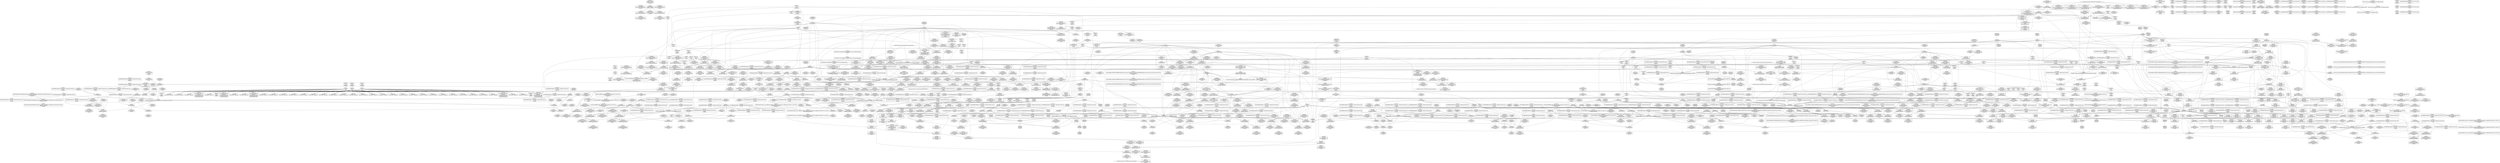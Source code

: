 digraph {
	CE0x494d810 [shape=record,shape=Mrecord,label="{CE0x494d810|GLOBAL:rcu_lock_map|Global_var:rcu_lock_map}"]
	CE0x49c6020 [shape=record,shape=Mrecord,label="{CE0x49c6020|rcu_lock_release:tmp|*SummSource*}"]
	CE0x49a6070 [shape=record,shape=Mrecord,label="{CE0x49a6070|cred_sid:tmp3|*SummSink*}"]
	CE0x49bb770 [shape=record,shape=Mrecord,label="{CE0x49bb770|__rcu_read_lock:bb|*SummSource*}"]
	CE0x499b3f0 [shape=record,shape=Mrecord,label="{CE0x499b3f0|sock_has_perm:tmp3|security/selinux/hooks.c,3964|*SummSource*}"]
	CE0x49eaf00 [shape=record,shape=Mrecord,label="{CE0x49eaf00|_ret_void,_!dbg_!27719|./arch/x86/include/asm/preempt.h,73|*SummSource*}"]
	CE0x49ee900 [shape=record,shape=Mrecord,label="{CE0x49ee900|rcu_lock_acquire:tmp2|*SummSink*}"]
	CE0x4987940 [shape=record,shape=Mrecord,label="{CE0x4987940|_call_void_rcu_read_unlock()_#10,_!dbg_!27748|security/selinux/hooks.c,209}"]
	CE0x4a32a00 [shape=record,shape=Mrecord,label="{CE0x4a32a00|__rcu_read_unlock:tmp5|include/linux/rcupdate.h,244|*SummSink*}"]
	CE0x49e4280 [shape=record,shape=Mrecord,label="{CE0x49e4280|GLOBAL:lockdep_rcu_suspicious|*Constant*}"]
	CE0x49ba0b0 [shape=record,shape=Mrecord,label="{CE0x49ba0b0|_ret_void,_!dbg_!27717|include/linux/rcupdate.h,424|*SummSource*}"]
	CE0x49af5f0 [shape=record,shape=Mrecord,label="{CE0x49af5f0|i64_5|*Constant*|*SummSource*}"]
	CE0x49ba870 [shape=record,shape=Mrecord,label="{CE0x49ba870|GLOBAL:__rcu_read_unlock|*Constant*|*SummSink*}"]
	CE0x49473a0 [shape=record,shape=Mrecord,label="{CE0x49473a0|sock_has_perm:perms|Function::sock_has_perm&Arg::perms::|*SummSink*}"]
	CE0x49de040 [shape=record,shape=Mrecord,label="{CE0x49de040|GLOBAL:__llvm_gcov_ctr132|Global_var:__llvm_gcov_ctr132}"]
	CE0x49f5ba0 [shape=record,shape=Mrecord,label="{CE0x49f5ba0|_call_void_mcount()_#3}"]
	CE0x4912db0 [shape=record,shape=Mrecord,label="{CE0x4912db0|selinux_socket_sendmsg:call1|security/selinux/hooks.c,4215}"]
	CE0x4917fd0 [shape=record,shape=Mrecord,label="{CE0x4917fd0|rcu_read_unlock:do.body|*SummSink*}"]
	CE0x493aa80 [shape=record,shape=Mrecord,label="{CE0x493aa80|rcu_read_lock:tmp}"]
	CE0x4a3ce40 [shape=record,shape=Mrecord,label="{CE0x4a3ce40|i64*_getelementptr_inbounds_(_4_x_i64_,_4_x_i64_*___llvm_gcov_ctr129,_i64_0,_i64_3)|*Constant*}"]
	CE0x4987150 [shape=record,shape=Mrecord,label="{CE0x4987150|cred_sid:cred|Function::cred_sid&Arg::cred::|*SummSource*}"]
	CE0x490e7f0 [shape=record,shape=Mrecord,label="{CE0x490e7f0|_call_void_mcount()_#3|*SummSink*}"]
	CE0x492cf20 [shape=record,shape=Mrecord,label="{CE0x492cf20|sock_has_perm:ad|security/selinux/hooks.c, 3965|*SummSource*}"]
	CE0x49f6960 [shape=record,shape=Mrecord,label="{CE0x49f6960|rcu_lock_release:tmp4|include/linux/rcupdate.h,423}"]
	CE0x49cb4e0 [shape=record,shape=Mrecord,label="{CE0x49cb4e0|__preempt_count_add:tmp6|./arch/x86/include/asm/preempt.h,73}"]
	CE0x49d2000 [shape=record,shape=Mrecord,label="{CE0x49d2000|rcu_read_lock:tmp8|include/linux/rcupdate.h,882|*SummSource*}"]
	CE0x49e9270 [shape=record,shape=Mrecord,label="{CE0x49e9270|_call_void_lockdep_rcu_suspicious(i8*_getelementptr_inbounds_(_25_x_i8_,_25_x_i8_*_.str45,_i32_0,_i32_0),_i32_934,_i8*_getelementptr_inbounds_(_44_x_i8_,_44_x_i8_*_.str47,_i32_0,_i32_0))_#10,_!dbg_!27726|include/linux/rcupdate.h,933|*SummSource*}"]
	CE0x491c370 [shape=record,shape=Mrecord,label="{CE0x491c370|sock_has_perm:task|Function::sock_has_perm&Arg::task::}"]
	CE0x49f8c20 [shape=record,shape=Mrecord,label="{CE0x49f8c20|__rcu_read_lock:tmp4|include/linux/rcupdate.h,239|*SummSource*}"]
	CE0x49caa00 [shape=record,shape=Mrecord,label="{CE0x49caa00|__rcu_read_unlock:tmp1}"]
	CE0x49a96b0 [shape=record,shape=Mrecord,label="{CE0x49a96b0|rcu_read_unlock:tmp1}"]
	CE0x4953390 [shape=record,shape=Mrecord,label="{CE0x4953390|task_sid:tmp}"]
	CE0x49528b0 [shape=record,shape=Mrecord,label="{CE0x49528b0|task_sid:if.then|*SummSink*}"]
	CE0x49f4db0 [shape=record,shape=Mrecord,label="{CE0x49f4db0|_call_void___preempt_count_add(i32_1)_#10,_!dbg_!27711|include/linux/rcupdate.h,239|*SummSource*}"]
	CE0x49c3160 [shape=record,shape=Mrecord,label="{CE0x49c3160|rcu_lock_release:__here|*SummSink*}"]
	CE0x49b32c0 [shape=record,shape=Mrecord,label="{CE0x49b32c0|GLOBAL:task_sid.__warned|Global_var:task_sid.__warned}"]
	CE0x499d340 [shape=record,shape=Mrecord,label="{CE0x499d340|i64*_getelementptr_inbounds_(_4_x_i64_,_4_x_i64_*___llvm_gcov_ctr129,_i64_0,_i64_1)|*Constant*|*SummSource*}"]
	CE0x4a332c0 [shape=record,shape=Mrecord,label="{CE0x4a332c0|i64*_getelementptr_inbounds_(_4_x_i64_,_4_x_i64_*___llvm_gcov_ctr129,_i64_0,_i64_1)|*Constant*|*SummSink*}"]
	CE0x492f2b0 [shape=record,shape=Mrecord,label="{CE0x492f2b0|_ret_void,_!dbg_!27717|include/linux/rcupdate.h,419|*SummSink*}"]
	CE0x497ee80 [shape=record,shape=Mrecord,label="{CE0x497ee80|i64*_getelementptr_inbounds_(_13_x_i64_,_13_x_i64_*___llvm_gcov_ctr126,_i64_0,_i64_9)|*Constant*|*SummSink*}"]
	CE0x49b49a0 [shape=record,shape=Mrecord,label="{CE0x49b49a0|task_sid:tmp8|security/selinux/hooks.c,208|*SummSource*}"]
	CE0x4923550 [shape=record,shape=Mrecord,label="{CE0x4923550|selinux_socket_sendmsg:tmp4|*LoadInst*|security/selinux/hooks.c,4215|*SummSource*}"]
	CE0x49efc20 [shape=record,shape=Mrecord,label="{CE0x49efc20|i64*_getelementptr_inbounds_(_11_x_i64_,_11_x_i64_*___llvm_gcov_ctr132,_i64_0,_i64_1)|*Constant*|*SummSink*}"]
	CE0x498b530 [shape=record,shape=Mrecord,label="{CE0x498b530|rcu_lock_acquire:__here}"]
	CE0x49ac290 [shape=record,shape=Mrecord,label="{CE0x49ac290|i64_5|*Constant*}"]
	CE0x49fac80 [shape=record,shape=Mrecord,label="{CE0x49fac80|i32_934|*Constant*|*SummSink*}"]
	CE0x490a010 [shape=record,shape=Mrecord,label="{CE0x490a010|selinux_socket_sendmsg:tmp|*SummSink*}"]
	CE0x4a34340 [shape=record,shape=Mrecord,label="{CE0x4a34340|rcu_lock_acquire:bb|*SummSink*}"]
	CE0x49b8300 [shape=record,shape=Mrecord,label="{CE0x49b8300|rcu_read_unlock:tmp22|include/linux/rcupdate.h,935}"]
	CE0x4982590 [shape=record,shape=Mrecord,label="{CE0x4982590|task_sid:tmp18|security/selinux/hooks.c,208}"]
	CE0x4a33020 [shape=record,shape=Mrecord,label="{CE0x4a33020|_call_void_asm_sideeffect_,_memory_,_dirflag_,_fpsr_,_flags_()_#3,_!dbg_!27711,_!srcloc_!27714|include/linux/rcupdate.h,244}"]
	CE0x498cc70 [shape=record,shape=Mrecord,label="{CE0x498cc70|sock_has_perm:u2|security/selinux/hooks.c,3974|*SummSource*}"]
	CE0x49b6c30 [shape=record,shape=Mrecord,label="{CE0x49b6c30|task_sid:tmp15|security/selinux/hooks.c,208}"]
	CE0x490b1f0 [shape=record,shape=Mrecord,label="{CE0x490b1f0|i64*_getelementptr_inbounds_(_2_x_i64_,_2_x_i64_*___llvm_gcov_ctr361,_i64_0,_i64_0)|*Constant*}"]
	CE0x49904d0 [shape=record,shape=Mrecord,label="{CE0x49904d0|rcu_read_lock:call3|include/linux/rcupdate.h,882|*SummSink*}"]
	CE0x499f530 [shape=record,shape=Mrecord,label="{CE0x499f530|sock_has_perm:tmp18|security/selinux/hooks.c,3977|*SummSource*}"]
	CE0x49a6170 [shape=record,shape=Mrecord,label="{CE0x49a6170|_call_void_mcount()_#3}"]
	CE0x4992e30 [shape=record,shape=Mrecord,label="{CE0x4992e30|8:_%struct.sock*,_:_SCME_26,27_}"]
	CE0x49e6970 [shape=record,shape=Mrecord,label="{CE0x49e6970|i64*_getelementptr_inbounds_(_11_x_i64_,_11_x_i64_*___llvm_gcov_ctr127,_i64_0,_i64_10)|*Constant*}"]
	CE0x49935f0 [shape=record,shape=Mrecord,label="{CE0x49935f0|8:_%struct.sock*,_:_SCME_33,34_}"]
	CE0x4a26310 [shape=record,shape=Mrecord,label="{CE0x4a26310|i64*_getelementptr_inbounds_(_4_x_i64_,_4_x_i64_*___llvm_gcov_ctr134,_i64_0,_i64_2)|*Constant*|*SummSource*}"]
	"CONST[source:0(mediator),value:2(dynamic)][purpose:{subject}][SnkIdx:0]"
	CE0x4957470 [shape=record,shape=Mrecord,label="{CE0x4957470|i8_2|*Constant*|*SummSource*}"]
	CE0x49a7fd0 [shape=record,shape=Mrecord,label="{CE0x49a7fd0|i64*_getelementptr_inbounds_(_13_x_i64_,_13_x_i64_*___llvm_gcov_ctr126,_i64_0,_i64_1)|*Constant*|*SummSink*}"]
	CE0x4a5a130 [shape=record,shape=Mrecord,label="{CE0x4a5a130|__preempt_count_sub:bb}"]
	CE0x49b5d20 [shape=record,shape=Mrecord,label="{CE0x49b5d20|i64_1|*Constant*}"]
	CE0x49d3880 [shape=record,shape=Mrecord,label="{CE0x49d3880|rcu_read_lock:bb|*SummSink*}"]
	CE0x49e8880 [shape=record,shape=Mrecord,label="{CE0x49e8880|__rcu_read_lock:tmp2}"]
	CE0x49f76f0 [shape=record,shape=Mrecord,label="{CE0x49f76f0|rcu_read_unlock:tmp11|include/linux/rcupdate.h,933|*SummSource*}"]
	CE0x491c690 [shape=record,shape=Mrecord,label="{CE0x491c690|get_current:tmp2}"]
	CE0x4990e50 [shape=record,shape=Mrecord,label="{CE0x4990e50|rcu_read_unlock:tmp17|include/linux/rcupdate.h,933}"]
	CE0x490ba10 [shape=record,shape=Mrecord,label="{CE0x490ba10|i32_0|*Constant*}"]
	CE0x498d860 [shape=record,shape=Mrecord,label="{CE0x498d860|sock_has_perm:sk4|security/selinux/hooks.c,3974}"]
	CE0x49fcc10 [shape=record,shape=Mrecord,label="{CE0x49fcc10|rcu_read_unlock:tmp}"]
	CE0x4998570 [shape=record,shape=Mrecord,label="{CE0x4998570|sock_has_perm:tmp7|security/selinux/hooks.c,3969|*SummSource*}"]
	CE0x491c260 [shape=record,shape=Mrecord,label="{CE0x491c260|sock_has_perm:perms|Function::sock_has_perm&Arg::perms::|*SummSource*}"]
	CE0x49e5070 [shape=record,shape=Mrecord,label="{CE0x49e5070|i8*_getelementptr_inbounds_(_42_x_i8_,_42_x_i8_*_.str46,_i32_0,_i32_0)|*Constant*|*SummSink*}"]
	CE0x49c5a20 [shape=record,shape=Mrecord,label="{CE0x49c5a20|rcu_lock_release:bb|*SummSink*}"]
	CE0x493d590 [shape=record,shape=Mrecord,label="{CE0x493d590|i32_59|*Constant*|*SummSource*}"]
	CE0x4952980 [shape=record,shape=Mrecord,label="{CE0x4952980|task_sid:do.end6}"]
	CE0x497c140 [shape=record,shape=Mrecord,label="{CE0x497c140|1216:_i8*,_:_CRE_1216,1224_|*MultipleSource*|Function::sock_has_perm&Arg::sk::|security/selinux/hooks.c,3964|*LoadInst*|security/selinux/hooks.c,4215}"]
	CE0x49854d0 [shape=record,shape=Mrecord,label="{CE0x49854d0|i64*_getelementptr_inbounds_(_13_x_i64_,_13_x_i64_*___llvm_gcov_ctr126,_i64_0,_i64_12)|*Constant*}"]
	CE0x49ea6a0 [shape=record,shape=Mrecord,label="{CE0x49ea6a0|_call_void_asm_sideeffect_,_memory_,_dirflag_,_fpsr_,_flags_()_#3,_!dbg_!27714,_!srcloc_!27715|include/linux/rcupdate.h,239|*SummSource*}"]
	CE0x4929ee0 [shape=record,shape=Mrecord,label="{CE0x4929ee0|selinux_socket_sendmsg:sk|security/selinux/hooks.c,4215}"]
	CE0x4a58490 [shape=record,shape=Mrecord,label="{CE0x4a58490|__preempt_count_sub:do.end|*SummSource*}"]
	CE0x4927f90 [shape=record,shape=Mrecord,label="{CE0x4927f90|rcu_read_lock:tmp15|include/linux/rcupdate.h,882|*SummSink*}"]
	CE0x4928e90 [shape=record,shape=Mrecord,label="{CE0x4928e90|avc_has_perm:tsid|Function::avc_has_perm&Arg::tsid::|*SummSink*}"]
	CE0x49fc690 [shape=record,shape=Mrecord,label="{CE0x49fc690|rcu_read_unlock:land.lhs.true2|*SummSource*}"]
	CE0x49b9c70 [shape=record,shape=Mrecord,label="{CE0x49b9c70|rcu_lock_release:map|Function::rcu_lock_release&Arg::map::|*SummSink*}"]
	CE0x4a24e50 [shape=record,shape=Mrecord,label="{CE0x4a24e50|i64*_getelementptr_inbounds_(_4_x_i64_,_4_x_i64_*___llvm_gcov_ctr130,_i64_0,_i64_3)|*Constant*|*SummSource*}"]
	CE0x4988be0 [shape=record,shape=Mrecord,label="{CE0x4988be0|rcu_read_lock:land.lhs.true|*SummSource*}"]
	CE0x4987800 [shape=record,shape=Mrecord,label="{CE0x4987800|GLOBAL:rcu_read_unlock|*Constant*}"]
	CE0x49b7890 [shape=record,shape=Mrecord,label="{CE0x49b7890|rcu_lock_acquire:tmp3}"]
	CE0x49b4e80 [shape=record,shape=Mrecord,label="{CE0x49b4e80|i64*_getelementptr_inbounds_(_2_x_i64_,_2_x_i64_*___llvm_gcov_ctr131,_i64_0,_i64_0)|*Constant*|*SummSource*}"]
	CE0x49e6de0 [shape=record,shape=Mrecord,label="{CE0x49e6de0|i64*_getelementptr_inbounds_(_11_x_i64_,_11_x_i64_*___llvm_gcov_ctr127,_i64_0,_i64_10)|*Constant*|*SummSink*}"]
	CE0x4a35b40 [shape=record,shape=Mrecord,label="{CE0x4a35b40|__rcu_read_unlock:tmp|*SummSource*}"]
	CE0x49f4120 [shape=record,shape=Mrecord,label="{CE0x49f4120|__preempt_count_add:tmp5|./arch/x86/include/asm/preempt.h,72}"]
	CE0x49652d0 [shape=record,shape=Mrecord,label="{CE0x49652d0|rcu_read_lock:tmp18|include/linux/rcupdate.h,882}"]
	CE0x497db30 [shape=record,shape=Mrecord,label="{CE0x497db30|GLOBAL:lockdep_rcu_suspicious|*Constant*|*SummSink*}"]
	CE0x4a3c970 [shape=record,shape=Mrecord,label="{CE0x4a3c970|_call_void_asm_addl_$1,_%gs:$0_,_*m,ri,*m,_dirflag_,_fpsr_,_flags_(i32*___preempt_count,_i32_%sub,_i32*___preempt_count)_#3,_!dbg_!27717,_!srcloc_!27718|./arch/x86/include/asm/preempt.h,77|*SummSource*}"]
	CE0x49bb480 [shape=record,shape=Mrecord,label="{CE0x49bb480|GLOBAL:rcu_lock_release|*Constant*}"]
	CE0x49f2070 [shape=record,shape=Mrecord,label="{CE0x49f2070|rcu_lock_acquire:__here|*SummSink*}"]
	CE0x4990100 [shape=record,shape=Mrecord,label="{CE0x4990100|i32_(i32,_i32,_i16,_i32,_%struct.common_audit_data*)*_bitcast_(i32_(i32,_i32,_i16,_i32,_%struct.common_audit_data.495*)*_avc_has_perm_to_i32_(i32,_i32,_i16,_i32,_%struct.common_audit_data*)*)|*Constant*|*SummSink*}"]
	CE0x4990ec0 [shape=record,shape=Mrecord,label="{CE0x4990ec0|rcu_read_unlock:tmp17|include/linux/rcupdate.h,933|*SummSource*}"]
	CE0x4986bf0 [shape=record,shape=Mrecord,label="{CE0x4986bf0|cred_sid:entry}"]
	CE0x49a7820 [shape=record,shape=Mrecord,label="{CE0x49a7820|i64_3|*Constant*|*SummSink*}"]
	CE0x49abde0 [shape=record,shape=Mrecord,label="{CE0x49abde0|rcu_read_lock:tobool1|include/linux/rcupdate.h,882|*SummSource*}"]
	CE0x4927650 [shape=record,shape=Mrecord,label="{CE0x4927650|selinux_socket_sendmsg:entry}"]
	CE0x49a0060 [shape=record,shape=Mrecord,label="{CE0x49a0060|sock_has_perm:tmp20|security/selinux/hooks.c,3977|*SummSource*}"]
	CE0x491c540 [shape=record,shape=Mrecord,label="{CE0x491c540|_call_void_mcount()_#3|*SummSink*}"]
	CE0x49814e0 [shape=record,shape=Mrecord,label="{CE0x49814e0|i8*_getelementptr_inbounds_(_25_x_i8_,_25_x_i8_*_.str3,_i32_0,_i32_0)|*Constant*}"]
	CE0x49f62e0 [shape=record,shape=Mrecord,label="{CE0x49f62e0|0:_i8,_:_GCMR_rcu_read_unlock.__warned_internal_global_i8_0,_section_.data.unlikely_,_align_1:_elem_0:default:}"]
	CE0x49828c0 [shape=record,shape=Mrecord,label="{CE0x49828c0|task_sid:tmp21|security/selinux/hooks.c,208}"]
	CE0x494cf80 [shape=record,shape=Mrecord,label="{CE0x494cf80|COLLAPSED:_CMRE:_elem_0::|security/selinux/hooks.c,196}"]
	CE0x49f0770 [shape=record,shape=Mrecord,label="{CE0x49f0770|i64*_getelementptr_inbounds_(_11_x_i64_,_11_x_i64_*___llvm_gcov_ctr132,_i64_0,_i64_8)|*Constant*|*SummSource*}"]
	CE0x49ae500 [shape=record,shape=Mrecord,label="{CE0x49ae500|task_sid:tmp13|security/selinux/hooks.c,208|*SummSink*}"]
	"CONST[source:0(mediator),value:2(dynamic)][purpose:{object}][SnkIdx:1]"
	CE0x49fd700 [shape=record,shape=Mrecord,label="{CE0x49fd700|rcu_read_unlock:tmp19|include/linux/rcupdate.h,933|*SummSource*}"]
	CE0x4a36c60 [shape=record,shape=Mrecord,label="{CE0x4a36c60|_call_void_asm_addl_$1,_%gs:$0_,_*m,ri,*m,_dirflag_,_fpsr_,_flags_(i32*___preempt_count,_i32_%val,_i32*___preempt_count)_#3,_!dbg_!27714,_!srcloc_!27717|./arch/x86/include/asm/preempt.h,72}"]
	CE0x49b6b30 [shape=record,shape=Mrecord,label="{CE0x49b6b30|task_sid:tmp14|security/selinux/hooks.c,208}"]
	CE0x4986190 [shape=record,shape=Mrecord,label="{CE0x4986190|GLOBAL:cred_sid|*Constant*}"]
	CE0x49f2210 [shape=record,shape=Mrecord,label="{CE0x49f2210|i64*_getelementptr_inbounds_(_4_x_i64_,_4_x_i64_*___llvm_gcov_ctr133,_i64_0,_i64_1)|*Constant*|*SummSink*}"]
	CE0x4a23e80 [shape=record,shape=Mrecord,label="{CE0x4a23e80|%struct.lockdep_map*_null|*Constant*}"]
	CE0x4943d70 [shape=record,shape=Mrecord,label="{CE0x4943d70|sock_has_perm:if.then}"]
	CE0x494dc20 [shape=record,shape=Mrecord,label="{CE0x494dc20|task_sid:real_cred|security/selinux/hooks.c,208}"]
	CE0x49fdb20 [shape=record,shape=Mrecord,label="{CE0x49fdb20|rcu_read_unlock:tmp20|include/linux/rcupdate.h,933|*SummSource*}"]
	CE0x49839b0 [shape=record,shape=Mrecord,label="{CE0x49839b0|task_sid:tmp24|security/selinux/hooks.c,208}"]
	CE0x4a256d0 [shape=record,shape=Mrecord,label="{CE0x4a256d0|rcu_lock_acquire:tmp7|*SummSource*}"]
	CE0x4911a70 [shape=record,shape=Mrecord,label="{CE0x4911a70|i32_1|*Constant*|*SummSource*}"]
	CE0x49ab4b0 [shape=record,shape=Mrecord,label="{CE0x49ab4b0|rcu_read_lock:tmp1}"]
	CE0x49e82f0 [shape=record,shape=Mrecord,label="{CE0x49e82f0|rcu_read_unlock:call|include/linux/rcupdate.h,933|*SummSink*}"]
	CE0x498f760 [shape=record,shape=Mrecord,label="{CE0x498f760|sock_has_perm:tmp17|security/selinux/hooks.c,3976|*SummSink*}"]
	CE0x498fd70 [shape=record,shape=Mrecord,label="{CE0x498fd70|i32_(i32,_i32,_i16,_i32,_%struct.common_audit_data*)*_bitcast_(i32_(i32,_i32,_i16,_i32,_%struct.common_audit_data.495*)*_avc_has_perm_to_i32_(i32,_i32,_i16,_i32,_%struct.common_audit_data*)*)|*Constant*}"]
	CE0x49f2530 [shape=record,shape=Mrecord,label="{CE0x49f2530|rcu_lock_release:tmp2|*SummSink*}"]
	CE0x49e9e50 [shape=record,shape=Mrecord,label="{CE0x49e9e50|__preempt_count_add:val|Function::__preempt_count_add&Arg::val::|*SummSink*}"]
	CE0x49b3da0 [shape=record,shape=Mrecord,label="{CE0x49b3da0|COLLAPSED:_GCMRE___llvm_gcov_ctr131_internal_global_2_x_i64_zeroinitializer:_elem_0:default:}"]
	CE0x4a64460 [shape=record,shape=Mrecord,label="{CE0x4a64460|__preempt_count_sub:tmp2|*SummSink*}"]
	CE0x49a7b40 [shape=record,shape=Mrecord,label="{CE0x49a7b40|cred_sid:tmp2}"]
	CE0x492e960 [shape=record,shape=Mrecord,label="{CE0x492e960|rcu_read_lock:call|include/linux/rcupdate.h,882}"]
	CE0x4981bd0 [shape=record,shape=Mrecord,label="{CE0x4981bd0|i64*_getelementptr_inbounds_(_13_x_i64_,_13_x_i64_*___llvm_gcov_ctr126,_i64_0,_i64_8)|*Constant*}"]
	CE0x4988120 [shape=record,shape=Mrecord,label="{CE0x4988120|rcu_read_unlock:entry|*SummSource*}"]
	CE0x49cbe20 [shape=record,shape=Mrecord,label="{CE0x49cbe20|__preempt_count_sub:do.body|*SummSource*}"]
	CE0x4a3ec70 [shape=record,shape=Mrecord,label="{CE0x4a3ec70|__preempt_count_sub:tmp7|./arch/x86/include/asm/preempt.h,78}"]
	CE0x4a35dd0 [shape=record,shape=Mrecord,label="{CE0x4a35dd0|i64*_getelementptr_inbounds_(_4_x_i64_,_4_x_i64_*___llvm_gcov_ctr134,_i64_0,_i64_0)|*Constant*|*SummSink*}"]
	CE0x491b2c0 [shape=record,shape=Mrecord,label="{CE0x491b2c0|sock_has_perm:sid|security/selinux/hooks.c,3969|*SummSource*}"]
	CE0x4a31f80 [shape=record,shape=Mrecord,label="{CE0x4a31f80|__rcu_read_unlock:do.body|*SummSink*}"]
	CE0x49a70b0 [shape=record,shape=Mrecord,label="{CE0x49a70b0|rcu_read_lock:tmp10|include/linux/rcupdate.h,882}"]
	CE0x49181d0 [shape=record,shape=Mrecord,label="{CE0x49181d0|sock_has_perm:tmp1|*SummSource*}"]
	CE0x4981f30 [shape=record,shape=Mrecord,label="{CE0x4981f30|task_sid:tmp17|security/selinux/hooks.c,208|*SummSink*}"]
	CE0x49d3f30 [shape=record,shape=Mrecord,label="{CE0x49d3f30|rcu_read_lock:tmp10|include/linux/rcupdate.h,882|*SummSource*}"]
	CE0x49fbcb0 [shape=record,shape=Mrecord,label="{CE0x49fbcb0|rcu_read_unlock:bb|*SummSource*}"]
	CE0x4a36980 [shape=record,shape=Mrecord,label="{CE0x4a36980|__preempt_count_add:tmp5|./arch/x86/include/asm/preempt.h,72|*SummSink*}"]
	CE0x4917f40 [shape=record,shape=Mrecord,label="{CE0x4917f40|rcu_read_unlock:do.body|*SummSource*}"]
	CE0x4999090 [shape=record,shape=Mrecord,label="{CE0x4999090|sock_has_perm:tmp7|security/selinux/hooks.c,3969|*SummSink*}"]
	CE0x498a290 [shape=record,shape=Mrecord,label="{CE0x498a290|sock_has_perm:tmp11|security/selinux/hooks.c,3970|*SummSource*}"]
	CE0x492f590 [shape=record,shape=Mrecord,label="{CE0x492f590|_call_void_rcu_read_lock()_#10,_!dbg_!27712|security/selinux/hooks.c,207}"]
	CE0x49a76f0 [shape=record,shape=Mrecord,label="{CE0x49a76f0|i64_0|*Constant*}"]
	CE0x49ac610 [shape=record,shape=Mrecord,label="{CE0x49ac610|task_sid:tmp11|security/selinux/hooks.c,208}"]
	CE0x49e8dc0 [shape=record,shape=Mrecord,label="{CE0x49e8dc0|rcu_read_unlock:tmp18|include/linux/rcupdate.h,933|*SummSink*}"]
	CE0x4a24820 [shape=record,shape=Mrecord,label="{CE0x4a24820|rcu_lock_acquire:bb}"]
	CE0x4911eb0 [shape=record,shape=Mrecord,label="{CE0x4911eb0|avc_has_perm:auditdata|Function::avc_has_perm&Arg::auditdata::|*SummSink*}"]
	CE0x498d0b0 [shape=record,shape=Mrecord,label="{CE0x498d0b0|sock_has_perm:net3|security/selinux/hooks.c,3974}"]
	CE0x49c8750 [shape=record,shape=Mrecord,label="{CE0x49c8750|_ret_void,_!dbg_!27720|./arch/x86/include/asm/preempt.h,78|*SummSink*}"]
	CE0x49865e0 [shape=record,shape=Mrecord,label="{CE0x49865e0|task_sid:call7|security/selinux/hooks.c,208|*SummSource*}"]
	CE0x49c7540 [shape=record,shape=Mrecord,label="{CE0x49c7540|rcu_lock_release:tmp3|*SummSource*}"]
	CE0x4980850 [shape=record,shape=Mrecord,label="{CE0x4980850|i8_1|*Constant*|*SummSink*}"]
	CE0x49ee890 [shape=record,shape=Mrecord,label="{CE0x49ee890|rcu_lock_acquire:tmp2|*SummSource*}"]
	CE0x4984430 [shape=record,shape=Mrecord,label="{CE0x4984430|task_sid:tmp25|security/selinux/hooks.c,208}"]
	CE0x49ab940 [shape=record,shape=Mrecord,label="{CE0x49ab940|i32_1|*Constant*}"]
	CE0x49ba3d0 [shape=record,shape=Mrecord,label="{CE0x49ba3d0|_call_void___rcu_read_unlock()_#10,_!dbg_!27734|include/linux/rcupdate.h,937|*SummSource*}"]
	CE0x4965ac0 [shape=record,shape=Mrecord,label="{CE0x4965ac0|_call_void_lockdep_rcu_suspicious(i8*_getelementptr_inbounds_(_25_x_i8_,_25_x_i8_*_.str45,_i32_0,_i32_0),_i32_883,_i8*_getelementptr_inbounds_(_42_x_i8_,_42_x_i8_*_.str46,_i32_0,_i32_0))_#10,_!dbg_!27728|include/linux/rcupdate.h,882}"]
	CE0x4a37cb0 [shape=record,shape=Mrecord,label="{CE0x4a37cb0|i64*_getelementptr_inbounds_(_4_x_i64_,_4_x_i64_*___llvm_gcov_ctr135,_i64_0,_i64_2)|*Constant*|*SummSource*}"]
	CE0x49d1a10 [shape=record,shape=Mrecord,label="{CE0x49d1a10|rcu_read_unlock:tobool1|include/linux/rcupdate.h,933|*SummSink*}"]
	CE0x49c2f20 [shape=record,shape=Mrecord,label="{CE0x49c2f20|_ret_void,_!dbg_!27720|./arch/x86/include/asm/preempt.h,78}"]
	CE0x49934c0 [shape=record,shape=Mrecord,label="{CE0x49934c0|8:_%struct.sock*,_:_SCME_32,33_}"]
	CE0x4908740 [shape=record,shape=Mrecord,label="{CE0x4908740|i64*_getelementptr_inbounds_(_2_x_i64_,_2_x_i64_*___llvm_gcov_ctr361,_i64_0,_i64_0)|*Constant*|*SummSink*}"]
	CE0x49e6040 [shape=record,shape=Mrecord,label="{CE0x49e6040|rcu_read_lock:tmp20|include/linux/rcupdate.h,882}"]
	CE0x49f7c30 [shape=record,shape=Mrecord,label="{CE0x49f7c30|rcu_lock_acquire:indirectgoto|*SummSink*}"]
	CE0x49abab0 [shape=record,shape=Mrecord,label="{CE0x49abab0|cred_sid:sid|security/selinux/hooks.c,197}"]
	CE0x49b4c30 [shape=record,shape=Mrecord,label="{CE0x49b4c30|task_sid:tmp9|security/selinux/hooks.c,208}"]
	CE0x491c770 [shape=record,shape=Mrecord,label="{CE0x491c770|get_current:tmp2|*SummSource*}"]
	CE0x4a55690 [shape=record,shape=Mrecord,label="{CE0x4a55690|__rcu_read_unlock:do.end|*SummSource*}"]
	CE0x4991cb0 [shape=record,shape=Mrecord,label="{CE0x4991cb0|i64*_getelementptr_inbounds_(_6_x_i64_,_6_x_i64_*___llvm_gcov_ctr327,_i64_0,_i64_3)|*Constant*}"]
	CE0x49eaf70 [shape=record,shape=Mrecord,label="{CE0x49eaf70|_ret_void,_!dbg_!27719|./arch/x86/include/asm/preempt.h,73|*SummSink*}"]
	CE0x49261f0 [shape=record,shape=Mrecord,label="{CE0x49261f0|sock_has_perm:bb|*SummSink*}"]
	CE0x49f85e0 [shape=record,shape=Mrecord,label="{CE0x49f85e0|rcu_read_unlock:tmp12|include/linux/rcupdate.h,933}"]
	CE0x49ddae0 [shape=record,shape=Mrecord,label="{CE0x49ddae0|rcu_read_lock:tmp14|include/linux/rcupdate.h,882|*SummSource*}"]
	CE0x4a25ab0 [shape=record,shape=Mrecord,label="{CE0x4a25ab0|i8*_undef|*Constant*|*SummSource*}"]
	CE0x49fd940 [shape=record,shape=Mrecord,label="{CE0x49fd940|rcu_read_unlock:tmp20|include/linux/rcupdate.h,933}"]
	CE0x4982930 [shape=record,shape=Mrecord,label="{CE0x4982930|task_sid:tmp20|security/selinux/hooks.c,208|*SummSource*}"]
	CE0x49b4510 [shape=record,shape=Mrecord,label="{CE0x49b4510|rcu_read_lock:tobool|include/linux/rcupdate.h,882}"]
	CE0x4a55550 [shape=record,shape=Mrecord,label="{CE0x4a55550|_call_void_mcount()_#3|*SummSource*}"]
	CE0x4983ea0 [shape=record,shape=Mrecord,label="{CE0x4983ea0|task_sid:tmp23|security/selinux/hooks.c,208|*SummSink*}"]
	CE0x492a570 [shape=record,shape=Mrecord,label="{CE0x492a570|_call_void_mcount()_#3|*SummSource*}"]
	CE0x4928bd0 [shape=record,shape=Mrecord,label="{CE0x4928bd0|avc_has_perm:tsid|Function::avc_has_perm&Arg::tsid::}"]
	CE0x49a7300 [shape=record,shape=Mrecord,label="{CE0x49a7300|rcu_read_lock:tmp9|include/linux/rcupdate.h,882|*SummSink*}"]
	CE0x4991480 [shape=record,shape=Mrecord,label="{CE0x4991480|avc_has_perm:tclass|Function::avc_has_perm&Arg::tclass::}"]
	CE0x49ae070 [shape=record,shape=Mrecord,label="{CE0x49ae070|task_sid:tmp12|security/selinux/hooks.c,208|*SummSource*}"]
	CE0x4984fb0 [shape=record,shape=Mrecord,label="{CE0x4984fb0|task_sid:tmp25|security/selinux/hooks.c,208|*SummSink*}"]
	CE0x493b150 [shape=record,shape=Mrecord,label="{CE0x493b150|i64*_getelementptr_inbounds_(_4_x_i64_,_4_x_i64_*___llvm_gcov_ctr128,_i64_0,_i64_0)|*Constant*|*SummSource*}"]
	CE0x4928100 [shape=record,shape=Mrecord,label="{CE0x4928100|rcu_read_lock:tmp16|include/linux/rcupdate.h,882}"]
	CE0x4a25b20 [shape=record,shape=Mrecord,label="{CE0x4a25b20|i8*_undef|*Constant*|*SummSink*}"]
	CE0x491a370 [shape=record,shape=Mrecord,label="{CE0x491a370|i64_ptrtoint_(i8*_blockaddress(_rcu_lock_release,_%__here)_to_i64)|*Constant*|*SummSource*}"]
	CE0x49efe10 [shape=record,shape=Mrecord,label="{CE0x49efe10|rcu_read_unlock:tmp2}"]
	CE0x49b5820 [shape=record,shape=Mrecord,label="{CE0x49b5820|rcu_read_lock:tmp5|include/linux/rcupdate.h,882|*SummSink*}"]
	CE0x49f8c90 [shape=record,shape=Mrecord,label="{CE0x49f8c90|__rcu_read_lock:tmp4|include/linux/rcupdate.h,239|*SummSink*}"]
	CE0x49a5350 [shape=record,shape=Mrecord,label="{CE0x49a5350|task_sid:tmp9|security/selinux/hooks.c,208|*SummSource*}"]
	CE0x494bc50 [shape=record,shape=Mrecord,label="{CE0x494bc50|i64*_getelementptr_inbounds_(_4_x_i64_,_4_x_i64_*___llvm_gcov_ctr130,_i64_0,_i64_0)|*Constant*|*SummSink*}"]
	CE0x49ad440 [shape=record,shape=Mrecord,label="{CE0x49ad440|i64*_getelementptr_inbounds_(_2_x_i64_,_2_x_i64_*___llvm_gcov_ctr131,_i64_0,_i64_1)|*Constant*|*SummSource*}"]
	CE0x49e45b0 [shape=record,shape=Mrecord,label="{CE0x49e45b0|i32_883|*Constant*|*SummSource*}"]
	CE0x49b4680 [shape=record,shape=Mrecord,label="{CE0x49b4680|rcu_read_lock:tobool|include/linux/rcupdate.h,882|*SummSink*}"]
	CE0x49e9980 [shape=record,shape=Mrecord,label="{CE0x49e9980|GLOBAL:rcu_read_unlock.__warned|Global_var:rcu_read_unlock.__warned|*SummSource*}"]
	CE0x4a23fe0 [shape=record,shape=Mrecord,label="{CE0x4a23fe0|i64*_getelementptr_inbounds_(_4_x_i64_,_4_x_i64_*___llvm_gcov_ctr130,_i64_0,_i64_3)|*Constant*}"]
	CE0x49c45c0 [shape=record,shape=Mrecord,label="{CE0x49c45c0|__rcu_read_lock:tmp|*SummSource*}"]
	CE0x492f600 [shape=record,shape=Mrecord,label="{CE0x492f600|_call_void_rcu_read_lock()_#10,_!dbg_!27712|security/selinux/hooks.c,207|*SummSource*}"]
	CE0x4923b60 [shape=record,shape=Mrecord,label="{CE0x4923b60|sock_has_perm:entry|*SummSink*}"]
	CE0x49a6440 [shape=record,shape=Mrecord,label="{CE0x49a6440|task_sid:tmp3|*SummSink*}"]
	CE0x4965c60 [shape=record,shape=Mrecord,label="{CE0x4965c60|task_sid:tmp2|*SummSource*}"]
	CE0x4a36170 [shape=record,shape=Mrecord,label="{CE0x4a36170|i64_1|*Constant*}"]
	CE0x490dd40 [shape=record,shape=Mrecord,label="{CE0x490dd40|selinux_socket_sendmsg:entry|*SummSink*}"]
	CE0x49c3290 [shape=record,shape=Mrecord,label="{CE0x49c3290|i64*_getelementptr_inbounds_(_4_x_i64_,_4_x_i64_*___llvm_gcov_ctr133,_i64_0,_i64_0)|*Constant*}"]
	CE0x490cbc0 [shape=record,shape=Mrecord,label="{CE0x490cbc0|task_sid:tmp1|*SummSource*}"]
	CE0x4918430 [shape=record,shape=Mrecord,label="{CE0x4918430|selinux_socket_sendmsg:tmp4|*LoadInst*|security/selinux/hooks.c,4215}"]
	CE0x49d2360 [shape=record,shape=Mrecord,label="{CE0x49d2360|GLOBAL:__preempt_count_add|*Constant*|*SummSource*}"]
	CE0x4988190 [shape=record,shape=Mrecord,label="{CE0x4988190|rcu_read_unlock:entry|*SummSink*}"]
	CE0x494d2a0 [shape=record,shape=Mrecord,label="{CE0x494d2a0|cred_sid:tmp4|*LoadInst*|security/selinux/hooks.c,196|*SummSink*}"]
	CE0x497fcf0 [shape=record,shape=Mrecord,label="{CE0x497fcf0|task_sid:tmp19|security/selinux/hooks.c,208}"]
	CE0x49832b0 [shape=record,shape=Mrecord,label="{CE0x49832b0|i64*_getelementptr_inbounds_(_13_x_i64_,_13_x_i64_*___llvm_gcov_ctr126,_i64_0,_i64_10)|*Constant*}"]
	CE0x49fa9c0 [shape=record,shape=Mrecord,label="{CE0x49fa9c0|i32_934|*Constant*|*SummSource*}"]
	CE0x4a23610 [shape=record,shape=Mrecord,label="{CE0x4a23610|_call_void_lock_release(%struct.lockdep_map*_%map,_i32_1,_i64_ptrtoint_(i8*_blockaddress(_rcu_lock_release,_%__here)_to_i64))_#10,_!dbg_!27716|include/linux/rcupdate.h,423}"]
	CE0x4981ec0 [shape=record,shape=Mrecord,label="{CE0x4981ec0|task_sid:tmp17|security/selinux/hooks.c,208|*SummSource*}"]
	CE0x4928d60 [shape=record,shape=Mrecord,label="{CE0x4928d60|avc_has_perm:tsid|Function::avc_has_perm&Arg::tsid::|*SummSource*}"]
	CE0x49f36a0 [shape=record,shape=Mrecord,label="{CE0x49f36a0|rcu_read_unlock:tmp15|include/linux/rcupdate.h,933|*SummSink*}"]
	CE0x499a5e0 [shape=record,shape=Mrecord,label="{CE0x499a5e0|sock_has_perm:tmp12|security/selinux/hooks.c,3970|*SummSource*}"]
	CE0x49485b0 [shape=record,shape=Mrecord,label="{CE0x49485b0|i32_4|*Constant*|*SummSource*}"]
	CE0x49c3060 [shape=record,shape=Mrecord,label="{CE0x49c3060|__preempt_count_sub:val|Function::__preempt_count_sub&Arg::val::}"]
	CE0x4a24b00 [shape=record,shape=Mrecord,label="{CE0x4a24b00|__rcu_read_lock:do.body|*SummSink*}"]
	CE0x49fdca0 [shape=record,shape=Mrecord,label="{CE0x49fdca0|rcu_read_unlock:tmp20|include/linux/rcupdate.h,933|*SummSink*}"]
	CE0x498fc00 [shape=record,shape=Mrecord,label="{CE0x498fc00|sock_has_perm:call6|security/selinux/hooks.c,3976|*SummSink*}"]
	CE0x49fc330 [shape=record,shape=Mrecord,label="{CE0x49fc330|rcu_read_unlock:land.lhs.true|*SummSource*}"]
	CE0x4944f80 [shape=record,shape=Mrecord,label="{CE0x4944f80|_ret_i32_%call1,_!dbg_!27717|security/selinux/hooks.c,4215|*SummSink*}"]
	CE0x49d7ea0 [shape=record,shape=Mrecord,label="{CE0x49d7ea0|rcu_read_lock:tmp8|include/linux/rcupdate.h,882}"]
	CE0x4995dd0 [shape=record,shape=Mrecord,label="{CE0x4995dd0|_ret_i32_%call7,_!dbg_!27749|security/selinux/hooks.c,210|*SummSource*}"]
	CE0x4a75dd0 [shape=record,shape=Mrecord,label="{CE0x4a75dd0|__preempt_count_add:tmp3}"]
	CE0x492a4d0 [shape=record,shape=Mrecord,label="{CE0x492a4d0|32:_%struct.sock*,_:_CRE_32,40_|*MultipleSource*|Function::selinux_socket_sendmsg&Arg::sock::|security/selinux/hooks.c,4215}"]
	CE0x4910600 [shape=record,shape=Mrecord,label="{CE0x4910600|task_sid:tmp4|*LoadInst*|security/selinux/hooks.c,208|*SummSink*}"]
	CE0x49d0d40 [shape=record,shape=Mrecord,label="{CE0x49d0d40|_call_void_asm_sideeffect_,_memory_,_dirflag_,_fpsr_,_flags_()_#3,_!dbg_!27711,_!srcloc_!27714|include/linux/rcupdate.h,244|*SummSource*}"]
	CE0x498e5d0 [shape=record,shape=Mrecord,label="{CE0x498e5d0|avc_has_perm:ssid|Function::avc_has_perm&Arg::ssid::|*SummSource*}"]
	CE0x4a64960 [shape=record,shape=Mrecord,label="{CE0x4a64960|__preempt_count_sub:tmp|*SummSource*}"]
	CE0x49c39d0 [shape=record,shape=Mrecord,label="{CE0x49c39d0|GLOBAL:__preempt_count|Global_var:__preempt_count|*SummSource*}"]
	CE0x49d86b0 [shape=record,shape=Mrecord,label="{CE0x49d86b0|rcu_read_lock:tmp7|include/linux/rcupdate.h,882}"]
	CE0x4a33090 [shape=record,shape=Mrecord,label="{CE0x4a33090|__rcu_read_unlock:tmp5|include/linux/rcupdate.h,244}"]
	CE0x4911710 [shape=record,shape=Mrecord,label="{CE0x4911710|i64*_getelementptr_inbounds_(_6_x_i64_,_6_x_i64_*___llvm_gcov_ctr327,_i64_0,_i64_0)|*Constant*}"]
	CE0x49d7030 [shape=record,shape=Mrecord,label="{CE0x49d7030|__rcu_read_lock:tmp1|*SummSink*}"]
	CE0x4952c10 [shape=record,shape=Mrecord,label="{CE0x4952c10|rcu_read_lock:tmp3|*SummSource*}"]
	CE0x4983b50 [shape=record,shape=Mrecord,label="{CE0x4983b50|task_sid:tmp23|security/selinux/hooks.c,208|*SummSource*}"]
	CE0x4993390 [shape=record,shape=Mrecord,label="{CE0x4993390|8:_%struct.sock*,_:_SCME_31,32_}"]
	CE0x49a9bd0 [shape=record,shape=Mrecord,label="{CE0x49a9bd0|task_sid:call3|security/selinux/hooks.c,208|*SummSource*}"]
	CE0x4993e40 [shape=record,shape=Mrecord,label="{CE0x4993e40|8:_%struct.sock*,_:_SCME_40,41_}"]
	CE0x4a25200 [shape=record,shape=Mrecord,label="{CE0x4a25200|rcu_lock_acquire:tmp6|*SummSource*}"]
	CE0x490d710 [shape=record,shape=Mrecord,label="{CE0x490d710|i64*_getelementptr_inbounds_(_6_x_i64_,_6_x_i64_*___llvm_gcov_ctr327,_i64_0,_i64_0)|*Constant*|*SummSource*}"]
	CE0x49a4fc0 [shape=record,shape=Mrecord,label="{CE0x49a4fc0|_call_void_mcount()_#3|*SummSource*}"]
	CE0x4916450 [shape=record,shape=Mrecord,label="{CE0x4916450|i64*_getelementptr_inbounds_(_2_x_i64_,_2_x_i64_*___llvm_gcov_ctr98,_i64_0,_i64_1)|*Constant*|*SummSource*}"]
	CE0x492fed0 [shape=record,shape=Mrecord,label="{CE0x492fed0|rcu_read_lock:entry|*SummSource*}"]
	CE0x4985a50 [shape=record,shape=Mrecord,label="{CE0x4985a50|task_sid:tmp26|security/selinux/hooks.c,208|*SummSink*}"]
	CE0x499c070 [shape=record,shape=Mrecord,label="{CE0x499c070|i8_0|*Constant*|*SummSink*}"]
	CE0x49f8960 [shape=record,shape=Mrecord,label="{CE0x49f8960|rcu_read_unlock:tmp12|include/linux/rcupdate.h,933|*SummSink*}"]
	CE0x498d5c0 [shape=record,shape=Mrecord,label="{CE0x498d5c0|sock_has_perm:tmp15|security/selinux/hooks.c,3974|*SummSource*}"]
	CE0x49a6500 [shape=record,shape=Mrecord,label="{CE0x49a6500|_call_void_mcount()_#3}"]
	CE0x4952510 [shape=record,shape=Mrecord,label="{CE0x4952510|sock_has_perm:cleanup|*SummSink*}"]
	CE0x4a24fc0 [shape=record,shape=Mrecord,label="{CE0x4a24fc0|i64*_getelementptr_inbounds_(_4_x_i64_,_4_x_i64_*___llvm_gcov_ctr130,_i64_0,_i64_3)|*Constant*|*SummSink*}"]
	CE0x49d45a0 [shape=record,shape=Mrecord,label="{CE0x49d45a0|rcu_read_lock:tmp11|include/linux/rcupdate.h,882|*SummSink*}"]
	CE0x4981a80 [shape=record,shape=Mrecord,label="{CE0x4981a80|GLOBAL:lockdep_rcu_suspicious|*Constant*|*SummSource*}"]
	CE0x49ecb70 [shape=record,shape=Mrecord,label="{CE0x49ecb70|GLOBAL:__preempt_count_sub|*Constant*|*SummSource*}"]
	CE0x494dad0 [shape=record,shape=Mrecord,label="{CE0x494dad0|GLOBAL:rcu_lock_map|Global_var:rcu_lock_map|*SummSink*}"]
	CE0x4999980 [shape=record,shape=Mrecord,label="{CE0x4999980|sock_has_perm:tmp9|security/selinux/hooks.c,3969}"]
	CE0x4a33440 [shape=record,shape=Mrecord,label="{CE0x4a33440|__rcu_read_lock:do.body}"]
	CE0x4993ab0 [shape=record,shape=Mrecord,label="{CE0x4993ab0|8:_%struct.sock*,_:_SCME_37,38_}"]
	CE0x49f7820 [shape=record,shape=Mrecord,label="{CE0x49f7820|rcu_read_unlock:tmp11|include/linux/rcupdate.h,933|*SummSink*}"]
	CE0x49c58a0 [shape=record,shape=Mrecord,label="{CE0x49c58a0|__rcu_read_unlock:bb|*SummSink*}"]
	CE0x4a287d0 [shape=record,shape=Mrecord,label="{CE0x4a287d0|i64*_getelementptr_inbounds_(_4_x_i64_,_4_x_i64_*___llvm_gcov_ctr135,_i64_0,_i64_1)|*Constant*|*SummSink*}"]
	CE0x49d1200 [shape=record,shape=Mrecord,label="{CE0x49d1200|rcu_read_unlock:tmp4|include/linux/rcupdate.h,933|*SummSource*}"]
	CE0x498ffd0 [shape=record,shape=Mrecord,label="{CE0x498ffd0|i32_(i32,_i32,_i16,_i32,_%struct.common_audit_data*)*_bitcast_(i32_(i32,_i32,_i16,_i32,_%struct.common_audit_data.495*)*_avc_has_perm_to_i32_(i32,_i32,_i16,_i32,_%struct.common_audit_data*)*)|*Constant*|*SummSource*}"]
	CE0x493a200 [shape=record,shape=Mrecord,label="{CE0x493a200|_call_void_mcount()_#3|*SummSource*}"]
	CE0x4983320 [shape=record,shape=Mrecord,label="{CE0x4983320|task_sid:tmp23|security/selinux/hooks.c,208}"]
	CE0x49e5480 [shape=record,shape=Mrecord,label="{CE0x49e5480|i64*_getelementptr_inbounds_(_11_x_i64_,_11_x_i64_*___llvm_gcov_ctr127,_i64_0,_i64_9)|*Constant*}"]
	CE0x49eb440 [shape=record,shape=Mrecord,label="{CE0x49eb440|rcu_read_unlock:tobool|include/linux/rcupdate.h,933|*SummSource*}"]
	CE0x490ac70 [shape=record,shape=Mrecord,label="{CE0x490ac70|selinux_socket_sendmsg:sock|Function::selinux_socket_sendmsg&Arg::sock::}"]
	CE0x49afe10 [shape=record,shape=Mrecord,label="{CE0x49afe10|task_sid:if.then}"]
	CE0x4985970 [shape=record,shape=Mrecord,label="{CE0x4985970|i64*_getelementptr_inbounds_(_13_x_i64_,_13_x_i64_*___llvm_gcov_ctr126,_i64_0,_i64_12)|*Constant*|*SummSink*}"]
	CE0x493aaf0 [shape=record,shape=Mrecord,label="{CE0x493aaf0|COLLAPSED:_GCMRE___llvm_gcov_ctr127_internal_global_11_x_i64_zeroinitializer:_elem_0:default:}"]
	CE0x4922cd0 [shape=record,shape=Mrecord,label="{CE0x4922cd0|sock_has_perm:ad|security/selinux/hooks.c, 3965|*SummSink*}"]
	CE0x4995010 [shape=record,shape=Mrecord,label="{CE0x4995010|8:_%struct.sock*,_:_SCME_55,56_}"]
	CE0x4993060 [shape=record,shape=Mrecord,label="{CE0x4993060|8:_%struct.sock*,_:_SCME_28,29_}"]
	CE0x49947c0 [shape=record,shape=Mrecord,label="{CE0x49947c0|8:_%struct.sock*,_:_SCME_48,49_}"]
	CE0x494c960 [shape=record,shape=Mrecord,label="{CE0x494c960|get_current:tmp4|./arch/x86/include/asm/current.h,14|*SummSink*}"]
	CE0x4989090 [shape=record,shape=Mrecord,label="{CE0x4989090|rcu_read_unlock:call3|include/linux/rcupdate.h,933|*SummSource*}"]
	CE0x499b560 [shape=record,shape=Mrecord,label="{CE0x499b560|sock_has_perm:tmp3|security/selinux/hooks.c,3964|*SummSink*}"]
	CE0x4983750 [shape=record,shape=Mrecord,label="{CE0x4983750|i64*_getelementptr_inbounds_(_13_x_i64_,_13_x_i64_*___llvm_gcov_ctr126,_i64_0,_i64_10)|*Constant*|*SummSink*}"]
	CE0x4a507d0 [shape=record,shape=Mrecord,label="{CE0x4a507d0|__preempt_count_sub:tmp1|*SummSink*}"]
	CE0x49f24c0 [shape=record,shape=Mrecord,label="{CE0x49f24c0|rcu_lock_release:tmp2|*SummSource*}"]
	CE0x4999af0 [shape=record,shape=Mrecord,label="{CE0x4999af0|sock_has_perm:tmp8|security/selinux/hooks.c,3969}"]
	CE0x493c450 [shape=record,shape=Mrecord,label="{CE0x493c450|sock_has_perm:tmp10|security/selinux/hooks.c,3969|*SummSource*}"]
	CE0x4997430 [shape=record,shape=Mrecord,label="{CE0x4997430|sock_has_perm:call|security/selinux/hooks.c,3967|*SummSink*}"]
	CE0x49d3c20 [shape=record,shape=Mrecord,label="{CE0x49d3c20|rcu_read_lock:do.end|*SummSink*}"]
	CE0x4908a00 [shape=record,shape=Mrecord,label="{CE0x4908a00|i32_5|*Constant*}"]
	CE0x492f420 [shape=record,shape=Mrecord,label="{CE0x492f420|rcu_read_lock:call|include/linux/rcupdate.h,882|*SummSink*}"]
	CE0x4a3f430 [shape=record,shape=Mrecord,label="{CE0x4a3f430|_call_void_mcount()_#3|*SummSink*}"]
	CE0x49d0320 [shape=record,shape=Mrecord,label="{CE0x49d0320|GLOBAL:rcu_read_lock.__warned|Global_var:rcu_read_lock.__warned}"]
	CE0x49f74f0 [shape=record,shape=Mrecord,label="{CE0x49f74f0|_call_void___preempt_count_sub(i32_1)_#10,_!dbg_!27715|include/linux/rcupdate.h,244|*SummSink*}"]
	CE0x499e070 [shape=record,shape=Mrecord,label="{CE0x499e070|i64*_getelementptr_inbounds_(_4_x_i64_,_4_x_i64_*___llvm_gcov_ctr129,_i64_0,_i64_2)|*Constant*|*SummSink*}"]
	CE0x4912680 [shape=record,shape=Mrecord,label="{CE0x4912680|_call_void_mcount()_#3|*SummSource*}"]
	CE0x4a59d40 [shape=record,shape=Mrecord,label="{CE0x4a59d40|__preempt_count_add:tmp7|./arch/x86/include/asm/preempt.h,73}"]
	CE0x49a56e0 [shape=record,shape=Mrecord,label="{CE0x49a56e0|_call_void___rcu_read_lock()_#10,_!dbg_!27710|include/linux/rcupdate.h,879|*SummSource*}"]
	CE0x49a8f50 [shape=record,shape=Mrecord,label="{CE0x49a8f50|task_sid:if.end}"]
	CE0x4a33af0 [shape=record,shape=Mrecord,label="{CE0x4a33af0|i64*_getelementptr_inbounds_(_4_x_i64_,_4_x_i64_*___llvm_gcov_ctr130,_i64_0,_i64_0)|*Constant*|*SummSource*}"]
	CE0x4982a80 [shape=record,shape=Mrecord,label="{CE0x4982a80|task_sid:tmp20|security/selinux/hooks.c,208|*SummSink*}"]
	CE0x4927e10 [shape=record,shape=Mrecord,label="{CE0x4927e10|rcu_read_lock:tmp15|include/linux/rcupdate.h,882|*SummSource*}"]
	CE0x49fc780 [shape=record,shape=Mrecord,label="{CE0x49fc780|rcu_read_unlock:land.lhs.true2|*SummSink*}"]
	CE0x4a5a0c0 [shape=record,shape=Mrecord,label="{CE0x4a5a0c0|__preempt_count_add:tmp7|./arch/x86/include/asm/preempt.h,73|*SummSink*}"]
	CE0x4a64250 [shape=record,shape=Mrecord,label="{CE0x4a64250|i64_1|*Constant*}"]
	CE0x49669b0 [shape=record,shape=Mrecord,label="{CE0x49669b0|task_sid:land.lhs.true|*SummSource*}"]
	CE0x4a27940 [shape=record,shape=Mrecord,label="{CE0x4a27940|i64*_getelementptr_inbounds_(_4_x_i64_,_4_x_i64_*___llvm_gcov_ctr135,_i64_0,_i64_3)|*Constant*|*SummSink*}"]
	CE0x4954780 [shape=record,shape=Mrecord,label="{CE0x4954780|sock_has_perm:tmp14|security/selinux/hooks.c,3972|*SummSource*}"]
	CE0x499f1f0 [shape=record,shape=Mrecord,label="{CE0x499f1f0|i64*_getelementptr_inbounds_(_6_x_i64_,_6_x_i64_*___llvm_gcov_ctr327,_i64_0,_i64_5)|*Constant*|*SummSink*}"]
	CE0x49f64a0 [shape=record,shape=Mrecord,label="{CE0x49f64a0|rcu_read_unlock:tmp8|include/linux/rcupdate.h,933|*SummSource*}"]
	CE0x498d6f0 [shape=record,shape=Mrecord,label="{CE0x498d6f0|sock_has_perm:tmp15|security/selinux/hooks.c,3974|*SummSink*}"]
	CE0x499a750 [shape=record,shape=Mrecord,label="{CE0x499a750|sock_has_perm:tmp12|security/selinux/hooks.c,3970|*SummSink*}"]
	CE0x4991750 [shape=record,shape=Mrecord,label="{CE0x4991750|avc_has_perm:tclass|Function::avc_has_perm&Arg::tclass::|*SummSink*}"]
	CE0x49b6a30 [shape=record,shape=Mrecord,label="{CE0x49b6a30|i64_6|*Constant*|*SummSink*}"]
	CE0x49d47f0 [shape=record,shape=Mrecord,label="{CE0x49d47f0|_call_void_asm_sideeffect_,_memory_,_dirflag_,_fpsr_,_flags_()_#3,_!dbg_!27714,_!srcloc_!27715|include/linux/rcupdate.h,239|*SummSink*}"]
	CE0x4912530 [shape=record,shape=Mrecord,label="{CE0x4912530|sock_has_perm:retval.0}"]
	CE0x49e5000 [shape=record,shape=Mrecord,label="{CE0x49e5000|i8*_getelementptr_inbounds_(_42_x_i8_,_42_x_i8_*_.str46,_i32_0,_i32_0)|*Constant*|*SummSource*}"]
	CE0x491c700 [shape=record,shape=Mrecord,label="{CE0x491c700|get_current:tmp2|*SummSink*}"]
	CE0x49d1720 [shape=record,shape=Mrecord,label="{CE0x49d1720|__rcu_read_lock:tmp6|include/linux/rcupdate.h,240}"]
	CE0x4917060 [shape=record,shape=Mrecord,label="{CE0x4917060|selinux_socket_sendmsg:sock|Function::selinux_socket_sendmsg&Arg::sock::|*SummSource*}"]
	CE0x4a3cdd0 [shape=record,shape=Mrecord,label="{CE0x4a3cdd0|i64*_getelementptr_inbounds_(_4_x_i64_,_4_x_i64_*___llvm_gcov_ctr129,_i64_0,_i64_3)|*Constant*|*SummSource*}"]
	CE0x4a39d50 [shape=record,shape=Mrecord,label="{CE0x4a39d50|__rcu_read_lock:do.end|*SummSink*}"]
	CE0x49c6e10 [shape=record,shape=Mrecord,label="{CE0x49c6e10|GLOBAL:lock_release|*Constant*|*SummSink*}"]
	CE0x4915c20 [shape=record,shape=Mrecord,label="{CE0x4915c20|i64*_getelementptr_inbounds_(_2_x_i64_,_2_x_i64_*___llvm_gcov_ctr98,_i64_0,_i64_1)|*Constant*|*SummSink*}"]
	CE0x49125e0 [shape=record,shape=Mrecord,label="{CE0x49125e0|_call_void_mcount()_#3}"]
	CE0x4924490 [shape=record,shape=Mrecord,label="{CE0x4924490|sock_has_perm:sk|Function::sock_has_perm&Arg::sk::|*SummSink*}"]
	CE0x49c4ee0 [shape=record,shape=Mrecord,label="{CE0x49c4ee0|rcu_lock_release:tmp6|*SummSink*}"]
	CE0x4992590 [shape=record,shape=Mrecord,label="{CE0x4992590|task_sid:do.body|*SummSink*}"]
	CE0x49b5e00 [shape=record,shape=Mrecord,label="{CE0x49b5e00|rcu_lock_release:tmp1|*SummSource*}"]
	CE0x4a64810 [shape=record,shape=Mrecord,label="{CE0x4a64810|i64*_getelementptr_inbounds_(_4_x_i64_,_4_x_i64_*___llvm_gcov_ctr129,_i64_0,_i64_0)|*Constant*|*SummSource*}"]
	CE0x49c9d70 [shape=record,shape=Mrecord,label="{CE0x49c9d70|i64*_getelementptr_inbounds_(_4_x_i64_,_4_x_i64_*___llvm_gcov_ctr134,_i64_0,_i64_3)|*Constant*}"]
	CE0x49d41d0 [shape=record,shape=Mrecord,label="{CE0x49d41d0|rcu_read_lock:tmp11|include/linux/rcupdate.h,882}"]
	CE0x4a254f0 [shape=record,shape=Mrecord,label="{CE0x4a254f0|rcu_lock_acquire:tmp7}"]
	CE0x4a33330 [shape=record,shape=Mrecord,label="{CE0x4a33330|i64*_getelementptr_inbounds_(_4_x_i64_,_4_x_i64_*___llvm_gcov_ctr134,_i64_0,_i64_0)|*Constant*|*SummSource*}"]
	CE0x4964be0 [shape=record,shape=Mrecord,label="{CE0x4964be0|i64*_getelementptr_inbounds_(_11_x_i64_,_11_x_i64_*___llvm_gcov_ctr127,_i64_0,_i64_8)|*Constant*|*SummSink*}"]
	CE0x4982c80 [shape=record,shape=Mrecord,label="{CE0x4982c80|task_sid:tmp22|security/selinux/hooks.c,208}"]
	CE0x49fccf0 [shape=record,shape=Mrecord,label="{CE0x49fccf0|rcu_read_unlock:tmp|*SummSource*}"]
	CE0x4993160 [shape=record,shape=Mrecord,label="{CE0x4993160|8:_%struct.sock*,_:_SCME_29,30_}"]
	CE0x4994560 [shape=record,shape=Mrecord,label="{CE0x4994560|8:_%struct.sock*,_:_SCME_46,47_}"]
	CE0x49bbe50 [shape=record,shape=Mrecord,label="{CE0x49bbe50|__rcu_read_lock:tmp3|*SummSink*}"]
	CE0x492bf30 [shape=record,shape=Mrecord,label="{CE0x492bf30|rcu_read_lock:if.end}"]
	CE0x4989dd0 [shape=record,shape=Mrecord,label="{CE0x4989dd0|i64*_getelementptr_inbounds_(_6_x_i64_,_6_x_i64_*___llvm_gcov_ctr327,_i64_0,_i64_3)|*Constant*|*SummSink*}"]
	CE0x49b3b80 [shape=record,shape=Mrecord,label="{CE0x49b3b80|task_sid:tmp8|security/selinux/hooks.c,208}"]
	CE0x497e780 [shape=record,shape=Mrecord,label="{CE0x497e780|i8*_getelementptr_inbounds_(_41_x_i8_,_41_x_i8_*_.str44,_i32_0,_i32_0)|*Constant*|*SummSink*}"]
	CE0x4946190 [shape=record,shape=Mrecord,label="{CE0x4946190|_ret_i32_%call1,_!dbg_!27717|security/selinux/hooks.c,4215}"]
	CE0x49b9950 [shape=record,shape=Mrecord,label="{CE0x49b9950|rcu_lock_release:map|Function::rcu_lock_release&Arg::map::}"]
	CE0x499b630 [shape=record,shape=Mrecord,label="{CE0x499b630|sock_has_perm:tmp4|security/selinux/hooks.c,3966}"]
	CE0x49a08c0 [shape=record,shape=Mrecord,label="{CE0x49a08c0|task_sid:bb}"]
	CE0x49ed5a0 [shape=record,shape=Mrecord,label="{CE0x49ed5a0|rcu_read_unlock:tmp13|include/linux/rcupdate.h,933|*SummSource*}"]
	CE0x49fd770 [shape=record,shape=Mrecord,label="{CE0x49fd770|rcu_read_unlock:tmp19|include/linux/rcupdate.h,933|*SummSink*}"]
	CE0x492f750 [shape=record,shape=Mrecord,label="{CE0x492f750|_call_void_rcu_read_lock()_#10,_!dbg_!27712|security/selinux/hooks.c,207|*SummSink*}"]
	CE0x49282e0 [shape=record,shape=Mrecord,label="{CE0x49282e0|rcu_read_lock:tmp16|include/linux/rcupdate.h,882|*SummSource*}"]
	CE0x490e890 [shape=record,shape=Mrecord,label="{CE0x490e890|get_current:tmp4|./arch/x86/include/asm/current.h,14}"]
	CE0x494e030 [shape=record,shape=Mrecord,label="{CE0x494e030|rcu_lock_acquire:map|Function::rcu_lock_acquire&Arg::map::}"]
	CE0x49f19e0 [shape=record,shape=Mrecord,label="{CE0x49f19e0|i64*_getelementptr_inbounds_(_4_x_i64_,_4_x_i64_*___llvm_gcov_ctr134,_i64_0,_i64_3)|*Constant*|*SummSink*}"]
	CE0x4986f30 [shape=record,shape=Mrecord,label="{CE0x4986f30|cred_sid:cred|Function::cred_sid&Arg::cred::}"]
	CE0x4922ae0 [shape=record,shape=Mrecord,label="{CE0x4922ae0|sock_has_perm:tmp10|security/selinux/hooks.c,3969}"]
	CE0x49d5360 [shape=record,shape=Mrecord,label="{CE0x49d5360|rcu_read_lock:tmp6|include/linux/rcupdate.h,882}"]
	CE0x49d28b0 [shape=record,shape=Mrecord,label="{CE0x49d28b0|GLOBAL:__llvm_gcov_ctr132|Global_var:__llvm_gcov_ctr132|*SummSink*}"]
	CE0x4906320 [shape=record,shape=Mrecord,label="{CE0x4906320|_ret_%struct.task_struct*_%tmp4,_!dbg_!27714|./arch/x86/include/asm/current.h,14}"]
	CE0x49fc3f0 [shape=record,shape=Mrecord,label="{CE0x49fc3f0|rcu_read_unlock:land.lhs.true|*SummSink*}"]
	CE0x49b71b0 [shape=record,shape=Mrecord,label="{CE0x49b71b0|task_sid:tmp15|security/selinux/hooks.c,208|*SummSource*}"]
	CE0x49b7b90 [shape=record,shape=Mrecord,label="{CE0x49b7b90|rcu_read_unlock:tmp6|include/linux/rcupdate.h,933|*SummSink*}"]
	CE0x49e9ab0 [shape=record,shape=Mrecord,label="{CE0x49e9ab0|GLOBAL:rcu_read_unlock.__warned|Global_var:rcu_read_unlock.__warned|*SummSink*}"]
	CE0x4912f80 [shape=record,shape=Mrecord,label="{CE0x4912f80|selinux_socket_sendmsg:tmp1}"]
	CE0x4923ca0 [shape=record,shape=Mrecord,label="{CE0x4923ca0|_call_void_mcount()_#3|*SummSink*}"]
	CE0x49a6ef0 [shape=record,shape=Mrecord,label="{CE0x49a6ef0|rcu_read_lock:tmp9|include/linux/rcupdate.h,882}"]
	CE0x49f70c0 [shape=record,shape=Mrecord,label="{CE0x49f70c0|rcu_read_unlock:tmp1|*SummSink*}"]
	CE0x4991af0 [shape=record,shape=Mrecord,label="{CE0x4991af0|8:_%struct.sock*,_:_SCME_0,4_|*MultipleSource*|security/selinux/hooks.c, 3966|security/selinux/hooks.c,3966|security/selinux/hooks.c,3966}"]
	CE0x49ad5c0 [shape=record,shape=Mrecord,label="{CE0x49ad5c0|task_sid:land.lhs.true2}"]
	CE0x49c2480 [shape=record,shape=Mrecord,label="{CE0x49c2480|COLLAPSED:_GCMRE___llvm_gcov_ctr128_internal_global_4_x_i64_zeroinitializer:_elem_0:default:}"]
	"CONST[source:1(input),value:2(dynamic)][purpose:{object}][SrcIdx:1]"
	CE0x499be20 [shape=record,shape=Mrecord,label="{CE0x499be20|i8_0|*Constant*}"]
	CE0x49edbd0 [shape=record,shape=Mrecord,label="{CE0x49edbd0|_call_void_mcount()_#3|*SummSink*}"]
	CE0x49ee380 [shape=record,shape=Mrecord,label="{CE0x49ee380|rcu_read_unlock:tmp9|include/linux/rcupdate.h,933}"]
	CE0x4916c70 [shape=record,shape=Mrecord,label="{CE0x4916c70|GLOBAL:get_current|*Constant*}"]
	CE0x499add0 [shape=record,shape=Mrecord,label="{CE0x499add0|i64*_getelementptr_inbounds_(_6_x_i64_,_6_x_i64_*___llvm_gcov_ctr327,_i64_0,_i64_4)|*Constant*|*SummSink*}"]
	CE0x49ecc70 [shape=record,shape=Mrecord,label="{CE0x49ecc70|__preempt_count_sub:entry}"]
	CE0x490bb20 [shape=record,shape=Mrecord,label="{CE0x490bb20|sock_has_perm:tmp8|security/selinux/hooks.c,3969|*SummSink*}"]
	CE0x4999870 [shape=record,shape=Mrecord,label="{CE0x4999870|i64_0|*Constant*|*SummSink*}"]
	CE0x49ae490 [shape=record,shape=Mrecord,label="{CE0x49ae490|task_sid:tmp13|security/selinux/hooks.c,208|*SummSource*}"]
	CE0x49aeae0 [shape=record,shape=Mrecord,label="{CE0x49aeae0|task_sid:tmp11|security/selinux/hooks.c,208|*SummSink*}"]
	CE0x4a237b0 [shape=record,shape=Mrecord,label="{CE0x4a237b0|_call_void_lock_release(%struct.lockdep_map*_%map,_i32_1,_i64_ptrtoint_(i8*_blockaddress(_rcu_lock_release,_%__here)_to_i64))_#10,_!dbg_!27716|include/linux/rcupdate.h,423|*SummSink*}"]
	CE0x49b9810 [shape=record,shape=Mrecord,label="{CE0x49b9810|rcu_lock_release:entry|*SummSource*}"]
	CE0x49b66a0 [shape=record,shape=Mrecord,label="{CE0x49b66a0|i64_7|*Constant*|*SummSink*}"]
	CE0x493d7d0 [shape=record,shape=Mrecord,label="{CE0x493d7d0|sock_has_perm:if.end}"]
	CE0x4995140 [shape=record,shape=Mrecord,label="{CE0x4995140|i32_8|*Constant*}"]
	CE0x49099e0 [shape=record,shape=Mrecord,label="{CE0x49099e0|selinux_socket_sendmsg:tmp|*SummSource*}"]
	CE0x4a3ee30 [shape=record,shape=Mrecord,label="{CE0x4a3ee30|__preempt_count_sub:tmp7|./arch/x86/include/asm/preempt.h,78|*SummSource*}"]
	CE0x49e6540 [shape=record,shape=Mrecord,label="{CE0x49e6540|rcu_read_lock:tmp21|include/linux/rcupdate.h,884}"]
	CE0x49b9670 [shape=record,shape=Mrecord,label="{CE0x49b9670|GLOBAL:rcu_lock_release|*Constant*|*SummSource*}"]
	CE0x4953140 [shape=record,shape=Mrecord,label="{CE0x4953140|i64*_getelementptr_inbounds_(_13_x_i64_,_13_x_i64_*___llvm_gcov_ctr126,_i64_0,_i64_0)|*Constant*|*SummSource*}"]
	CE0x49f8830 [shape=record,shape=Mrecord,label="{CE0x49f8830|rcu_read_unlock:tmp12|include/linux/rcupdate.h,933|*SummSource*}"]
	CE0x498eae0 [shape=record,shape=Mrecord,label="{CE0x498eae0|sock_has_perm:tmp16|security/selinux/hooks.c,3976|*SummSource*}"]
	CE0x49c4370 [shape=record,shape=Mrecord,label="{CE0x49c4370|rcu_lock_acquire:tmp}"]
	CE0x499c210 [shape=record,shape=Mrecord,label="{CE0x499c210|GLOBAL:task_sid|*Constant*}"]
	CE0x49c6270 [shape=record,shape=Mrecord,label="{CE0x49c6270|rcu_lock_release:__here|*SummSource*}"]
	CE0x49e9fd0 [shape=record,shape=Mrecord,label="{CE0x49e9fd0|rcu_read_unlock:tmp13|include/linux/rcupdate.h,933|*SummSink*}"]
	CE0x49f6f00 [shape=record,shape=Mrecord,label="{CE0x49f6f00|i64*_getelementptr_inbounds_(_11_x_i64_,_11_x_i64_*___llvm_gcov_ctr132,_i64_0,_i64_1)|*Constant*|*SummSource*}"]
	CE0x49b5680 [shape=record,shape=Mrecord,label="{CE0x49b5680|GLOBAL:__llvm_gcov_ctr127|Global_var:__llvm_gcov_ctr127|*SummSource*}"]
	CE0x499f990 [shape=record,shape=Mrecord,label="{CE0x499f990|sock_has_perm:tmp19|security/selinux/hooks.c,3977}"]
	CE0x49837c0 [shape=record,shape=Mrecord,label="{CE0x49837c0|task_sid:tmp22|security/selinux/hooks.c,208|*SummSource*}"]
	CE0x49ba360 [shape=record,shape=Mrecord,label="{CE0x49ba360|_call_void___rcu_read_unlock()_#10,_!dbg_!27734|include/linux/rcupdate.h,937}"]
	CE0x49fe3f0 [shape=record,shape=Mrecord,label="{CE0x49fe3f0|rcu_read_unlock:tmp21|include/linux/rcupdate.h,935|*SummSource*}"]
	CE0x493c270 [shape=record,shape=Mrecord,label="{CE0x493c270|8:_%struct.sock*,_:_SCME_16,18_|*MultipleSource*|security/selinux/hooks.c, 3966|security/selinux/hooks.c,3966|security/selinux/hooks.c,3966}"]
	CE0x4981b40 [shape=record,shape=Mrecord,label="{CE0x4981b40|task_sid:tmp16|security/selinux/hooks.c,208|*SummSink*}"]
	CE0x49ec6d0 [shape=record,shape=Mrecord,label="{CE0x49ec6d0|__preempt_count_sub:tmp4|./arch/x86/include/asm/preempt.h,77|*SummSink*}"]
	CE0x492e420 [shape=record,shape=Mrecord,label="{CE0x492e420|_call_void_mcount()_#3}"]
	CE0x498d120 [shape=record,shape=Mrecord,label="{CE0x498d120|sock_has_perm:net3|security/selinux/hooks.c,3974|*SummSource*}"]
	CE0x4991f80 [shape=record,shape=Mrecord,label="{CE0x4991f80|i64*_getelementptr_inbounds_(_6_x_i64_,_6_x_i64_*___llvm_gcov_ctr327,_i64_0,_i64_3)|*Constant*|*SummSource*}"]
	CE0x49afb30 [shape=record,shape=Mrecord,label="{CE0x49afb30|task_sid:do.end}"]
	CE0x4a3aca0 [shape=record,shape=Mrecord,label="{CE0x4a3aca0|__preempt_count_sub:bb|*SummSink*}"]
	CE0x4965520 [shape=record,shape=Mrecord,label="{CE0x4965520|rcu_read_lock:tmp18|include/linux/rcupdate.h,882|*SummSource*}"]
	CE0x492fe60 [shape=record,shape=Mrecord,label="{CE0x492fe60|rcu_read_lock:entry}"]
	CE0x49eaa40 [shape=record,shape=Mrecord,label="{CE0x49eaa40|rcu_read_unlock:tmp7|include/linux/rcupdate.h,933|*SummSink*}"]
	CE0x49bd7f0 [shape=record,shape=Mrecord,label="{CE0x49bd7f0|i64*_getelementptr_inbounds_(_4_x_i64_,_4_x_i64_*___llvm_gcov_ctr128,_i64_0,_i64_0)|*Constant*|*SummSink*}"]
	CE0x499f5a0 [shape=record,shape=Mrecord,label="{CE0x499f5a0|sock_has_perm:tmp18|security/selinux/hooks.c,3977|*SummSink*}"]
	CE0x49cb5c0 [shape=record,shape=Mrecord,label="{CE0x49cb5c0|__preempt_count_add:tmp6|./arch/x86/include/asm/preempt.h,73|*SummSink*}"]
	CE0x49af490 [shape=record,shape=Mrecord,label="{CE0x49af490|task_sid:tmp10|security/selinux/hooks.c,208|*SummSink*}"]
	CE0x491ad60 [shape=record,shape=Mrecord,label="{CE0x491ad60|selinux_socket_sendmsg:tmp3|*SummSink*}"]
	CE0x49f8400 [shape=record,shape=Mrecord,label="{CE0x49f8400|rcu_lock_acquire:tmp5|include/linux/rcupdate.h,418|*SummSink*}"]
	CE0x49d1510 [shape=record,shape=Mrecord,label="{CE0x49d1510|i64*_getelementptr_inbounds_(_4_x_i64_,_4_x_i64_*___llvm_gcov_ctr128,_i64_0,_i64_3)|*Constant*|*SummSink*}"]
	CE0x49ea140 [shape=record,shape=Mrecord,label="{CE0x49ea140|rcu_read_unlock:tmp14|include/linux/rcupdate.h,933}"]
	CE0x490da80 [shape=record,shape=Mrecord,label="{CE0x490da80|i64*_getelementptr_inbounds_(_2_x_i64_,_2_x_i64_*___llvm_gcov_ctr361,_i64_0,_i64_1)|*Constant*|*SummSink*}"]
	CE0x4942c40 [shape=record,shape=Mrecord,label="{CE0x4942c40|COLLAPSED:_GCMRE___llvm_gcov_ctr98_internal_global_2_x_i64_zeroinitializer:_elem_0:default:}"]
	CE0x49c4030 [shape=record,shape=Mrecord,label="{CE0x49c4030|rcu_lock_release:tmp1|*SummSink*}"]
	CE0x49f6c20 [shape=record,shape=Mrecord,label="{CE0x49f6c20|rcu_read_unlock:tmp|*SummSink*}"]
	CE0x49eabb0 [shape=record,shape=Mrecord,label="{CE0x49eabb0|GLOBAL:rcu_read_unlock.__warned|Global_var:rcu_read_unlock.__warned}"]
	CE0x494cff0 [shape=record,shape=Mrecord,label="{CE0x494cff0|cred_sid:tmp4|*LoadInst*|security/selinux/hooks.c,196}"]
	CE0x4990f30 [shape=record,shape=Mrecord,label="{CE0x4990f30|rcu_read_unlock:tmp17|include/linux/rcupdate.h,933|*SummSink*}"]
	CE0x49bcb60 [shape=record,shape=Mrecord,label="{CE0x49bcb60|rcu_lock_acquire:tmp4|include/linux/rcupdate.h,418|*SummSink*}"]
	CE0x4994db0 [shape=record,shape=Mrecord,label="{CE0x4994db0|8:_%struct.sock*,_:_SCME_53,54_}"]
	CE0x499d250 [shape=record,shape=Mrecord,label="{CE0x499d250|__preempt_count_add:tmp1|*SummSink*}"]
	CE0x4965bf0 [shape=record,shape=Mrecord,label="{CE0x4965bf0|task_sid:tmp2}"]
	CE0x498a300 [shape=record,shape=Mrecord,label="{CE0x498a300|sock_has_perm:tmp11|security/selinux/hooks.c,3970|*SummSink*}"]
	CE0x4a34fb0 [shape=record,shape=Mrecord,label="{CE0x4a34fb0|rcu_lock_release:indirectgoto}"]
	CE0x4930c80 [shape=record,shape=Mrecord,label="{CE0x4930c80|32:_%struct.sock*,_:_CRE_16,24_|*MultipleSource*|Function::selinux_socket_sendmsg&Arg::sock::|security/selinux/hooks.c,4215}"]
	CE0x4991620 [shape=record,shape=Mrecord,label="{CE0x4991620|avc_has_perm:tclass|Function::avc_has_perm&Arg::tclass::|*SummSource*}"]
	CE0x49a6c10 [shape=record,shape=Mrecord,label="{CE0x49a6c10|i64_3|*Constant*}"]
	CE0x4a519a0 [shape=record,shape=Mrecord,label="{CE0x4a519a0|__preempt_count_sub:tmp1|*SummSource*}"]
	CE0x49ada50 [shape=record,shape=Mrecord,label="{CE0x49ada50|_ret_void,_!dbg_!27717|include/linux/rcupdate.h,240|*SummSink*}"]
	CE0x4a39950 [shape=record,shape=Mrecord,label="{CE0x4a39950|GLOBAL:lock_acquire|*Constant*|*SummSource*}"]
	CE0x49955e0 [shape=record,shape=Mrecord,label="{CE0x49955e0|GLOBAL:task_sid|*Constant*|*SummSink*}"]
	CE0x49c7280 [shape=record,shape=Mrecord,label="{CE0x49c7280|_call_void_asm_addl_$1,_%gs:$0_,_*m,ri,*m,_dirflag_,_fpsr_,_flags_(i32*___preempt_count,_i32_%val,_i32*___preempt_count)_#3,_!dbg_!27714,_!srcloc_!27717|./arch/x86/include/asm/preempt.h,72|*SummSink*}"]
	CE0x4994ee0 [shape=record,shape=Mrecord,label="{CE0x4994ee0|8:_%struct.sock*,_:_SCME_54,55_}"]
	CE0x49ab310 [shape=record,shape=Mrecord,label="{CE0x49ab310|i64*_getelementptr_inbounds_(_13_x_i64_,_13_x_i64_*___llvm_gcov_ctr126,_i64_0,_i64_1)|*Constant*|*SummSource*}"]
	CE0x4991ff0 [shape=record,shape=Mrecord,label="{CE0x4991ff0|cred_sid:security|security/selinux/hooks.c,196|*SummSource*}"]
	CE0x49a9c40 [shape=record,shape=Mrecord,label="{CE0x49a9c40|task_sid:call3|security/selinux/hooks.c,208|*SummSink*}"]
	CE0x492ef50 [shape=record,shape=Mrecord,label="{CE0x492ef50|GLOBAL:rcu_read_lock|*Constant*|*SummSource*}"]
	CE0x49aa640 [shape=record,shape=Mrecord,label="{CE0x49aa640|rcu_read_lock:tmp1|*SummSink*}"]
	CE0x49c6fe0 [shape=record,shape=Mrecord,label="{CE0x49c6fe0|i64_ptrtoint_(i8*_blockaddress(_rcu_lock_release,_%__here)_to_i64)|*Constant*}"]
	CE0x4995b50 [shape=record,shape=Mrecord,label="{CE0x4995b50|task_sid:task|Function::task_sid&Arg::task::|*SummSink*}"]
	CE0x4923d10 [shape=record,shape=Mrecord,label="{CE0x4923d10|selinux_socket_sendmsg:call|security/selinux/hooks.c,4215}"]
	CE0x490fc60 [shape=record,shape=Mrecord,label="{CE0x490fc60|rcu_read_lock:tmp5|include/linux/rcupdate.h,882}"]
	CE0x492a3a0 [shape=record,shape=Mrecord,label="{CE0x492a3a0|32:_%struct.sock*,_:_CRE_24,32_|*MultipleSource*|Function::selinux_socket_sendmsg&Arg::sock::|security/selinux/hooks.c,4215}"]
	CE0x4986720 [shape=record,shape=Mrecord,label="{CE0x4986720|GLOBAL:cred_sid|*Constant*|*SummSource*}"]
	CE0x49926d0 [shape=record,shape=Mrecord,label="{CE0x49926d0|task_sid:do.body|*SummSource*}"]
	CE0x49fcf50 [shape=record,shape=Mrecord,label="{CE0x49fcf50|i64*_getelementptr_inbounds_(_11_x_i64_,_11_x_i64_*___llvm_gcov_ctr132,_i64_0,_i64_9)|*Constant*|*SummSource*}"]
	CE0x4985d70 [shape=record,shape=Mrecord,label="{CE0x4985d70|task_sid:tmp27|security/selinux/hooks.c,208|*SummSource*}"]
	CE0x4938d40 [shape=record,shape=Mrecord,label="{CE0x4938d40|sock_has_perm:sk_security|security/selinux/hooks.c,3964|*SummSink*}"]
	CE0x49f7b00 [shape=record,shape=Mrecord,label="{CE0x49f7b00|rcu_lock_acquire:indirectgoto|*SummSource*}"]
	CE0x49c17d0 [shape=record,shape=Mrecord,label="{CE0x49c17d0|i64_ptrtoint_(i8*_blockaddress(_rcu_lock_acquire,_%__here)_to_i64)|*Constant*}"]
	CE0x49b84a0 [shape=record,shape=Mrecord,label="{CE0x49b84a0|rcu_read_unlock:tmp22|include/linux/rcupdate.h,935|*SummSource*}"]
	CE0x4908e00 [shape=record,shape=Mrecord,label="{CE0x4908e00|selinux_socket_sendmsg:call|security/selinux/hooks.c,4215|*SummSource*}"]
	CE0x494dbb0 [shape=record,shape=Mrecord,label="{CE0x494dbb0|task_sid:tmp4|*LoadInst*|security/selinux/hooks.c,208}"]
	CE0x4998a20 [shape=record,shape=Mrecord,label="{CE0x4998a20|sock_has_perm:cmp|security/selinux/hooks.c,3969|*SummSource*}"]
	CE0x490d370 [shape=record,shape=Mrecord,label="{CE0x490d370|rcu_read_lock:entry|*SummSink*}"]
	CE0x49e71e0 [shape=record,shape=Mrecord,label="{CE0x49e71e0|rcu_read_lock:tmp22|include/linux/rcupdate.h,884|*SummSource*}"]
	CE0x4953940 [shape=record,shape=Mrecord,label="{CE0x4953940|task_sid:tobool|security/selinux/hooks.c,208|*SummSource*}"]
	CE0x4952410 [shape=record,shape=Mrecord,label="{CE0x4952410|sock_has_perm:cleanup|*SummSource*}"]
	CE0x49ecb00 [shape=record,shape=Mrecord,label="{CE0x49ecb00|GLOBAL:__preempt_count_sub|*Constant*|*SummSink*}"]
	CE0x49c2690 [shape=record,shape=Mrecord,label="{CE0x49c2690|__preempt_count_sub:sub|./arch/x86/include/asm/preempt.h,77}"]
	CE0x49f4ee0 [shape=record,shape=Mrecord,label="{CE0x49f4ee0|_call_void___preempt_count_add(i32_1)_#10,_!dbg_!27711|include/linux/rcupdate.h,239|*SummSink*}"]
	CE0x4a297e0 [shape=record,shape=Mrecord,label="{CE0x4a297e0|__rcu_read_unlock:tmp7|include/linux/rcupdate.h,245|*SummSink*}"]
	CE0x4988470 [shape=record,shape=Mrecord,label="{CE0x4988470|_ret_void,_!dbg_!27735|include/linux/rcupdate.h,938}"]
	CE0x492fdf0 [shape=record,shape=Mrecord,label="{CE0x492fdf0|GLOBAL:rcu_read_lock|*Constant*|*SummSink*}"]
	CE0x49f2d50 [shape=record,shape=Mrecord,label="{CE0x49f2d50|rcu_read_unlock:tmp15|include/linux/rcupdate.h,933|*SummSource*}"]
	CE0x493e730 [shape=record,shape=Mrecord,label="{CE0x493e730|cred_sid:tmp5|security/selinux/hooks.c,196|*SummSink*}"]
	CE0x49e5df0 [shape=record,shape=Mrecord,label="{CE0x49e5df0|rcu_read_lock:tmp19|include/linux/rcupdate.h,882}"]
	CE0x49c47b0 [shape=record,shape=Mrecord,label="{CE0x49c47b0|__rcu_read_lock:tmp|*SummSink*}"]
	CE0x49e76d0 [shape=record,shape=Mrecord,label="{CE0x49e76d0|rcu_read_lock:tmp22|include/linux/rcupdate.h,884|*SummSink*}"]
	CE0x499bef0 [shape=record,shape=Mrecord,label="{CE0x499bef0|i8_0|*Constant*|*SummSource*}"]
	CE0x49d2a00 [shape=record,shape=Mrecord,label="{CE0x49d2a00|rcu_read_lock:tobool1|include/linux/rcupdate.h,882}"]
	CE0x4993d10 [shape=record,shape=Mrecord,label="{CE0x4993d10|8:_%struct.sock*,_:_SCME_39,40_}"]
	CE0x49d6760 [shape=record,shape=Mrecord,label="{CE0x49d6760|0:_i32,_4:_i32,_8:_i32,_12:_i32,_:_CMRE_4,8_|*MultipleSource*|security/selinux/hooks.c,196|security/selinux/hooks.c,197|*LoadInst*|security/selinux/hooks.c,196}"]
	CE0x49e4430 [shape=record,shape=Mrecord,label="{CE0x49e4430|i32_883|*Constant*}"]
	CE0x49a5eb0 [shape=record,shape=Mrecord,label="{CE0x49a5eb0|cred_sid:tmp3}"]
	CE0x49eb560 [shape=record,shape=Mrecord,label="{CE0x49eb560|__rcu_read_lock:tmp7|include/linux/rcupdate.h,240|*SummSource*}"]
	CE0x49e3b40 [shape=record,shape=Mrecord,label="{CE0x49e3b40|i8*_getelementptr_inbounds_(_25_x_i8_,_25_x_i8_*_.str45,_i32_0,_i32_0)|*Constant*}"]
	CE0x4988970 [shape=record,shape=Mrecord,label="{CE0x4988970|rcu_read_lock:land.lhs.true}"]
	CE0x4a3ef90 [shape=record,shape=Mrecord,label="{CE0x4a3ef90|__preempt_count_sub:tmp7|./arch/x86/include/asm/preempt.h,78|*SummSink*}"]
	CE0x49c5f40 [shape=record,shape=Mrecord,label="{CE0x49c5f40|rcu_lock_release:tmp}"]
	CE0x493e0f0 [shape=record,shape=Mrecord,label="{CE0x493e0f0|_ret_void,_!dbg_!27735|include/linux/rcupdate.h,884|*SummSource*}"]
	CE0x490add0 [shape=record,shape=Mrecord,label="{CE0x490add0|i64_1|*Constant*|*SummSource*}"]
	CE0x4985870 [shape=record,shape=Mrecord,label="{CE0x4985870|i64*_getelementptr_inbounds_(_13_x_i64_,_13_x_i64_*___llvm_gcov_ctr126,_i64_0,_i64_12)|*Constant*|*SummSource*}"]
	CE0x4a3d010 [shape=record,shape=Mrecord,label="{CE0x4a3d010|_call_void_mcount()_#3}"]
	CE0x4930660 [shape=record,shape=Mrecord,label="{CE0x4930660|sock_has_perm:tmp|*SummSink*}"]
	CE0x49d6350 [shape=record,shape=Mrecord,label="{CE0x49d6350|rcu_read_lock:tmp|*SummSink*}"]
	CE0x49ac990 [shape=record,shape=Mrecord,label="{CE0x49ac990|i64*_getelementptr_inbounds_(_2_x_i64_,_2_x_i64_*___llvm_gcov_ctr131,_i64_0,_i64_1)|*Constant*|*SummSink*}"]
	CE0x4980380 [shape=record,shape=Mrecord,label="{CE0x4980380|task_sid:tmp19|security/selinux/hooks.c,208|*SummSource*}"]
	CE0x49bb600 [shape=record,shape=Mrecord,label="{CE0x49bb600|_ret_void,_!dbg_!27717|include/linux/rcupdate.h,245|*SummSink*}"]
	CE0x49c7b00 [shape=record,shape=Mrecord,label="{CE0x49c7b00|i64*_getelementptr_inbounds_(_4_x_i64_,_4_x_i64_*___llvm_gcov_ctr134,_i64_0,_i64_1)|*Constant*|*SummSink*}"]
	CE0x49f5120 [shape=record,shape=Mrecord,label="{CE0x49f5120|rcu_read_unlock:tmp1|*SummSource*}"]
	CE0x4a3ab20 [shape=record,shape=Mrecord,label="{CE0x4a3ab20|__preempt_count_sub:do.body}"]
	CE0x49b9fc0 [shape=record,shape=Mrecord,label="{CE0x49b9fc0|_ret_void,_!dbg_!27717|include/linux/rcupdate.h,424}"]
	CE0x49f0a10 [shape=record,shape=Mrecord,label="{CE0x49f0a10|i64*_getelementptr_inbounds_(_11_x_i64_,_11_x_i64_*___llvm_gcov_ctr132,_i64_0,_i64_8)|*Constant*|*SummSink*}"]
	CE0x49a7230 [shape=record,shape=Mrecord,label="{CE0x49a7230|rcu_read_lock:tmp9|include/linux/rcupdate.h,882|*SummSource*}"]
	CE0x49227b0 [shape=record,shape=Mrecord,label="{CE0x49227b0|i32_77|*Constant*|*SummSink*}"]
	CE0x4981950 [shape=record,shape=Mrecord,label="{CE0x4981950|GLOBAL:lockdep_rcu_suspicious|*Constant*}"]
	CE0x49a9040 [shape=record,shape=Mrecord,label="{CE0x49a9040|task_sid:if.end|*SummSource*}"]
	CE0x49ac720 [shape=record,shape=Mrecord,label="{CE0x49ac720|task_sid:tmp10|security/selinux/hooks.c,208|*SummSource*}"]
	CE0x4a3aab0 [shape=record,shape=Mrecord,label="{CE0x4a3aab0|__preempt_count_sub:bb|*SummSource*}"]
	CE0x49a6840 [shape=record,shape=Mrecord,label="{CE0x49a6840|GLOBAL:__rcu_read_lock|*Constant*|*SummSource*}"]
	CE0x4914f50 [shape=record,shape=Mrecord,label="{CE0x4914f50|selinux_socket_sendmsg:tmp2}"]
	CE0x4a25c70 [shape=record,shape=Mrecord,label="{CE0x4a25c70|rcu_lock_release:__here}"]
	CE0x49b80a0 [shape=record,shape=Mrecord,label="{CE0x49b80a0|i64*_getelementptr_inbounds_(_11_x_i64_,_11_x_i64_*___llvm_gcov_ctr132,_i64_0,_i64_10)|*Constant*|*SummSink*}"]
	CE0x49fb870 [shape=record,shape=Mrecord,label="{CE0x49fb870|rcu_read_unlock:if.end|*SummSource*}"]
	CE0x49ca970 [shape=record,shape=Mrecord,label="{CE0x49ca970|__rcu_read_unlock:tmp|*SummSink*}"]
	CE0x4998b00 [shape=record,shape=Mrecord,label="{CE0x4998b00|sock_has_perm:cmp|security/selinux/hooks.c,3969|*SummSink*}"]
	CE0x4a64690 [shape=record,shape=Mrecord,label="{CE0x4a64690|i64*_getelementptr_inbounds_(_4_x_i64_,_4_x_i64_*___llvm_gcov_ctr129,_i64_0,_i64_0)|*Constant*}"]
	CE0x494ecf0 [shape=record,shape=Mrecord,label="{CE0x494ecf0|task_sid:call|security/selinux/hooks.c,208}"]
	CE0x4982e50 [shape=record,shape=Mrecord,label="{CE0x4982e50|task_sid:tmp21|security/selinux/hooks.c,208|*SummSink*}"]
	CE0x49d1190 [shape=record,shape=Mrecord,label="{CE0x49d1190|rcu_read_unlock:tobool|include/linux/rcupdate.h,933|*SummSink*}"]
	CE0x499e300 [shape=record,shape=Mrecord,label="{CE0x499e300|rcu_read_lock:tmp12|include/linux/rcupdate.h,882}"]
	CE0x49d1790 [shape=record,shape=Mrecord,label="{CE0x49d1790|__rcu_read_lock:tmp6|include/linux/rcupdate.h,240|*SummSource*}"]
	CE0x4942cb0 [shape=record,shape=Mrecord,label="{CE0x4942cb0|get_current:tmp|*SummSource*}"]
	CE0x498cb40 [shape=record,shape=Mrecord,label="{CE0x498cb40|sock_has_perm:u2|security/selinux/hooks.c,3974}"]
	CE0x4a24540 [shape=record,shape=Mrecord,label="{CE0x4a24540|rcu_lock_release:tmp5|include/linux/rcupdate.h,423|*SummSource*}"]
	CE0x4957690 [shape=record,shape=Mrecord,label="{CE0x4957690|sock_has_perm:u|security/selinux/hooks.c,3973}"]
	CE0x490fd90 [shape=record,shape=Mrecord,label="{CE0x490fd90|GLOBAL:__llvm_gcov_ctr127|Global_var:__llvm_gcov_ctr127}"]
	CE0x49d5720 [shape=record,shape=Mrecord,label="{CE0x49d5720|rcu_read_unlock:tmp10|include/linux/rcupdate.h,933|*SummSource*}"]
	CE0x49f61b0 [shape=record,shape=Mrecord,label="{CE0x49f61b0|__rcu_read_lock:tmp5|include/linux/rcupdate.h,239|*SummSource*}"]
	CE0x494fb80 [shape=record,shape=Mrecord,label="{CE0x494fb80|get_current:tmp|*SummSink*}"]
	CE0x493eaa0 [shape=record,shape=Mrecord,label="{CE0x493eaa0|rcu_read_lock:if.then}"]
	CE0x493dda0 [shape=record,shape=Mrecord,label="{CE0x493dda0|cred_sid:tmp6|security/selinux/hooks.c,197|*SummSink*}"]
	CE0x4a75ea0 [shape=record,shape=Mrecord,label="{CE0x4a75ea0|__preempt_count_add:tmp3|*SummSink*}"]
	CE0x4988f80 [shape=record,shape=Mrecord,label="{CE0x4988f80|rcu_read_lock:land.lhs.true2|*SummSink*}"]
	CE0x49f7a90 [shape=record,shape=Mrecord,label="{CE0x49f7a90|rcu_lock_acquire:indirectgoto}"]
	CE0x49b76b0 [shape=record,shape=Mrecord,label="{CE0x49b76b0|task_sid:tmp16|security/selinux/hooks.c,208|*SummSource*}"]
	CE0x49092c0 [shape=record,shape=Mrecord,label="{CE0x49092c0|selinux_socket_sendmsg:bb}"]
	CE0x49e8c90 [shape=record,shape=Mrecord,label="{CE0x49e8c90|rcu_read_unlock:tmp18|include/linux/rcupdate.h,933|*SummSource*}"]
	CE0x4a32080 [shape=record,shape=Mrecord,label="{CE0x4a32080|__preempt_count_add:tmp|*SummSource*}"]
	CE0x49adcf0 [shape=record,shape=Mrecord,label="{CE0x49adcf0|rcu_read_unlock:tmp6|include/linux/rcupdate.h,933|*SummSource*}"]
	CE0x49891c0 [shape=record,shape=Mrecord,label="{CE0x49891c0|rcu_read_unlock:call3|include/linux/rcupdate.h,933|*SummSink*}"]
	CE0x49ec0a0 [shape=record,shape=Mrecord,label="{CE0x49ec0a0|__rcu_read_lock:tmp7|include/linux/rcupdate.h,240}"]
	CE0x491aee0 [shape=record,shape=Mrecord,label="{CE0x491aee0|sock_has_perm:sid|security/selinux/hooks.c,3969|*SummSink*}"]
	CE0x494fbf0 [shape=record,shape=Mrecord,label="{CE0x494fbf0|i64_1|*Constant*}"]
	CE0x49eb720 [shape=record,shape=Mrecord,label="{CE0x49eb720|__rcu_read_lock:tmp7|include/linux/rcupdate.h,240|*SummSink*}"]
	CE0x49664b0 [shape=record,shape=Mrecord,label="{CE0x49664b0|task_sid:tobool1|security/selinux/hooks.c,208|*SummSink*}"]
	CE0x49b2030 [shape=record,shape=Mrecord,label="{CE0x49b2030|task_sid:tmp6|security/selinux/hooks.c,208|*SummSource*}"]
	CE0x49a6720 [shape=record,shape=Mrecord,label="{CE0x49a6720|__rcu_read_lock:entry}"]
	CE0x494d170 [shape=record,shape=Mrecord,label="{CE0x494d170|cred_sid:tmp4|*LoadInst*|security/selinux/hooks.c,196|*SummSource*}"]
	CE0x499edc0 [shape=record,shape=Mrecord,label="{CE0x499edc0|sock_has_perm:retval.0|*SummSink*}"]
	CE0x49b2df0 [shape=record,shape=Mrecord,label="{CE0x49b2df0|cred_sid:tmp|*SummSink*}"]
	CE0x4986b80 [shape=record,shape=Mrecord,label="{CE0x4986b80|GLOBAL:cred_sid|*Constant*|*SummSink*}"]
	CE0x4a29b60 [shape=record,shape=Mrecord,label="{CE0x4a29b60|__preempt_count_add:bb}"]
	CE0x493a270 [shape=record,shape=Mrecord,label="{CE0x493a270|_call_void_mcount()_#3|*SummSink*}"]
	CE0x49a6d70 [shape=record,shape=Mrecord,label="{CE0x49a6d70|i64_3|*Constant*|*SummSource*}"]
	CE0x49af850 [shape=record,shape=Mrecord,label="{CE0x49af850|rcu_lock_acquire:entry}"]
	CE0x49e2ba0 [shape=record,shape=Mrecord,label="{CE0x49e2ba0|__preempt_count_add:tmp4|./arch/x86/include/asm/preempt.h,72}"]
	CE0x49e7c00 [shape=record,shape=Mrecord,label="{CE0x49e7c00|cred_sid:bb|*SummSink*}"]
	CE0x4923af0 [shape=record,shape=Mrecord,label="{CE0x4923af0|sock_has_perm:entry|*SummSource*}"]
	CE0x493d870 [shape=record,shape=Mrecord,label="{CE0x493d870|sock_has_perm:if.then|*SummSink*}"]
	CE0x4a23920 [shape=record,shape=Mrecord,label="{CE0x4a23920|i32_1|*Constant*}"]
	CE0x4908100 [shape=record,shape=Mrecord,label="{CE0x4908100|selinux_socket_sendmsg:tmp2|*SummSink*}"]
	CE0x499daa0 [shape=record,shape=Mrecord,label="{CE0x499daa0|__preempt_count_add:tmp2|*SummSink*}"]
	CE0x498ea70 [shape=record,shape=Mrecord,label="{CE0x498ea70|sock_has_perm:tmp16|security/selinux/hooks.c,3976}"]
	CE0x4953530 [shape=record,shape=Mrecord,label="{CE0x4953530|i64_2|*Constant*}"]
	CE0x4916870 [shape=record,shape=Mrecord,label="{CE0x4916870|get_current:tmp1|*SummSink*}"]
	CE0x4997e60 [shape=record,shape=Mrecord,label="{CE0x4997e60|16:_i32,_24:_i16,_:_CRE_24,26_|*MultipleSource*|*LoadInst*|security/selinux/hooks.c,3964|security/selinux/hooks.c,3964|security/selinux/hooks.c,3969}"]
	CE0x49a63d0 [shape=record,shape=Mrecord,label="{CE0x49a63d0|task_sid:tmp3|*SummSource*}"]
	CE0x4994300 [shape=record,shape=Mrecord,label="{CE0x4994300|8:_%struct.sock*,_:_SCME_44,45_}"]
	CE0x498f630 [shape=record,shape=Mrecord,label="{CE0x498f630|sock_has_perm:tmp17|security/selinux/hooks.c,3976|*SummSource*}"]
	CE0x49b8940 [shape=record,shape=Mrecord,label="{CE0x49b8940|rcu_read_unlock:tmp22|include/linux/rcupdate.h,935|*SummSink*}"]
	CE0x49535a0 [shape=record,shape=Mrecord,label="{CE0x49535a0|i64_3|*Constant*}"]
	CE0x490d670 [shape=record,shape=Mrecord,label="{CE0x490d670|_ret_void,_!dbg_!27735|include/linux/rcupdate.h,884}"]
	CE0x499a4d0 [shape=record,shape=Mrecord,label="{CE0x499a4d0|sock_has_perm:tmp12|security/selinux/hooks.c,3970}"]
	CE0x4912030 [shape=record,shape=Mrecord,label="{CE0x4912030|_ret_i32_%retval.0,_!dbg_!27728|security/selinux/avc.c,775|*SummSource*}"]
	CE0x498c6d0 [shape=record,shape=Mrecord,label="{CE0x498c6d0|sock_has_perm:net1|security/selinux/hooks.c,3973}"]
	CE0x49119d0 [shape=record,shape=Mrecord,label="{CE0x49119d0|i32_1|*Constant*}"]
	CE0x4a70460 [shape=record,shape=Mrecord,label="{CE0x4a70460|i64*_getelementptr_inbounds_(_4_x_i64_,_4_x_i64_*___llvm_gcov_ctr135,_i64_0,_i64_1)|*Constant*|*SummSource*}"]
	CE0x49b5fc0 [shape=record,shape=Mrecord,label="{CE0x49b5fc0|i64*_getelementptr_inbounds_(_4_x_i64_,_4_x_i64_*___llvm_gcov_ctr133,_i64_0,_i64_1)|*Constant*}"]
	CE0x49c4e70 [shape=record,shape=Mrecord,label="{CE0x49c4e70|rcu_lock_release:tmp6|*SummSource*}"]
	CE0x49f20e0 [shape=record,shape=Mrecord,label="{CE0x49f20e0|i64*_getelementptr_inbounds_(_4_x_i64_,_4_x_i64_*___llvm_gcov_ctr130,_i64_0,_i64_0)|*Constant*}"]
	CE0x49ec5f0 [shape=record,shape=Mrecord,label="{CE0x49ec5f0|__preempt_count_sub:tmp4|./arch/x86/include/asm/preempt.h,77}"]
	CE0x490a430 [shape=record,shape=Mrecord,label="{CE0x490a430|get_current:entry|*SummSink*}"]
	CE0x49d31b0 [shape=record,shape=Mrecord,label="{CE0x49d31b0|rcu_read_unlock:tmp9|include/linux/rcupdate.h,933|*SummSink*}"]
	CE0x49c5e60 [shape=record,shape=Mrecord,label="{CE0x49c5e60|void_(i32*,_i32,_i32*)*_asm_addl_$1,_%gs:$0_,_*m,ri,*m,_dirflag_,_fpsr_,_flags_|*SummSource*}"]
	CE0x49b08d0 [shape=record,shape=Mrecord,label="{CE0x49b08d0|GLOBAL:__llvm_gcov_ctr126|Global_var:__llvm_gcov_ctr126|*SummSink*}"]
	CE0x4a75c80 [shape=record,shape=Mrecord,label="{CE0x4a75c80|i64*_getelementptr_inbounds_(_4_x_i64_,_4_x_i64_*___llvm_gcov_ctr129,_i64_0,_i64_0)|*Constant*|*SummSink*}"]
	CE0x49525d0 [shape=record,shape=Mrecord,label="{CE0x49525d0|_call_void_mcount()_#3}"]
	CE0x4a32510 [shape=record,shape=Mrecord,label="{CE0x4a32510|__rcu_read_unlock:tmp3|*SummSource*}"]
	CE0x4a35fb0 [shape=record,shape=Mrecord,label="{CE0x4a35fb0|__rcu_read_unlock:tmp}"]
	CE0x4a7eb40 [shape=record,shape=Mrecord,label="{CE0x4a7eb40|__preempt_count_sub:tmp6|./arch/x86/include/asm/preempt.h,78|*SummSink*}"]
	CE0x4a3f360 [shape=record,shape=Mrecord,label="{CE0x4a3f360|_call_void_mcount()_#3|*SummSource*}"]
	CE0x49b6240 [shape=record,shape=Mrecord,label="{CE0x49b6240|i64_7|*Constant*}"]
	CE0x4997360 [shape=record,shape=Mrecord,label="{CE0x4997360|sock_has_perm:call|security/selinux/hooks.c,3967|*SummSource*}"]
	CE0x498a220 [shape=record,shape=Mrecord,label="{CE0x498a220|sock_has_perm:tmp11|security/selinux/hooks.c,3970}"]
	CE0x490e720 [shape=record,shape=Mrecord,label="{CE0x490e720|_call_void_mcount()_#3|*SummSource*}"]
	CE0x4995f30 [shape=record,shape=Mrecord,label="{CE0x4995f30|_ret_i32_%call7,_!dbg_!27749|security/selinux/hooks.c,210|*SummSink*}"]
	CE0x49ed6d0 [shape=record,shape=Mrecord,label="{CE0x49ed6d0|__preempt_count_add:entry}"]
	CE0x498c8a0 [shape=record,shape=Mrecord,label="{CE0x498c8a0|sock_has_perm:net1|security/selinux/hooks.c,3973|*SummSink*}"]
	CE0x491b9b0 [shape=record,shape=Mrecord,label="{CE0x491b9b0|sock_has_perm:cmp|security/selinux/hooks.c,3969}"]
	CE0x498b1d0 [shape=record,shape=Mrecord,label="{CE0x498b1d0|rcu_lock_acquire:bb|*SummSource*}"]
	CE0x49f33b0 [shape=record,shape=Mrecord,label="{CE0x49f33b0|i64*_getelementptr_inbounds_(_4_x_i64_,_4_x_i64_*___llvm_gcov_ctr133,_i64_0,_i64_2)|*Constant*}"]
	CE0x49d0ac0 [shape=record,shape=Mrecord,label="{CE0x49d0ac0|rcu_lock_acquire:entry|*SummSource*}"]
	CE0x49a7960 [shape=record,shape=Mrecord,label="{CE0x49a7960|task_sid:tmp5|security/selinux/hooks.c,208|*SummSource*}"]
	CE0x4998da0 [shape=record,shape=Mrecord,label="{CE0x4998da0|i64_2|*Constant*|*SummSource*}"]
	CE0x4922e20 [shape=record,shape=Mrecord,label="{CE0x4922e20|i64*_getelementptr_inbounds_(_2_x_i64_,_2_x_i64_*___llvm_gcov_ctr98,_i64_0,_i64_0)|*Constant*|*SummSource*}"]
	CE0x49c8480 [shape=record,shape=Mrecord,label="{CE0x49c8480|__preempt_count_sub:val|Function::__preempt_count_sub&Arg::val::|*SummSink*}"]
	CE0x4997090 [shape=record,shape=Mrecord,label="{CE0x4997090|i64_56|*Constant*}"]
	CE0x4999c20 [shape=record,shape=Mrecord,label="{CE0x4999c20|sock_has_perm:tmp8|security/selinux/hooks.c,3969|*SummSource*}"]
	CE0x490afe0 [shape=record,shape=Mrecord,label="{CE0x490afe0|selinux_socket_sendmsg:tmp}"]
	CE0x49575b0 [shape=record,shape=Mrecord,label="{CE0x49575b0|sock_has_perm:u|security/selinux/hooks.c,3973|*SummSink*}"]
	CE0x49fba40 [shape=record,shape=Mrecord,label="{CE0x49fba40|rcu_read_unlock:do.end|*SummSource*}"]
	CE0x49c16a0 [shape=record,shape=Mrecord,label="{CE0x49c16a0|%struct.lockdep_map*_null|*Constant*|*SummSink*}"]
	CE0x49fb990 [shape=record,shape=Mrecord,label="{CE0x49fb990|rcu_read_unlock:do.end}"]
	CE0x4994c80 [shape=record,shape=Mrecord,label="{CE0x4994c80|8:_%struct.sock*,_:_SCME_52,53_}"]
	CE0x49a54b0 [shape=record,shape=Mrecord,label="{CE0x49a54b0|task_sid:tobool1|security/selinux/hooks.c,208}"]
	CE0x493af00 [shape=record,shape=Mrecord,label="{CE0x493af00|sock_has_perm:tmp|*SummSource*}"]
	CE0x4916ec0 [shape=record,shape=Mrecord,label="{CE0x4916ec0|get_current:tmp1|*SummSource*}"]
	CE0x4a326e0 [shape=record,shape=Mrecord,label="{CE0x4a326e0|_call_void_mcount()_#3|*SummSource*}"]
	CE0x48fe6d0 [shape=record,shape=Mrecord,label="{CE0x48fe6d0|selinux_socket_sendmsg:call|security/selinux/hooks.c,4215|*SummSink*}"]
	CE0x4a286b0 [shape=record,shape=Mrecord,label="{CE0x4a286b0|__preempt_count_add:tmp1|*SummSource*}"]
	CE0x4987fe0 [shape=record,shape=Mrecord,label="{CE0x4987fe0|GLOBAL:rcu_read_unlock|*Constant*|*SummSink*}"]
	CE0x49ec190 [shape=record,shape=Mrecord,label="{CE0x49ec190|i64*_getelementptr_inbounds_(_4_x_i64_,_4_x_i64_*___llvm_gcov_ctr130,_i64_0,_i64_2)|*Constant*}"]
	CE0x4917e30 [shape=record,shape=Mrecord,label="{CE0x4917e30|rcu_read_unlock:do.body}"]
	CE0x4a29540 [shape=record,shape=Mrecord,label="{CE0x4a29540|__rcu_read_unlock:tmp7|include/linux/rcupdate.h,245}"]
	CE0x4983650 [shape=record,shape=Mrecord,label="{CE0x4983650|i64*_getelementptr_inbounds_(_13_x_i64_,_13_x_i64_*___llvm_gcov_ctr126,_i64_0,_i64_10)|*Constant*|*SummSource*}"]
	CE0x493ec60 [shape=record,shape=Mrecord,label="{CE0x493ec60|rcu_read_lock:land.lhs.true2|*SummSource*}"]
	CE0x49ad730 [shape=record,shape=Mrecord,label="{CE0x49ad730|task_sid:land.lhs.true2|*SummSink*}"]
	CE0x49871c0 [shape=record,shape=Mrecord,label="{CE0x49871c0|cred_sid:cred|Function::cred_sid&Arg::cred::|*SummSink*}"]
	CE0x49c5c10 [shape=record,shape=Mrecord,label="{CE0x49c5c10|GLOBAL:__preempt_count|Global_var:__preempt_count|*SummSink*}"]
	CE0x494da10 [shape=record,shape=Mrecord,label="{CE0x494da10|GLOBAL:rcu_lock_map|Global_var:rcu_lock_map|*SummSource*}"]
	CE0x49ab780 [shape=record,shape=Mrecord,label="{CE0x49ab780|i64*_getelementptr_inbounds_(_11_x_i64_,_11_x_i64_*___llvm_gcov_ctr127,_i64_0,_i64_1)|*Constant*}"]
	CE0x490b820 [shape=record,shape=Mrecord,label="{CE0x490b820|selinux_socket_sendmsg:bb|*SummSink*}"]
	CE0x4999670 [shape=record,shape=Mrecord,label="{CE0x4999670|GLOBAL:__llvm_gcov_ctr327|Global_var:__llvm_gcov_ctr327|*SummSink*}"]
	CE0x4953720 [shape=record,shape=Mrecord,label="{CE0x4953720|rcu_read_lock:tmp4|include/linux/rcupdate.h,882}"]
	CE0x49e7a10 [shape=record,shape=Mrecord,label="{CE0x49e7a10|cred_sid:bb}"]
	CE0x49a7a70 [shape=record,shape=Mrecord,label="{CE0x49a7a70|task_sid:tmp5|security/selinux/hooks.c,208|*SummSink*}"]
	CE0x4949810 [shape=record,shape=Mrecord,label="{CE0x4949810|%struct.task_struct*_(%struct.task_struct**)*_asm_movq_%gs:$_1:P_,$0_,_r,im,_dirflag_,_fpsr_,_flags_|*SummSource*}"]
	CE0x4a200c0 [shape=record,shape=Mrecord,label="{CE0x4a200c0|__preempt_count_add:bb|*SummSink*}"]
	CE0x499e760 [shape=record,shape=Mrecord,label="{CE0x499e760|rcu_read_lock:call3|include/linux/rcupdate.h,882}"]
	CE0x49f7ea0 [shape=record,shape=Mrecord,label="{CE0x49f7ea0|rcu_read_unlock:call3|include/linux/rcupdate.h,933}"]
	CE0x498f8d0 [shape=record,shape=Mrecord,label="{CE0x498f8d0|sock_has_perm:call6|security/selinux/hooks.c,3976}"]
	CE0x4993f70 [shape=record,shape=Mrecord,label="{CE0x4993f70|8:_%struct.sock*,_:_SCME_41,42_}"]
	CE0x49bc390 [shape=record,shape=Mrecord,label="{CE0x49bc390|rcu_lock_acquire:__here|*SummSource*}"]
	CE0x49b0cc0 [shape=record,shape=Mrecord,label="{CE0x49b0cc0|cred_sid:tmp1|*SummSink*}"]
	CE0x493f4d0 [shape=record,shape=Mrecord,label="{CE0x493f4d0|cred_sid:tmp6|security/selinux/hooks.c,197|*SummSource*}"]
	CE0x493e200 [shape=record,shape=Mrecord,label="{CE0x493e200|_ret_void,_!dbg_!27735|include/linux/rcupdate.h,884|*SummSink*}"]
	CE0x497f380 [shape=record,shape=Mrecord,label="{CE0x497f380|task_sid:tmp20|security/selinux/hooks.c,208}"]
	CE0x49edb40 [shape=record,shape=Mrecord,label="{CE0x49edb40|_call_void_mcount()_#3|*SummSource*}"]
	CE0x499e5f0 [shape=record,shape=Mrecord,label="{CE0x499e5f0|rcu_read_lock:tmp12|include/linux/rcupdate.h,882|*SummSink*}"]
	CE0x492cd50 [shape=record,shape=Mrecord,label="{CE0x492cd50|sock_has_perm:ad|security/selinux/hooks.c, 3965}"]
	CE0x49fbad0 [shape=record,shape=Mrecord,label="{CE0x49fbad0|rcu_read_unlock:do.end|*SummSink*}"]
	CE0x49f1e80 [shape=record,shape=Mrecord,label="{CE0x49f1e80|__rcu_read_unlock:tmp6|include/linux/rcupdate.h,245|*SummSink*}"]
	CE0x49e7040 [shape=record,shape=Mrecord,label="{CE0x49e7040|rcu_read_lock:tmp22|include/linux/rcupdate.h,884}"]
	CE0x4946200 [shape=record,shape=Mrecord,label="{CE0x4946200|_ret_i32_%retval.0,_!dbg_!27740|security/selinux/hooks.c,3977|*SummSink*}"]
	CE0x49d6e50 [shape=record,shape=Mrecord,label="{CE0x49d6e50|GLOBAL:rcu_lock_acquire|*Constant*|*SummSink*}"]
	CE0x4a1f8f0 [shape=record,shape=Mrecord,label="{CE0x4a1f8f0|__preempt_count_sub:tmp5|./arch/x86/include/asm/preempt.h,77}"]
	CE0x498fad0 [shape=record,shape=Mrecord,label="{CE0x498fad0|sock_has_perm:call6|security/selinux/hooks.c,3976|*SummSource*}"]
	CE0x49242b0 [shape=record,shape=Mrecord,label="{CE0x49242b0|%struct.task_struct*_(%struct.task_struct**)*_asm_movq_%gs:$_1:P_,$0_,_r,im,_dirflag_,_fpsr_,_flags_}"]
	CE0x49f31f0 [shape=record,shape=Mrecord,label="{CE0x49f31f0|_call_void_mcount()_#3|*SummSource*}"]
	CE0x490a380 [shape=record,shape=Mrecord,label="{CE0x490a380|i32_0|*Constant*|*SummSink*}"]
	CE0x49a62a0 [shape=record,shape=Mrecord,label="{CE0x49a62a0|task_sid:tmp3}"]
	CE0x4995ae0 [shape=record,shape=Mrecord,label="{CE0x4995ae0|task_sid:task|Function::task_sid&Arg::task::|*SummSource*}"]
	CE0x49c1a30 [shape=record,shape=Mrecord,label="{CE0x49c1a30|i64_ptrtoint_(i8*_blockaddress(_rcu_lock_acquire,_%__here)_to_i64)|*Constant*|*SummSink*}"]
	CE0x4a75fb0 [shape=record,shape=Mrecord,label="{CE0x4a75fb0|_call_void_mcount()_#3}"]
	CE0x49ae0e0 [shape=record,shape=Mrecord,label="{CE0x49ae0e0|task_sid:tmp12|security/selinux/hooks.c,208|*SummSink*}"]
	CE0x4964f60 [shape=record,shape=Mrecord,label="{CE0x4964f60|rcu_read_lock:tmp17|include/linux/rcupdate.h,882}"]
	CE0x4991b60 [shape=record,shape=Mrecord,label="{CE0x4991b60|8:_%struct.sock*,_:_SCME_8,16_|*MultipleSource*|security/selinux/hooks.c, 3966|security/selinux/hooks.c,3966|security/selinux/hooks.c,3966}"]
	CE0x4982de0 [shape=record,shape=Mrecord,label="{CE0x4982de0|task_sid:tmp21|security/selinux/hooks.c,208|*SummSource*}"]
	CE0x4a643f0 [shape=record,shape=Mrecord,label="{CE0x4a643f0|__preempt_count_sub:tmp2|*SummSource*}"]
	CE0x499f070 [shape=record,shape=Mrecord,label="{CE0x499f070|i64*_getelementptr_inbounds_(_6_x_i64_,_6_x_i64_*___llvm_gcov_ctr327,_i64_0,_i64_5)|*Constant*|*SummSource*}"]
	CE0x49ba220 [shape=record,shape=Mrecord,label="{CE0x49ba220|_ret_void,_!dbg_!27717|include/linux/rcupdate.h,424|*SummSink*}"]
	CE0x49886b0 [shape=record,shape=Mrecord,label="{CE0x49886b0|_ret_void,_!dbg_!27735|include/linux/rcupdate.h,938|*SummSource*}"]
	CE0x4a24410 [shape=record,shape=Mrecord,label="{CE0x4a24410|rcu_lock_release:tmp5|include/linux/rcupdate.h,423}"]
	CE0x4952ac0 [shape=record,shape=Mrecord,label="{CE0x4952ac0|task_sid:do.end6|*SummSource*}"]
	CE0x4a3cac0 [shape=record,shape=Mrecord,label="{CE0x4a3cac0|_call_void_asm_addl_$1,_%gs:$0_,_*m,ri,*m,_dirflag_,_fpsr_,_flags_(i32*___preempt_count,_i32_%sub,_i32*___preempt_count)_#3,_!dbg_!27717,_!srcloc_!27718|./arch/x86/include/asm/preempt.h,77|*SummSink*}"]
	CE0x49860c0 [shape=record,shape=Mrecord,label="{CE0x49860c0|task_sid:tmp27|security/selinux/hooks.c,208|*SummSink*}"]
	CE0x4987f70 [shape=record,shape=Mrecord,label="{CE0x4987f70|GLOBAL:rcu_read_unlock|*Constant*|*SummSource*}"]
	CE0x49b98e0 [shape=record,shape=Mrecord,label="{CE0x49b98e0|rcu_lock_release:entry|*SummSink*}"]
	CE0x4a36cd0 [shape=record,shape=Mrecord,label="{CE0x4a36cd0|_call_void_asm_addl_$1,_%gs:$0_,_*m,ri,*m,_dirflag_,_fpsr_,_flags_(i32*___preempt_count,_i32_%val,_i32*___preempt_count)_#3,_!dbg_!27714,_!srcloc_!27717|./arch/x86/include/asm/preempt.h,72|*SummSource*}"]
	CE0x490cb50 [shape=record,shape=Mrecord,label="{CE0x490cb50|task_sid:tmp1}"]
	CE0x49940a0 [shape=record,shape=Mrecord,label="{CE0x49940a0|8:_%struct.sock*,_:_SCME_42,43_}"]
	CE0x499b8c0 [shape=record,shape=Mrecord,label="{CE0x499b8c0|sock_has_perm:tmp4|security/selinux/hooks.c,3966|*SummSink*}"]
	CE0x49d2c20 [shape=record,shape=Mrecord,label="{CE0x49d2c20|rcu_read_lock:tmp8|include/linux/rcupdate.h,882|*SummSink*}"]
	CE0x4910bc0 [shape=record,shape=Mrecord,label="{CE0x4910bc0|selinux_socket_sendmsg:tmp2|*SummSource*}"]
	CE0x49911c0 [shape=record,shape=Mrecord,label="{CE0x49911c0|rcu_read_unlock:tmp18|include/linux/rcupdate.h,933}"]
	CE0x49f9360 [shape=record,shape=Mrecord,label="{CE0x49f9360|i64*_getelementptr_inbounds_(_4_x_i64_,_4_x_i64_*___llvm_gcov_ctr133,_i64_0,_i64_2)|*Constant*|*SummSink*}"]
	CE0x493ad80 [shape=record,shape=Mrecord,label="{CE0x493ad80|i64*_getelementptr_inbounds_(_6_x_i64_,_6_x_i64_*___llvm_gcov_ctr327,_i64_0,_i64_0)|*Constant*|*SummSink*}"]
	CE0x4992500 [shape=record,shape=Mrecord,label="{CE0x4992500|task_sid:do.body}"]
	CE0x498c740 [shape=record,shape=Mrecord,label="{CE0x498c740|sock_has_perm:net1|security/selinux/hooks.c,3973|*SummSource*}"]
	CE0x49cac30 [shape=record,shape=Mrecord,label="{CE0x49cac30|__preempt_count_add:tmp2}"]
	CE0x4988ec0 [shape=record,shape=Mrecord,label="{CE0x4988ec0|rcu_read_lock:if.end|*SummSource*}"]
	CE0x49ad1b0 [shape=record,shape=Mrecord,label="{CE0x49ad1b0|i64*_getelementptr_inbounds_(_2_x_i64_,_2_x_i64_*___llvm_gcov_ctr131,_i64_0,_i64_1)|*Constant*}"]
	CE0x49e6d30 [shape=record,shape=Mrecord,label="{CE0x49e6d30|i64*_getelementptr_inbounds_(_11_x_i64_,_11_x_i64_*___llvm_gcov_ctr127,_i64_0,_i64_10)|*Constant*|*SummSource*}"]
	CE0x49bac60 [shape=record,shape=Mrecord,label="{CE0x49bac60|__rcu_read_unlock:entry|*SummSink*}"]
	CE0x494d7a0 [shape=record,shape=Mrecord,label="{CE0x494d7a0|rcu_lock_acquire:entry|*SummSink*}"]
	CE0x49554e0 [shape=record,shape=Mrecord,label="{CE0x49554e0|i8_2|*Constant*}"]
	CE0x493d470 [shape=record,shape=Mrecord,label="{CE0x493d470|i32_59|*Constant*|*SummSink*}"]
	CE0x49f3810 [shape=record,shape=Mrecord,label="{CE0x49f3810|rcu_read_unlock:tmp16|include/linux/rcupdate.h,933}"]
	CE0x49e4620 [shape=record,shape=Mrecord,label="{CE0x49e4620|i32_883|*Constant*|*SummSink*}"]
	CE0x404d070 [shape=record,shape=Mrecord,label="{CE0x404d070|sock_has_perm:sk|Function::sock_has_perm&Arg::sk::}"]
	CE0x493d8e0 [shape=record,shape=Mrecord,label="{CE0x493d8e0|sock_has_perm:bb}"]
	CE0x49a78f0 [shape=record,shape=Mrecord,label="{CE0x49a78f0|task_sid:tmp5|security/selinux/hooks.c,208}"]
	CE0x49e27f0 [shape=record,shape=Mrecord,label="{CE0x49e27f0|__preempt_count_sub:tmp3|*SummSource*}"]
	CE0x4a37a20 [shape=record,shape=Mrecord,label="{CE0x4a37a20|i64*_getelementptr_inbounds_(_4_x_i64_,_4_x_i64_*___llvm_gcov_ctr135,_i64_0,_i64_2)|*Constant*|*SummSink*}"]
	CE0x499e470 [shape=record,shape=Mrecord,label="{CE0x499e470|rcu_read_lock:tmp12|include/linux/rcupdate.h,882|*SummSource*}"]
	CE0x49e83d0 [shape=record,shape=Mrecord,label="{CE0x49e83d0|i64*_getelementptr_inbounds_(_4_x_i64_,_4_x_i64_*___llvm_gcov_ctr134,_i64_0,_i64_1)|*Constant*|*SummSource*}"]
	CE0x49c4bc0 [shape=record,shape=Mrecord,label="{CE0x49c4bc0|rcu_lock_release:tmp6}"]
	CE0x498e4e0 [shape=record,shape=Mrecord,label="{CE0x498e4e0|avc_has_perm:entry|*SummSource*}"]
	CE0x4947480 [shape=record,shape=Mrecord,label="{CE0x4947480|_ret_i32_%retval.0,_!dbg_!27740|security/selinux/hooks.c,3977}"]
	CE0x490a640 [shape=record,shape=Mrecord,label="{CE0x490a640|i64_1|*Constant*}"]
	CE0x4984ac0 [shape=record,shape=Mrecord,label="{CE0x4984ac0|task_sid:tmp26|security/selinux/hooks.c,208}"]
	CE0x49d2740 [shape=record,shape=Mrecord,label="{CE0x49d2740|GLOBAL:__llvm_gcov_ctr132|Global_var:__llvm_gcov_ctr132|*SummSource*}"]
	CE0x49a8e00 [shape=record,shape=Mrecord,label="{CE0x49a8e00|rcu_read_lock:tmp4|include/linux/rcupdate.h,882|*SummSink*}"]
	CE0x49b70a0 [shape=record,shape=Mrecord,label="{CE0x49b70a0|task_sid:tmp16|security/selinux/hooks.c,208}"]
	CE0x49e3e60 [shape=record,shape=Mrecord,label="{CE0x49e3e60|i8*_getelementptr_inbounds_(_25_x_i8_,_25_x_i8_*_.str45,_i32_0,_i32_0)|*Constant*|*SummSink*}"]
	CE0x49b57b0 [shape=record,shape=Mrecord,label="{CE0x49b57b0|rcu_read_lock:tmp5|include/linux/rcupdate.h,882|*SummSource*}"]
	CE0x49b8110 [shape=record,shape=Mrecord,label="{CE0x49b8110|rcu_read_unlock:tmp21|include/linux/rcupdate.h,935|*SummSink*}"]
	CE0x49262d0 [shape=record,shape=Mrecord,label="{CE0x49262d0|sock_has_perm:if.end|*SummSink*}"]
	CE0x4993720 [shape=record,shape=Mrecord,label="{CE0x4993720|8:_%struct.sock*,_:_SCME_34,35_}"]
	CE0x498b8b0 [shape=record,shape=Mrecord,label="{CE0x498b8b0|avc_has_perm:entry|*SummSink*}"]
	CE0x49abe70 [shape=record,shape=Mrecord,label="{CE0x49abe70|rcu_read_lock:tobool1|include/linux/rcupdate.h,882|*SummSink*}"]
	CE0x49bc640 [shape=record,shape=Mrecord,label="{CE0x49bc640|i64*_getelementptr_inbounds_(_4_x_i64_,_4_x_i64_*___llvm_gcov_ctr133,_i64_0,_i64_0)|*Constant*|*SummSource*}"]
	CE0x4997100 [shape=record,shape=Mrecord,label="{CE0x4997100|i64_56|*Constant*|*SummSource*}"]
	CE0x4a246f0 [shape=record,shape=Mrecord,label="{CE0x4a246f0|rcu_lock_release:tmp5|include/linux/rcupdate.h,423|*SummSink*}"]
	CE0x499fff0 [shape=record,shape=Mrecord,label="{CE0x499fff0|sock_has_perm:tmp20|security/selinux/hooks.c,3977}"]
	CE0x494de00 [shape=record,shape=Mrecord,label="{CE0x494de00|task_sid:real_cred|security/selinux/hooks.c,208|*SummSink*}"]
	CE0x494e300 [shape=record,shape=Mrecord,label="{CE0x494e300|rcu_lock_acquire:map|Function::rcu_lock_acquire&Arg::map::|*SummSink*}"]
	CE0x4986e50 [shape=record,shape=Mrecord,label="{CE0x4986e50|cred_sid:entry|*SummSink*}"]
	CE0x498d990 [shape=record,shape=Mrecord,label="{CE0x498d990|sock_has_perm:sk4|security/selinux/hooks.c,3974|*SummSource*}"]
	CE0x4993be0 [shape=record,shape=Mrecord,label="{CE0x4993be0|8:_%struct.sock*,_:_SCME_38,39_}"]
	CE0x49fcc80 [shape=record,shape=Mrecord,label="{CE0x49fcc80|COLLAPSED:_GCMRE___llvm_gcov_ctr132_internal_global_11_x_i64_zeroinitializer:_elem_0:default:}"]
	CE0x4952c80 [shape=record,shape=Mrecord,label="{CE0x4952c80|rcu_read_lock:tmp3|*SummSink*}"]
	CE0x49bca80 [shape=record,shape=Mrecord,label="{CE0x49bca80|rcu_lock_acquire:tmp4|include/linux/rcupdate.h,418}"]
	CE0x66cf9d0 [shape=record,shape=Mrecord,label="{CE0x66cf9d0|GLOBAL:sock_has_perm|*Constant*|*SummSink*}"]
	CE0x49d88d0 [shape=record,shape=Mrecord,label="{CE0x49d88d0|rcu_read_lock:tmp6|include/linux/rcupdate.h,882|*SummSource*}"]
	CE0x49f42e0 [shape=record,shape=Mrecord,label="{CE0x49f42e0|__preempt_count_add:tmp5|./arch/x86/include/asm/preempt.h,72|*SummSource*}"]
	CE0x494a9d0 [shape=record,shape=Mrecord,label="{CE0x494a9d0|sock_has_perm:if.then|*SummSource*}"]
	CE0x49240c0 [shape=record,shape=Mrecord,label="{CE0x49240c0|i32_0|*Constant*}"]
	CE0x4a54eb0 [shape=record,shape=Mrecord,label="{CE0x4a54eb0|__preempt_count_add:tmp|*SummSink*}"]
	CE0x4a642c0 [shape=record,shape=Mrecord,label="{CE0x4a642c0|__preempt_count_sub:tmp1}"]
	CE0x49c5370 [shape=record,shape=Mrecord,label="{CE0x49c5370|rcu_lock_release:tmp7|*SummSink*}"]
	CE0x498f070 [shape=record,shape=Mrecord,label="{CE0x498f070|sock_has_perm:sclass|security/selinux/hooks.c,3976|*SummSource*}"]
	CE0x4941950 [shape=record,shape=Mrecord,label="{CE0x4941950|get_current:bb}"]
	CE0x4a3a5a0 [shape=record,shape=Mrecord,label="{CE0x4a3a5a0|GLOBAL:__preempt_count|Global_var:__preempt_count}"]
	CE0x4a3c130 [shape=record,shape=Mrecord,label="{CE0x4a3c130|i64*_getelementptr_inbounds_(_4_x_i64_,_4_x_i64_*___llvm_gcov_ctr134,_i64_0,_i64_1)|*Constant*}"]
	CE0x491a4d0 [shape=record,shape=Mrecord,label="{CE0x491a4d0|i64*_getelementptr_inbounds_(_4_x_i64_,_4_x_i64_*___llvm_gcov_ctr133,_i64_0,_i64_3)|*Constant*}"]
	CE0x49d4060 [shape=record,shape=Mrecord,label="{CE0x49d4060|rcu_read_lock:tmp10|include/linux/rcupdate.h,882|*SummSink*}"]
	CE0x4a75be0 [shape=record,shape=Mrecord,label="{CE0x4a75be0|COLLAPSED:_GCMRE___llvm_gcov_ctr135_internal_global_4_x_i64_zeroinitializer:_elem_0:default:}"]
	CE0x49aef80 [shape=record,shape=Mrecord,label="{CE0x49aef80|task_sid:bb|*SummSink*}"]
	CE0x49958f0 [shape=record,shape=Mrecord,label="{CE0x49958f0|task_sid:task|Function::task_sid&Arg::task::}"]
	CE0x4926260 [shape=record,shape=Mrecord,label="{CE0x4926260|sock_has_perm:cleanup}"]
	CE0x4998be0 [shape=record,shape=Mrecord,label="{CE0x4998be0|i64_2|*Constant*}"]
	CE0x49ad690 [shape=record,shape=Mrecord,label="{CE0x49ad690|task_sid:land.lhs.true2|*SummSource*}"]
	CE0x4a3c810 [shape=record,shape=Mrecord,label="{CE0x4a3c810|__preempt_count_sub:sub|./arch/x86/include/asm/preempt.h,77|*SummSink*}"]
	CE0x49b9020 [shape=record,shape=Mrecord,label="{CE0x49b9020|rcu_lock_release:entry}"]
	CE0x49aafb0 [shape=record,shape=Mrecord,label="{CE0x49aafb0|i64*_getelementptr_inbounds_(_13_x_i64_,_13_x_i64_*___llvm_gcov_ctr126,_i64_0,_i64_1)|*Constant*}"]
	CE0x4966810 [shape=record,shape=Mrecord,label="{CE0x4966810|i64_4|*Constant*|*SummSource*}"]
	CE0x49941d0 [shape=record,shape=Mrecord,label="{CE0x49941d0|8:_%struct.sock*,_:_SCME_43,44_}"]
	CE0x49bb8f0 [shape=record,shape=Mrecord,label="{CE0x49bb8f0|__rcu_read_lock:bb|*SummSink*}"]
	CE0x49f8bb0 [shape=record,shape=Mrecord,label="{CE0x49f8bb0|__rcu_read_lock:tmp4|include/linux/rcupdate.h,239}"]
	CE0x49c7430 [shape=record,shape=Mrecord,label="{CE0x49c7430|void_(i32*,_i32,_i32*)*_asm_addl_$1,_%gs:$0_,_*m,ri,*m,_dirflag_,_fpsr_,_flags_}"]
	CE0x4998f20 [shape=record,shape=Mrecord,label="{CE0x4998f20|i64_2|*Constant*|*SummSink*}"]
	CE0x498dfb0 [shape=record,shape=Mrecord,label="{CE0x498dfb0|sock_has_perm:sid5|security/selinux/hooks.c,3976}"]
	CE0x49d0ee0 [shape=record,shape=Mrecord,label="{CE0x49d0ee0|_call_void___preempt_count_sub(i32_1)_#10,_!dbg_!27715|include/linux/rcupdate.h,244}"]
	CE0x493cbf0 [shape=record,shape=Mrecord,label="{CE0x493cbf0|i32_22|*Constant*|*SummSource*}"]
	CE0x49fb800 [shape=record,shape=Mrecord,label="{CE0x49fb800|rcu_read_unlock:if.end}"]
	CE0x4a50650 [shape=record,shape=Mrecord,label="{CE0x4a50650|__rcu_read_unlock:tmp2|*SummSink*}"]
	CE0x49d4420 [shape=record,shape=Mrecord,label="{CE0x49d4420|rcu_read_lock:tmp11|include/linux/rcupdate.h,882|*SummSource*}"]
	CE0x4995460 [shape=record,shape=Mrecord,label="{CE0x4995460|GLOBAL:task_sid|*Constant*|*SummSource*}"]
	CE0x493b700 [shape=record,shape=Mrecord,label="{CE0x493b700|avc_has_perm:requested|Function::avc_has_perm&Arg::requested::|*SummSink*}"]
	CE0x4987750 [shape=record,shape=Mrecord,label="{CE0x4987750|_call_void_rcu_read_unlock()_#10,_!dbg_!27748|security/selinux/hooks.c,209|*SummSink*}"]
	CE0x49d22f0 [shape=record,shape=Mrecord,label="{CE0x49d22f0|GLOBAL:__preempt_count_add|*Constant*|*SummSink*}"]
	CE0x49f8290 [shape=record,shape=Mrecord,label="{CE0x49f8290|rcu_lock_acquire:tmp5|include/linux/rcupdate.h,418|*SummSource*}"]
	CE0x49c2940 [shape=record,shape=Mrecord,label="{CE0x49c2940|rcu_lock_release:tmp4|include/linux/rcupdate.h,423|*SummSink*}"]
	CE0x49c6b50 [shape=record,shape=Mrecord,label="{CE0x49c6b50|GLOBAL:lock_release|*Constant*}"]
	CE0x49acd80 [shape=record,shape=Mrecord,label="{CE0x49acd80|GLOBAL:task_sid.__warned|Global_var:task_sid.__warned|*SummSource*}"]
	CE0x49f1d00 [shape=record,shape=Mrecord,label="{CE0x49f1d00|__rcu_read_unlock:tmp6|include/linux/rcupdate.h,245|*SummSource*}"]
	CE0x4916ad0 [shape=record,shape=Mrecord,label="{CE0x4916ad0|i64*_getelementptr_inbounds_(_2_x_i64_,_2_x_i64_*___llvm_gcov_ctr98,_i64_0,_i64_1)|*Constant*}"]
	CE0x4987da0 [shape=record,shape=Mrecord,label="{CE0x4987da0|rcu_read_unlock:entry}"]
	CE0x493f360 [shape=record,shape=Mrecord,label="{CE0x493f360|cred_sid:tmp6|security/selinux/hooks.c,197}"]
	CE0x4998460 [shape=record,shape=Mrecord,label="{CE0x4998460|sock_has_perm:tmp6|security/selinux/hooks.c,3969|*SummSink*}"]
	CE0x49c83a0 [shape=record,shape=Mrecord,label="{CE0x49c83a0|__preempt_count_sub:val|Function::__preempt_count_sub&Arg::val::|*SummSource*}"]
	CE0x4984760 [shape=record,shape=Mrecord,label="{CE0x4984760|i64*_getelementptr_inbounds_(_13_x_i64_,_13_x_i64_*___llvm_gcov_ctr126,_i64_0,_i64_11)|*Constant*|*SummSource*}"]
	CE0x4986cc0 [shape=record,shape=Mrecord,label="{CE0x4986cc0|cred_sid:entry|*SummSource*}"]
	CE0x49d8e70 [shape=record,shape=Mrecord,label="{CE0x49d8e70|GLOBAL:__preempt_count_sub|*Constant*}"]
	CE0x4992890 [shape=record,shape=Mrecord,label="{CE0x4992890|8:_%struct.sock*,_:_SCME_20,22_|*MultipleSource*|security/selinux/hooks.c, 3966|security/selinux/hooks.c,3966|security/selinux/hooks.c,3966}"]
	CE0x49d18b0 [shape=record,shape=Mrecord,label="{CE0x49d18b0|rcu_read_unlock:tobool1|include/linux/rcupdate.h,933|*SummSource*}"]
	CE0x4a37850 [shape=record,shape=Mrecord,label="{CE0x4a37850|__rcu_read_unlock:bb|*SummSource*}"]
	CE0x49f0cd0 [shape=record,shape=Mrecord,label="{CE0x49f0cd0|i64*_getelementptr_inbounds_(_4_x_i64_,_4_x_i64_*___llvm_gcov_ctr128,_i64_0,_i64_2)|*Constant*|*SummSink*}"]
	CE0x48fe980 [shape=record,shape=Mrecord,label="{CE0x48fe980|i32_0|*Constant*|*SummSource*}"]
	CE0x4997240 [shape=record,shape=Mrecord,label="{CE0x4997240|sock_has_perm:call|security/selinux/hooks.c,3967}"]
	CE0x49a8530 [shape=record,shape=Mrecord,label="{CE0x49a8530|GLOBAL:__rcu_read_lock|*Constant*}"]
	CE0x647deb0 [shape=record,shape=Mrecord,label="{CE0x647deb0|sock_has_perm:task|Function::sock_has_perm&Arg::task::|*SummSink*}"]
	CE0x49bb700 [shape=record,shape=Mrecord,label="{CE0x49bb700|__rcu_read_lock:bb}"]
	CE0x499df10 [shape=record,shape=Mrecord,label="{CE0x499df10|i64*_getelementptr_inbounds_(_4_x_i64_,_4_x_i64_*___llvm_gcov_ctr129,_i64_0,_i64_2)|*Constant*|*SummSource*}"]
	CE0x49fe280 [shape=record,shape=Mrecord,label="{CE0x49fe280|i64*_getelementptr_inbounds_(_11_x_i64_,_11_x_i64_*___llvm_gcov_ctr132,_i64_0,_i64_10)|*Constant*}"]
	CE0x49b3770 [shape=record,shape=Mrecord,label="{CE0x49b3770|_ret_void,_!dbg_!27717|include/linux/rcupdate.h,240}"]
	CE0x49b20a0 [shape=record,shape=Mrecord,label="{CE0x49b20a0|task_sid:tmp6|security/selinux/hooks.c,208|*SummSink*}"]
	CE0x49eeb20 [shape=record,shape=Mrecord,label="{CE0x49eeb20|rcu_read_unlock:tmp2|*SummSource*}"]
	CE0x4994b50 [shape=record,shape=Mrecord,label="{CE0x4994b50|8:_%struct.sock*,_:_SCME_51,52_}"]
	CE0x49e6e50 [shape=record,shape=Mrecord,label="{CE0x49e6e50|rcu_read_lock:tmp21|include/linux/rcupdate.h,884|*SummSink*}"]
	CE0x49d0920 [shape=record,shape=Mrecord,label="{CE0x49d0920|GLOBAL:rcu_lock_acquire|*Constant*|*SummSource*}"]
	CE0x4a294d0 [shape=record,shape=Mrecord,label="{CE0x4a294d0|__preempt_count_add:do.body}"]
	CE0x4999800 [shape=record,shape=Mrecord,label="{CE0x4999800|i64_0|*Constant*|*SummSource*}"]
	CE0x4924610 [shape=record,shape=Mrecord,label="{CE0x4924610|get_current:tmp1}"]
	CE0x4a7ead0 [shape=record,shape=Mrecord,label="{CE0x4a7ead0|__preempt_count_sub:tmp6|./arch/x86/include/asm/preempt.h,78|*SummSource*}"]
	CE0x4a50570 [shape=record,shape=Mrecord,label="{CE0x4a50570|__rcu_read_unlock:tmp2}"]
	CE0x498f1e0 [shape=record,shape=Mrecord,label="{CE0x498f1e0|sock_has_perm:tmp17|security/selinux/hooks.c,3976}"]
	CE0x4909f60 [shape=record,shape=Mrecord,label="{CE0x4909f60|get_current:entry|*SummSource*}"]
	CE0x49afc60 [shape=record,shape=Mrecord,label="{CE0x49afc60|task_sid:do.end|*SummSource*}"]
	CE0x49fa770 [shape=record,shape=Mrecord,label="{CE0x49fa770|i32_934|*Constant*}"]
	CE0x49bd3a0 [shape=record,shape=Mrecord,label="{CE0x49bd3a0|_call_void_lock_acquire(%struct.lockdep_map*_%map,_i32_0,_i32_0,_i32_2,_i32_0,_%struct.lockdep_map*_null,_i64_ptrtoint_(i8*_blockaddress(_rcu_lock_acquire,_%__here)_to_i64))_#10,_!dbg_!27716|include/linux/rcupdate.h,418|*SummSink*}"]
	CE0x49baa20 [shape=record,shape=Mrecord,label="{CE0x49baa20|GLOBAL:__rcu_read_unlock|*Constant*|*SummSource*}"]
	CE0x49b72f0 [shape=record,shape=Mrecord,label="{CE0x49b72f0|task_sid:tmp17|security/selinux/hooks.c,208}"]
	CE0x4905340 [shape=record,shape=Mrecord,label="{CE0x4905340|selinux_socket_sendmsg:call1|security/selinux/hooks.c,4215|*SummSink*}"]
	CE0x49d5db0 [shape=record,shape=Mrecord,label="{CE0x49d5db0|GLOBAL:rcu_read_lock.__warned|Global_var:rcu_read_lock.__warned|*SummSource*}"]
	CE0x49e2ef0 [shape=record,shape=Mrecord,label="{CE0x49e2ef0|__preempt_count_sub:tmp2}"]
	CE0x49e9be0 [shape=record,shape=Mrecord,label="{CE0x49e9be0|_ret_void,_!dbg_!27719|./arch/x86/include/asm/preempt.h,73}"]
	CE0x4a25740 [shape=record,shape=Mrecord,label="{CE0x4a25740|rcu_lock_acquire:tmp7|*SummSink*}"]
	CE0x49e8280 [shape=record,shape=Mrecord,label="{CE0x49e8280|rcu_read_unlock:call|include/linux/rcupdate.h,933|*SummSource*}"]
	CE0x49d49a0 [shape=record,shape=Mrecord,label="{CE0x49d49a0|i64*_getelementptr_inbounds_(_4_x_i64_,_4_x_i64_*___llvm_gcov_ctr128,_i64_0,_i64_3)|*Constant*}"]
	CE0x4a55700 [shape=record,shape=Mrecord,label="{CE0x4a55700|__rcu_read_unlock:do.body}"]
	CE0x4927a20 [shape=record,shape=Mrecord,label="{CE0x4927a20|get_current:tmp}"]
	CE0x490b350 [shape=record,shape=Mrecord,label="{CE0x490b350|COLLAPSED:_GCMRE___llvm_gcov_ctr361_internal_global_2_x_i64_zeroinitializer:_elem_0:default:}"]
	CE0x4966a20 [shape=record,shape=Mrecord,label="{CE0x4966a20|task_sid:land.lhs.true|*SummSink*}"]
	CE0x49fc860 [shape=record,shape=Mrecord,label="{CE0x49fc860|i64*_getelementptr_inbounds_(_11_x_i64_,_11_x_i64_*___llvm_gcov_ctr132,_i64_0,_i64_0)|*Constant*}"]
	CE0x49b68e0 [shape=record,shape=Mrecord,label="{CE0x49b68e0|i64_6|*Constant*}"]
	CE0x66cfae0 [shape=record,shape=Mrecord,label="{CE0x66cfae0|sock_has_perm:entry}"]
	CE0x49b4fe0 [shape=record,shape=Mrecord,label="{CE0x49b4fe0|i64*_getelementptr_inbounds_(_2_x_i64_,_2_x_i64_*___llvm_gcov_ctr131,_i64_0,_i64_0)|*Constant*|*SummSink*}"]
	CE0x49a5b10 [shape=record,shape=Mrecord,label="{CE0x49a5b10|task_sid:call|security/selinux/hooks.c,208|*SummSource*}"]
	CE0x49d8990 [shape=record,shape=Mrecord,label="{CE0x49d8990|i64*_getelementptr_inbounds_(_4_x_i64_,_4_x_i64_*___llvm_gcov_ctr128,_i64_0,_i64_2)|*Constant*}"]
	CE0x4a35360 [shape=record,shape=Mrecord,label="{CE0x4a35360|_call_void___preempt_count_sub(i32_1)_#10,_!dbg_!27715|include/linux/rcupdate.h,244|*SummSource*}"]
	CE0x493ab60 [shape=record,shape=Mrecord,label="{CE0x493ab60|rcu_read_lock:tmp|*SummSource*}"]
	CE0x4a505e0 [shape=record,shape=Mrecord,label="{CE0x4a505e0|__rcu_read_unlock:tmp2|*SummSource*}"]
	CE0x49f5050 [shape=record,shape=Mrecord,label="{CE0x49f5050|GLOBAL:__preempt_count_add|*Constant*}"]
	CE0x490b770 [shape=record,shape=Mrecord,label="{CE0x490b770|i32_5|*Constant*|*SummSink*}"]
	CE0x49baa90 [shape=record,shape=Mrecord,label="{CE0x49baa90|__rcu_read_unlock:entry}"]
	CE0x49ed8d0 [shape=record,shape=Mrecord,label="{CE0x49ed8d0|__preempt_count_add:entry|*SummSink*}"]
	CE0x49b0820 [shape=record,shape=Mrecord,label="{CE0x49b0820|GLOBAL:__llvm_gcov_ctr126|Global_var:__llvm_gcov_ctr126}"]
	CE0x49ecfc0 [shape=record,shape=Mrecord,label="{CE0x49ecfc0|rcu_lock_release:tmp3}"]
	CE0x4a23680 [shape=record,shape=Mrecord,label="{CE0x4a23680|_call_void_lock_release(%struct.lockdep_map*_%map,_i32_1,_i64_ptrtoint_(i8*_blockaddress(_rcu_lock_release,_%__here)_to_i64))_#10,_!dbg_!27716|include/linux/rcupdate.h,423|*SummSource*}"]
	CE0x4929550 [shape=record,shape=Mrecord,label="{CE0x4929550|COLLAPSED:_GCMRE_current_task_external_global_%struct.task_struct*:_elem_0:default:}"]
	CE0x49e8f30 [shape=record,shape=Mrecord,label="{CE0x49e8f30|_call_void_lockdep_rcu_suspicious(i8*_getelementptr_inbounds_(_25_x_i8_,_25_x_i8_*_.str45,_i32_0,_i32_0),_i32_934,_i8*_getelementptr_inbounds_(_44_x_i8_,_44_x_i8_*_.str47,_i32_0,_i32_0))_#10,_!dbg_!27726|include/linux/rcupdate.h,933}"]
	CE0x49e5e60 [shape=record,shape=Mrecord,label="{CE0x49e5e60|rcu_read_lock:tmp19|include/linux/rcupdate.h,882|*SummSource*}"]
	CE0x49c3c90 [shape=record,shape=Mrecord,label="{CE0x49c3c90|rcu_lock_release:bb}"]
	CE0x49b3480 [shape=record,shape=Mrecord,label="{CE0x49b3480|__rcu_read_lock:entry|*SummSink*}"]
	CE0x49285d0 [shape=record,shape=Mrecord,label="{CE0x49285d0|i64*_getelementptr_inbounds_(_11_x_i64_,_11_x_i64_*___llvm_gcov_ctr127,_i64_0,_i64_8)|*Constant*}"]
	CE0x499b7e0 [shape=record,shape=Mrecord,label="{CE0x499b7e0|sock_has_perm:tmp4|security/selinux/hooks.c,3966|*SummSource*}"]
	CE0x4a325d0 [shape=record,shape=Mrecord,label="{CE0x4a325d0|__rcu_read_unlock:tmp3|*SummSink*}"]
	CE0x4a558a0 [shape=record,shape=Mrecord,label="{CE0x4a558a0|__rcu_read_unlock:do.body|*SummSource*}"]
	CE0x49ddc60 [shape=record,shape=Mrecord,label="{CE0x49ddc60|rcu_read_lock:tmp14|include/linux/rcupdate.h,882|*SummSink*}"]
	CE0x4983830 [shape=record,shape=Mrecord,label="{CE0x4983830|task_sid:tmp22|security/selinux/hooks.c,208|*SummSink*}"]
	CE0x49ae5d0 [shape=record,shape=Mrecord,label="{CE0x49ae5d0|task_sid:tobool4|security/selinux/hooks.c,208}"]
	CE0x49a6a10 [shape=record,shape=Mrecord,label="{CE0x49a6a10|__rcu_read_lock:entry|*SummSource*}"]
	CE0x4a54d20 [shape=record,shape=Mrecord,label="{CE0x4a54d20|i64*_getelementptr_inbounds_(_4_x_i64_,_4_x_i64_*___llvm_gcov_ctr129,_i64_0,_i64_1)|*Constant*}"]
	CE0x497d5e0 [shape=record,shape=Mrecord,label="{CE0x497d5e0|sock_has_perm:tmp2|*LoadInst*|security/selinux/hooks.c,3964}"]
	CE0x49b2910 [shape=record,shape=Mrecord,label="{CE0x49b2910|task_sid:do.body5}"]
	CE0x4947410 [shape=record,shape=Mrecord,label="{CE0x4947410|_ret_i32_%retval.0,_!dbg_!27740|security/selinux/hooks.c,3977|*SummSource*}"]
	CE0x492eb30 [shape=record,shape=Mrecord,label="{CE0x492eb30|_ret_void,_!dbg_!27717|include/linux/rcupdate.h,419}"]
	CE0x49e2c80 [shape=record,shape=Mrecord,label="{CE0x49e2c80|__preempt_count_add:tmp4|./arch/x86/include/asm/preempt.h,72|*SummSink*}"]
	CE0x4965810 [shape=record,shape=Mrecord,label="{CE0x4965810|i8_1|*Constant*}"]
	CE0x4952db0 [shape=record,shape=Mrecord,label="{CE0x4952db0|_call_void_mcount()_#3}"]
	CE0x49b2a30 [shape=record,shape=Mrecord,label="{CE0x49b2a30|task_sid:do.body5|*SummSource*}"]
	CE0x499d4c0 [shape=record,shape=Mrecord,label="{CE0x499d4c0|__preempt_count_sub:do.end}"]
	CE0x4a264d0 [shape=record,shape=Mrecord,label="{CE0x4a264d0|i64*_getelementptr_inbounds_(_4_x_i64_,_4_x_i64_*___llvm_gcov_ctr134,_i64_0,_i64_2)|*Constant*|*SummSink*}"]
	CE0x49953a0 [shape=record,shape=Mrecord,label="{CE0x49953a0|i32_8|*Constant*|*SummSink*}"]
	CE0x491a810 [shape=record,shape=Mrecord,label="{CE0x491a810|i64_ptrtoint_(i8*_blockaddress(_rcu_lock_release,_%__here)_to_i64)|*Constant*|*SummSink*}"]
	CE0x49a8a00 [shape=record,shape=Mrecord,label="{CE0x49a8a00|task_sid:tmp6|security/selinux/hooks.c,208}"]
	CE0x4a24f50 [shape=record,shape=Mrecord,label="{CE0x4a24f50|rcu_lock_acquire:tmp6}"]
	CE0x4942bd0 [shape=record,shape=Mrecord,label="{CE0x4942bd0|get_current:bb|*SummSink*}"]
	CE0x49d8120 [shape=record,shape=Mrecord,label="{CE0x49d8120|__rcu_read_lock:tmp1|*SummSource*}"]
	CE0x498ed80 [shape=record,shape=Mrecord,label="{CE0x498ed80|i32_4|*Constant*}"]
	CE0x499b9a0 [shape=record,shape=Mrecord,label="{CE0x499b9a0|sock_has_perm:tmp5|security/selinux/hooks.c,3966}"]
	CE0x4a3d1e0 [shape=record,shape=Mrecord,label="{CE0x4a3d1e0|i64*_getelementptr_inbounds_(_4_x_i64_,_4_x_i64_*___llvm_gcov_ctr134,_i64_0,_i64_2)|*Constant*}"]
	CE0x49f2910 [shape=record,shape=Mrecord,label="{CE0x49f2910|rcu_read_unlock:tmp14|include/linux/rcupdate.h,933|*SummSink*}"]
	CE0x49d34b0 [shape=record,shape=Mrecord,label="{CE0x49d34b0|i64*_getelementptr_inbounds_(_4_x_i64_,_4_x_i64_*___llvm_gcov_ctr130,_i64_0,_i64_2)|*Constant*|*SummSource*}"]
	CE0x49b0ff0 [shape=record,shape=Mrecord,label="{CE0x49b0ff0|COLLAPSED:_GCMRE___llvm_gcov_ctr126_internal_global_13_x_i64_zeroinitializer:_elem_0:default:}"]
	CE0x49a5670 [shape=record,shape=Mrecord,label="{CE0x49a5670|_call_void___rcu_read_lock()_#10,_!dbg_!27710|include/linux/rcupdate.h,879}"]
	CE0x494fa90 [shape=record,shape=Mrecord,label="{CE0x494fa90|8:_%struct.sock*,_:_SCME_18,20_|*MultipleSource*|security/selinux/hooks.c, 3966|security/selinux/hooks.c,3966|security/selinux/hooks.c,3966}"]
	CE0x49956c0 [shape=record,shape=Mrecord,label="{CE0x49956c0|task_sid:entry}"]
	CE0x49b0a70 [shape=record,shape=Mrecord,label="{CE0x49b0a70|GLOBAL:__llvm_gcov_ctr126|Global_var:__llvm_gcov_ctr126|*SummSource*}"]
	CE0x49a0190 [shape=record,shape=Mrecord,label="{CE0x49a0190|sock_has_perm:tmp20|security/selinux/hooks.c,3977|*SummSink*}"]
	CE0x49803f0 [shape=record,shape=Mrecord,label="{CE0x49803f0|task_sid:tmp19|security/selinux/hooks.c,208|*SummSink*}"]
	CE0x49d92a0 [shape=record,shape=Mrecord,label="{CE0x49d92a0|rcu_read_unlock:tmp10|include/linux/rcupdate.h,933|*SummSink*}"]
	CE0x4988d10 [shape=record,shape=Mrecord,label="{CE0x4988d10|rcu_read_lock:land.lhs.true|*SummSink*}"]
	CE0x49cb940 [shape=record,shape=Mrecord,label="{CE0x49cb940|__rcu_read_unlock:do.end|*SummSink*}"]
	CE0x492d090 [shape=record,shape=Mrecord,label="{CE0x492d090|sock_has_perm:tmp3|security/selinux/hooks.c,3964}"]
	CE0x4953ab0 [shape=record,shape=Mrecord,label="{CE0x4953ab0|task_sid:tobool|security/selinux/hooks.c,208|*SummSink*}"]
	CE0x4993260 [shape=record,shape=Mrecord,label="{CE0x4993260|8:_%struct.sock*,_:_SCME_30,31_}"]
	CE0x49e3d90 [shape=record,shape=Mrecord,label="{CE0x49e3d90|i8*_getelementptr_inbounds_(_25_x_i8_,_25_x_i8_*_.str45,_i32_0,_i32_0)|*Constant*|*SummSource*}"]
	CE0x4990370 [shape=record,shape=Mrecord,label="{CE0x4990370|rcu_read_lock:call3|include/linux/rcupdate.h,882|*SummSource*}"]
	CE0x49ab1f0 [shape=record,shape=Mrecord,label="{CE0x49ab1f0|task_sid:tmp1|*SummSink*}"]
	CE0x49d7390 [shape=record,shape=Mrecord,label="{CE0x49d7390|rcu_read_lock:do.end|*SummSource*}"]
	CE0x49e4f40 [shape=record,shape=Mrecord,label="{CE0x49e4f40|i8*_getelementptr_inbounds_(_42_x_i8_,_42_x_i8_*_.str46,_i32_0,_i32_0)|*Constant*}"]
	CE0x49dd600 [shape=record,shape=Mrecord,label="{CE0x49dd600|rcu_read_lock:tmp14|include/linux/rcupdate.h,882}"]
	CE0x4a29120 [shape=record,shape=Mrecord,label="{CE0x4a29120|_call_void_mcount()_#3|*SummSink*}"]
	CE0x4989420 [shape=record,shape=Mrecord,label="{CE0x4989420|rcu_read_lock:if.then|*SummSource*}"]
	CE0x492aed0 [shape=record,shape=Mrecord,label="{CE0x492aed0|sock_has_perm:net|security/selinux/hooks.c, 3966|*SummSink*}"]
	CE0x4999500 [shape=record,shape=Mrecord,label="{CE0x4999500|GLOBAL:__llvm_gcov_ctr327|Global_var:__llvm_gcov_ctr327|*SummSource*}"]
	CE0x49af580 [shape=record,shape=Mrecord,label="{CE0x49af580|i64_5|*Constant*}"]
	CE0x4a359c0 [shape=record,shape=Mrecord,label="{CE0x4a359c0|rcu_lock_release:tmp|*SummSink*}"]
	CE0x49887c0 [shape=record,shape=Mrecord,label="{CE0x49887c0|_ret_void,_!dbg_!27735|include/linux/rcupdate.h,938|*SummSink*}"]
	CE0x49b1060 [shape=record,shape=Mrecord,label="{CE0x49b1060|task_sid:tmp|*SummSource*}"]
	CE0x4938de0 [shape=record,shape=Mrecord,label="{CE0x4938de0|sock_has_perm:sk_security|security/selinux/hooks.c,3964}"]
	CE0x492f3b0 [shape=record,shape=Mrecord,label="{CE0x492f3b0|rcu_read_lock:call|include/linux/rcupdate.h,882|*SummSource*}"]
	CE0x49c1f10 [shape=record,shape=Mrecord,label="{CE0x49c1f10|_call_void_mcount()_#3}"]
	CE0x4980990 [shape=record,shape=Mrecord,label="{CE0x4980990|_call_void_lockdep_rcu_suspicious(i8*_getelementptr_inbounds_(_25_x_i8_,_25_x_i8_*_.str3,_i32_0,_i32_0),_i32_208,_i8*_getelementptr_inbounds_(_41_x_i8_,_41_x_i8_*_.str44,_i32_0,_i32_0))_#10,_!dbg_!27732|security/selinux/hooks.c,208}"]
	CE0x49c86e0 [shape=record,shape=Mrecord,label="{CE0x49c86e0|_ret_void,_!dbg_!27720|./arch/x86/include/asm/preempt.h,78|*SummSource*}"]
	CE0x49c4a30 [shape=record,shape=Mrecord,label="{CE0x49c4a30|i64*_getelementptr_inbounds_(_4_x_i64_,_4_x_i64_*___llvm_gcov_ctr133,_i64_0,_i64_3)|*Constant*|*SummSource*}"]
	CE0x490cae0 [shape=record,shape=Mrecord,label="{CE0x490cae0|i64_1|*Constant*}"]
	CE0x4994690 [shape=record,shape=Mrecord,label="{CE0x4994690|8:_%struct.sock*,_:_SCME_47,48_}"]
	CE0x490b560 [shape=record,shape=Mrecord,label="{CE0x490b560|_ret_%struct.task_struct*_%tmp4,_!dbg_!27714|./arch/x86/include/asm/current.h,14|*SummSink*}"]
	CE0x49e2c10 [shape=record,shape=Mrecord,label="{CE0x49e2c10|__preempt_count_add:tmp4|./arch/x86/include/asm/preempt.h,72|*SummSource*}"]
	CE0x49e9d40 [shape=record,shape=Mrecord,label="{CE0x49e9d40|__preempt_count_add:val|Function::__preempt_count_add&Arg::val::}"]
	CE0x4a3a710 [shape=record,shape=Mrecord,label="{CE0x4a3a710|i64*_getelementptr_inbounds_(_4_x_i64_,_4_x_i64_*___llvm_gcov_ctr135,_i64_0,_i64_3)|*Constant*}"]
	CE0x49f4710 [shape=record,shape=Mrecord,label="{CE0x49f4710|i64*_getelementptr_inbounds_(_4_x_i64_,_4_x_i64_*___llvm_gcov_ctr130,_i64_0,_i64_1)|*Constant*|*SummSink*}"]
	CE0x49b7220 [shape=record,shape=Mrecord,label="{CE0x49b7220|task_sid:tmp15|security/selinux/hooks.c,208|*SummSink*}"]
	CE0x49eb1e0 [shape=record,shape=Mrecord,label="{CE0x49eb1e0|rcu_read_unlock:tmp4|include/linux/rcupdate.h,933}"]
	CE0x4a35130 [shape=record,shape=Mrecord,label="{CE0x4a35130|rcu_lock_release:indirectgoto|*SummSink*}"]
	CE0x4997170 [shape=record,shape=Mrecord,label="{CE0x4997170|i64_56|*Constant*|*SummSink*}"]
	CE0x4912380 [shape=record,shape=Mrecord,label="{CE0x4912380|i64*_getelementptr_inbounds_(_6_x_i64_,_6_x_i64_*___llvm_gcov_ctr327,_i64_0,_i64_5)|*Constant*}"]
	CE0x4995810 [shape=record,shape=Mrecord,label="{CE0x4995810|task_sid:entry|*SummSink*}"]
	CE0x49b21b0 [shape=record,shape=Mrecord,label="{CE0x49b21b0|task_sid:tmp7|security/selinux/hooks.c,208}"]
	CE0x49eb360 [shape=record,shape=Mrecord,label="{CE0x49eb360|rcu_read_unlock:tobool|include/linux/rcupdate.h,933}"]
	CE0x49efe80 [shape=record,shape=Mrecord,label="{CE0x49efe80|rcu_read_unlock:tmp2|*SummSink*}"]
	CE0x49aa7f0 [shape=record,shape=Mrecord,label="{CE0x49aa7f0|i64*_getelementptr_inbounds_(_11_x_i64_,_11_x_i64_*___llvm_gcov_ctr127,_i64_0,_i64_1)|*Constant*|*SummSource*}"]
	CE0x49c6bc0 [shape=record,shape=Mrecord,label="{CE0x49c6bc0|GLOBAL:lock_release|*Constant*|*SummSource*}"]
	CE0x49b3af0 [shape=record,shape=Mrecord,label="{CE0x49b3af0|task_sid:tmp7|security/selinux/hooks.c,208|*SummSink*}"]
	CE0x49cc6d0 [shape=record,shape=Mrecord,label="{CE0x49cc6d0|i64*_getelementptr_inbounds_(_4_x_i64_,_4_x_i64_*___llvm_gcov_ctr135,_i64_0,_i64_0)|*Constant*|*SummSink*}"]
	CE0x49f2450 [shape=record,shape=Mrecord,label="{CE0x49f2450|rcu_lock_release:tmp2}"]
	CE0x49b2320 [shape=record,shape=Mrecord,label="{CE0x49b2320|task_sid:tmp7|security/selinux/hooks.c,208|*SummSource*}"]
	CE0x4a25840 [shape=record,shape=Mrecord,label="{CE0x4a25840|i8*_undef|*Constant*}"]
	CE0x497fff0 [shape=record,shape=Mrecord,label="{CE0x497fff0|task_sid:tmp18|security/selinux/hooks.c,208|*SummSink*}"]
	CE0x4948670 [shape=record,shape=Mrecord,label="{CE0x4948670|sock_has_perm:perms|Function::sock_has_perm&Arg::perms::}"]
	CE0x4a361e0 [shape=record,shape=Mrecord,label="{CE0x4a361e0|__rcu_read_lock:tmp1}"]
	CE0x499fb10 [shape=record,shape=Mrecord,label="{CE0x499fb10|sock_has_perm:tmp19|security/selinux/hooks.c,3977|*SummSource*}"]
	CE0x497df60 [shape=record,shape=Mrecord,label="{CE0x497df60|i32_208|*Constant*|*SummSource*}"]
	CE0x49bbb30 [shape=record,shape=Mrecord,label="{CE0x49bbb30|__rcu_read_lock:tmp2|*SummSource*}"]
	CE0x49d4af0 [shape=record,shape=Mrecord,label="{CE0x49d4af0|i32_0|*Constant*}"]
	CE0x4995c20 [shape=record,shape=Mrecord,label="{CE0x4995c20|_ret_i32_%call7,_!dbg_!27749|security/selinux/hooks.c,210}"]
	CE0x48fe820 [shape=record,shape=Mrecord,label="{CE0x48fe820|i64*_getelementptr_inbounds_(_2_x_i64_,_2_x_i64_*___llvm_gcov_ctr361,_i64_0,_i64_0)|*Constant*|*SummSource*}"]
	"CONST[source:2(external),value:2(dynamic)][purpose:{subject}][SrcIdx:3]"
	CE0x49bd200 [shape=record,shape=Mrecord,label="{CE0x49bd200|_call_void_lock_acquire(%struct.lockdep_map*_%map,_i32_0,_i32_0,_i32_2,_i32_0,_%struct.lockdep_map*_null,_i64_ptrtoint_(i8*_blockaddress(_rcu_lock_acquire,_%__here)_to_i64))_#10,_!dbg_!27716|include/linux/rcupdate.h,418}"]
	CE0x4987290 [shape=record,shape=Mrecord,label="{CE0x4987290|_ret_i32_%tmp6,_!dbg_!27716|security/selinux/hooks.c,197}"]
	CE0x49bd270 [shape=record,shape=Mrecord,label="{CE0x49bd270|_call_void_lock_acquire(%struct.lockdep_map*_%map,_i32_0,_i32_0,_i32_2,_i32_0,_%struct.lockdep_map*_null,_i64_ptrtoint_(i8*_blockaddress(_rcu_lock_acquire,_%__here)_to_i64))_#10,_!dbg_!27716|include/linux/rcupdate.h,418|*SummSource*}"]
	CE0x4a28a50 [shape=record,shape=Mrecord,label="{CE0x4a28a50|COLLAPSED:_GCMRE___llvm_gcov_ctr129_internal_global_4_x_i64_zeroinitializer:_elem_0:default:}"]
	"CONST[source:0(mediator),value:2(dynamic)][purpose:{object}][SnkIdx:2]"
	CE0x49b7a40 [shape=record,shape=Mrecord,label="{CE0x49b7a40|rcu_lock_acquire:tmp3|*SummSource*}"]
	CE0x498f3a0 [shape=record,shape=Mrecord,label="{CE0x498f3a0|sock_has_perm:sclass|security/selinux/hooks.c,3976|*SummSink*}"]
	CE0x49ad940 [shape=record,shape=Mrecord,label="{CE0x49ad940|_ret_void,_!dbg_!27717|include/linux/rcupdate.h,240|*SummSource*}"]
	CE0x49aea70 [shape=record,shape=Mrecord,label="{CE0x49aea70|task_sid:tmp11|security/selinux/hooks.c,208|*SummSource*}"]
	CE0x4954cd0 [shape=record,shape=Mrecord,label="{CE0x4954cd0|sock_has_perm:type|security/selinux/hooks.c,3972|*SummSource*}"]
	CE0x4927520 [shape=record,shape=Mrecord,label="{CE0x4927520|_call_void_mcount()_#3|*SummSource*}"]
	CE0x499bc80 [shape=record,shape=Mrecord,label="{CE0x499bc80|sock_has_perm:tmp5|security/selinux/hooks.c,3966|*SummSink*}"]
	CE0x49b0c50 [shape=record,shape=Mrecord,label="{CE0x49b0c50|cred_sid:tmp1|*SummSource*}"]
	CE0x49fbeb0 [shape=record,shape=Mrecord,label="{CE0x49fbeb0|rcu_read_unlock:if.then}"]
	CE0x4989580 [shape=record,shape=Mrecord,label="{CE0x4989580|rcu_read_lock:bb}"]
	CE0x4a55800 [shape=record,shape=Mrecord,label="{CE0x4a55800|__preempt_count_add:tmp1}"]
	CE0x494e180 [shape=record,shape=Mrecord,label="{CE0x494e180|rcu_lock_acquire:map|Function::rcu_lock_acquire&Arg::map::|*SummSource*}"]
	CE0x4928460 [shape=record,shape=Mrecord,label="{CE0x4928460|rcu_read_lock:tmp16|include/linux/rcupdate.h,882|*SummSink*}"]
	CE0x49abb40 [shape=record,shape=Mrecord,label="{CE0x49abb40|cred_sid:sid|security/selinux/hooks.c,197|*SummSource*}"]
	CE0x4a59f00 [shape=record,shape=Mrecord,label="{CE0x4a59f00|__preempt_count_add:tmp7|./arch/x86/include/asm/preempt.h,73|*SummSource*}"]
	CE0x4a23d10 [shape=record,shape=Mrecord,label="{CE0x4a23d10|i32_2|*Constant*}"]
	CE0x49cc250 [shape=record,shape=Mrecord,label="{CE0x49cc250|i64*_getelementptr_inbounds_(_4_x_i64_,_4_x_i64_*___llvm_gcov_ctr135,_i64_0,_i64_0)|*Constant*|*SummSource*}"]
	CE0x4954f70 [shape=record,shape=Mrecord,label="{CE0x4954f70|0:_i8,_8:_%struct.lsm_network_audit*,_24:_%struct.selinux_audit_data*,_:_SCMRE_0,1_|*MultipleSource*|security/selinux/hooks.c, 3965|security/selinux/hooks.c,3972}"]
	CE0x49c43e0 [shape=record,shape=Mrecord,label="{CE0x49c43e0|COLLAPSED:_GCMRE___llvm_gcov_ctr130_internal_global_4_x_i64_zeroinitializer:_elem_0:default:}"]
	CE0x492fbc0 [shape=record,shape=Mrecord,label="{CE0x492fbc0|rcu_read_lock:tmp3}"]
	CE0x492d700 [shape=record,shape=Mrecord,label="{CE0x492d700|get_current:tmp4|./arch/x86/include/asm/current.h,14|*SummSource*}"]
	CE0x49ac510 [shape=record,shape=Mrecord,label="{CE0x49ac510|task_sid:tmp10|security/selinux/hooks.c,208}"]
	CE0x4987620 [shape=record,shape=Mrecord,label="{CE0x4987620|_ret_i32_%tmp6,_!dbg_!27716|security/selinux/hooks.c,197|*SummSink*}"]
	CE0x497d7f0 [shape=record,shape=Mrecord,label="{CE0x497d7f0|sock_has_perm:tmp2|*LoadInst*|security/selinux/hooks.c,3964|*SummSource*}"]
	CE0x4927b20 [shape=record,shape=Mrecord,label="{CE0x4927b20|avc_has_perm:ssid|Function::avc_has_perm&Arg::ssid::|*SummSink*}"]
	CE0x49fcb60 [shape=record,shape=Mrecord,label="{CE0x49fcb60|i64*_getelementptr_inbounds_(_11_x_i64_,_11_x_i64_*___llvm_gcov_ctr132,_i64_0,_i64_0)|*Constant*|*SummSink*}"]
	CE0x49e6ae0 [shape=record,shape=Mrecord,label="{CE0x49e6ae0|rcu_read_lock:tmp21|include/linux/rcupdate.h,884|*SummSource*}"]
	CE0x4992fb0 [shape=record,shape=Mrecord,label="{CE0x4992fb0|8:_%struct.sock*,_:_SCME_27,28_}"]
	CE0x490aa60 [shape=record,shape=Mrecord,label="{CE0x490aa60|GLOBAL:get_current|*Constant*|*SummSource*}"]
	CE0x4992c30 [shape=record,shape=Mrecord,label="{CE0x4992c30|8:_%struct.sock*,_:_SCME_25,26_}"]
	CE0x49a6000 [shape=record,shape=Mrecord,label="{CE0x49a6000|cred_sid:tmp3|*SummSource*}"]
	CE0x492ada0 [shape=record,shape=Mrecord,label="{CE0x492ada0|sock_has_perm:tmp9|security/selinux/hooks.c,3969|*SummSource*}"]
	CE0x499b280 [shape=record,shape=Mrecord,label="{CE0x499b280|sock_has_perm:tmp13|security/selinux/hooks.c,3972|*SummSink*}"]
	CE0x493cc60 [shape=record,shape=Mrecord,label="{CE0x493cc60|i32_22|*Constant*|*SummSink*}"]
	CE0x49c41b0 [shape=record,shape=Mrecord,label="{CE0x49c41b0|i64*_getelementptr_inbounds_(_4_x_i64_,_4_x_i64_*___llvm_gcov_ctr133,_i64_0,_i64_1)|*Constant*|*SummSource*}"]
	CE0x49af310 [shape=record,shape=Mrecord,label="{CE0x49af310|i64_4|*Constant*|*SummSink*}"]
	CE0x4a25270 [shape=record,shape=Mrecord,label="{CE0x4a25270|rcu_lock_acquire:tmp6|*SummSink*}"]
	CE0x49c15f0 [shape=record,shape=Mrecord,label="{CE0x49c15f0|__preempt_count_sub:do.end|*SummSink*}"]
	CE0x4965cd0 [shape=record,shape=Mrecord,label="{CE0x4965cd0|task_sid:tmp2|*SummSink*}"]
	CE0x49993d0 [shape=record,shape=Mrecord,label="{CE0x49993d0|GLOBAL:__llvm_gcov_ctr327|Global_var:__llvm_gcov_ctr327}"]
	CE0x49d24c0 [shape=record,shape=Mrecord,label="{CE0x49d24c0|__preempt_count_add:entry|*SummSource*}"]
	CE0x49088a0 [shape=record,shape=Mrecord,label="{CE0x49088a0|selinux_socket_sendmsg:tmp1|*SummSink*}"]
	CE0x49502d0 [shape=record,shape=Mrecord,label="{CE0x49502d0|sock_has_perm:net|security/selinux/hooks.c, 3966|*SummSource*}"]
	CE0x498d2a0 [shape=record,shape=Mrecord,label="{CE0x498d2a0|sock_has_perm:net3|security/selinux/hooks.c,3974|*SummSink*}"]
	CE0x49d0db0 [shape=record,shape=Mrecord,label="{CE0x49d0db0|_call_void_asm_sideeffect_,_memory_,_dirflag_,_fpsr_,_flags_()_#3,_!dbg_!27711,_!srcloc_!27714|include/linux/rcupdate.h,244|*SummSink*}"]
	CE0x499aac0 [shape=record,shape=Mrecord,label="{CE0x499aac0|i64*_getelementptr_inbounds_(_6_x_i64_,_6_x_i64_*___llvm_gcov_ctr327,_i64_0,_i64_4)|*Constant*}"]
	CE0x498bee0 [shape=record,shape=Mrecord,label="{CE0x498bee0|sock_has_perm:u|security/selinux/hooks.c,3973|*SummSource*}"]
	CE0x490d490 [shape=record,shape=Mrecord,label="{CE0x490d490|i32_0|*Constant*}"]
	CE0x49ef030 [shape=record,shape=Mrecord,label="{CE0x49ef030|__rcu_read_lock:tmp5|include/linux/rcupdate.h,239|*SummSink*}"]
	CE0x49bcaf0 [shape=record,shape=Mrecord,label="{CE0x49bcaf0|rcu_lock_acquire:tmp4|include/linux/rcupdate.h,418|*SummSource*}"]
	CE0x49c8150 [shape=record,shape=Mrecord,label="{CE0x49c8150|__rcu_read_unlock:tmp4|include/linux/rcupdate.h,244}"]
	CE0x49e54f0 [shape=record,shape=Mrecord,label="{CE0x49e54f0|i64*_getelementptr_inbounds_(_11_x_i64_,_11_x_i64_*___llvm_gcov_ctr127,_i64_0,_i64_9)|*Constant*|*SummSource*}"]
	CE0x4909160 [shape=record,shape=Mrecord,label="{CE0x4909160|selinux_socket_sendmsg:tmp1|*SummSource*}"]
	CE0x493b940 [shape=record,shape=Mrecord,label="{CE0x493b940|avc_has_perm:auditdata|Function::avc_has_perm&Arg::auditdata::}"]
	CE0x4954650 [shape=record,shape=Mrecord,label="{CE0x4954650|sock_has_perm:tmp14|security/selinux/hooks.c,3972}"]
	CE0x4926180 [shape=record,shape=Mrecord,label="{CE0x4926180|sock_has_perm:bb|*SummSource*}"]
	CE0x49fc500 [shape=record,shape=Mrecord,label="{CE0x49fc500|rcu_read_unlock:land.lhs.true2}"]
	CE0x4913a90 [shape=record,shape=Mrecord,label="{CE0x4913a90|selinux_socket_sendmsg:tmp3|*SummSource*}"]
	CE0x49bd6b0 [shape=record,shape=Mrecord,label="{CE0x49bd6b0|i64*_getelementptr_inbounds_(_4_x_i64_,_4_x_i64_*___llvm_gcov_ctr128,_i64_0,_i64_0)|*Constant*}"]
	CE0x498e130 [shape=record,shape=Mrecord,label="{CE0x498e130|sock_has_perm:sid5|security/selinux/hooks.c,3976|*SummSource*}"]
	CE0x49a7c20 [shape=record,shape=Mrecord,label="{CE0x49a7c20|cred_sid:tmp2|*SummSink*}"]
	CE0x4a289e0 [shape=record,shape=Mrecord,label="{CE0x4a289e0|__preempt_count_add:tmp}"]
	CE0x49a5c50 [shape=record,shape=Mrecord,label="{CE0x49a5c50|task_sid:tobool|security/selinux/hooks.c,208}"]
	CE0x49b61d0 [shape=record,shape=Mrecord,label="{CE0x49b61d0|task_sid:tobool4|security/selinux/hooks.c,208|*SummSink*}"]
	CE0x497ec20 [shape=record,shape=Mrecord,label="{CE0x497ec20|i64*_getelementptr_inbounds_(_13_x_i64_,_13_x_i64_*___llvm_gcov_ctr126,_i64_0,_i64_9)|*Constant*}"]
	CE0x4999000 [shape=record,shape=Mrecord,label="{CE0x4999000|sock_has_perm:tmp7|security/selinux/hooks.c,3969}"]
	CE0x4908c10 [shape=record,shape=Mrecord,label="{CE0x4908c10|_ret_%struct.task_struct*_%tmp4,_!dbg_!27714|./arch/x86/include/asm/current.h,14|*SummSource*}"]
	CE0x4a53e90 [shape=record,shape=Mrecord,label="{CE0x4a53e90|__preempt_count_sub:do.body|*SummSink*}"]
	CE0x49e7d70 [shape=record,shape=Mrecord,label="{CE0x49e7d70|i64*_getelementptr_inbounds_(_2_x_i64_,_2_x_i64_*___llvm_gcov_ctr131,_i64_0,_i64_0)|*Constant*}"]
	CE0x4994a20 [shape=record,shape=Mrecord,label="{CE0x4994a20|8:_%struct.sock*,_:_SCME_50,51_}"]
	CE0x49cb140 [shape=record,shape=Mrecord,label="{CE0x49cb140|_call_void_mcount()_#3}"]
	CE0x4942ad0 [shape=record,shape=Mrecord,label="{CE0x4942ad0|i64*_getelementptr_inbounds_(_2_x_i64_,_2_x_i64_*___llvm_gcov_ctr98,_i64_0,_i64_0)|*Constant*}"]
	CE0x49ca740 [shape=record,shape=Mrecord,label="{CE0x49ca740|__rcu_read_unlock:tmp1|*SummSource*}"]
	CE0x49896f0 [shape=record,shape=Mrecord,label="{CE0x49896f0|rcu_read_lock:bb|*SummSource*}"]
	CE0x49c50e0 [shape=record,shape=Mrecord,label="{CE0x49c50e0|rcu_lock_release:tmp7}"]
	CE0x490c540 [shape=record,shape=Mrecord,label="{CE0x490c540|rcu_read_lock:tmp2}"]
	CE0x492cff0 [shape=record,shape=Mrecord,label="{CE0x492cff0|sock_has_perm:if.end|*SummSource*}"]
	CE0x4909880 [shape=record,shape=Mrecord,label="{CE0x4909880|get_current:entry}"]
	CE0x49aab60 [shape=record,shape=Mrecord,label="{CE0x49aab60|task_sid:tobool1|security/selinux/hooks.c,208|*SummSource*}"]
	CE0x49d1270 [shape=record,shape=Mrecord,label="{CE0x49d1270|rcu_read_unlock:tmp4|include/linux/rcupdate.h,933|*SummSink*}"]
	CE0x49bc7f0 [shape=record,shape=Mrecord,label="{CE0x49bc7f0|i64*_getelementptr_inbounds_(_4_x_i64_,_4_x_i64_*___llvm_gcov_ctr133,_i64_0,_i64_0)|*Constant*|*SummSink*}"]
	CE0x49843c0 [shape=record,shape=Mrecord,label="{CE0x49843c0|i64*_getelementptr_inbounds_(_13_x_i64_,_13_x_i64_*___llvm_gcov_ctr126,_i64_0,_i64_11)|*Constant*}"]
	CE0x499db90 [shape=record,shape=Mrecord,label="{CE0x499db90|__preempt_count_add:tmp3|*SummSource*}"]
	CE0x49f6030 [shape=record,shape=Mrecord,label="{CE0x49f6030|__rcu_read_lock:tmp5|include/linux/rcupdate.h,239}"]
	CE0x4938eb0 [shape=record,shape=Mrecord,label="{CE0x4938eb0|sock_has_perm:sk_security|security/selinux/hooks.c,3964|*SummSource*}"]
	CE0x4911b70 [shape=record,shape=Mrecord,label="{CE0x4911b70|i32_1|*Constant*|*SummSink*}"]
	CE0x4a36790 [shape=record,shape=Mrecord,label="{CE0x4a36790|rcu_lock_acquire:tmp5|include/linux/rcupdate.h,418}"]
	CE0x49c2880 [shape=record,shape=Mrecord,label="{CE0x49c2880|__preempt_count_sub:sub|./arch/x86/include/asm/preempt.h,77|*SummSource*}"]
	CE0x49848d0 [shape=record,shape=Mrecord,label="{CE0x49848d0|task_sid:tmp24|security/selinux/hooks.c,208|*SummSource*}"]
	CE0x49a8340 [shape=record,shape=Mrecord,label="{CE0x49a8340|_call_void_mcount()_#3|*SummSource*}"]
	CE0x493b4b0 [shape=record,shape=Mrecord,label="{CE0x493b4b0|avc_has_perm:requested|Function::avc_has_perm&Arg::requested::}"]
	CE0x499b210 [shape=record,shape=Mrecord,label="{CE0x499b210|sock_has_perm:tmp13|security/selinux/hooks.c,3972|*SummSource*}"]
	CE0x49f1c90 [shape=record,shape=Mrecord,label="{CE0x49f1c90|__rcu_read_unlock:tmp6|include/linux/rcupdate.h,245}"]
	CE0x493e9b0 [shape=record,shape=Mrecord,label="{CE0x493e9b0|rcu_read_lock:do.body|*SummSink*}"]
	CE0x49ddf20 [shape=record,shape=Mrecord,label="{CE0x49ddf20|rcu_read_unlock:tmp5|include/linux/rcupdate.h,933}"]
	CE0x4a1eeb0 [shape=record,shape=Mrecord,label="{CE0x4a1eeb0|GLOBAL:lock_acquire|*Constant*}"]
	CE0x4a36020 [shape=record,shape=Mrecord,label="{CE0x4a36020|__rcu_read_lock:do.body|*SummSource*}"]
	CE0x4990270 [shape=record,shape=Mrecord,label="{CE0x4990270|avc_has_perm:entry}"]
	CE0x4a59900 [shape=record,shape=Mrecord,label="{CE0x4a59900|__preempt_count_add:bb|*SummSource*}"]
	CE0x49d3140 [shape=record,shape=Mrecord,label="{CE0x49d3140|rcu_read_unlock:tmp9|include/linux/rcupdate.h,933|*SummSource*}"]
	CE0x4a24320 [shape=record,shape=Mrecord,label="{CE0x4a24320|%struct.lockdep_map*_null|*Constant*|*SummSource*}"]
	CE0x49f03d0 [shape=record,shape=Mrecord,label="{CE0x49f03d0|i64*_getelementptr_inbounds_(_11_x_i64_,_11_x_i64_*___llvm_gcov_ctr132,_i64_0,_i64_8)|*Constant*}"]
	CE0x4995270 [shape=record,shape=Mrecord,label="{CE0x4995270|i32_8|*Constant*|*SummSource*}"]
	CE0x49fb900 [shape=record,shape=Mrecord,label="{CE0x49fb900|rcu_read_unlock:if.end|*SummSink*}"]
	CE0x49b0be0 [shape=record,shape=Mrecord,label="{CE0x49b0be0|cred_sid:tmp1}"]
	CE0x49f69d0 [shape=record,shape=Mrecord,label="{CE0x49f69d0|rcu_lock_release:tmp4|include/linux/rcupdate.h,423|*SummSource*}"]
	CE0x49fbbb0 [shape=record,shape=Mrecord,label="{CE0x49fbbb0|rcu_read_unlock:bb}"]
	CE0x492c0c0 [shape=record,shape=Mrecord,label="{CE0x492c0c0|rcu_read_lock:do.body}"]
	CE0x49eb9c0 [shape=record,shape=Mrecord,label="{CE0x49eb9c0|rcu_read_unlock:tmp8|include/linux/rcupdate.h,933}"]
	CE0x49b3e10 [shape=record,shape=Mrecord,label="{CE0x49b3e10|cred_sid:tmp|*SummSource*}"]
	CE0x499fc80 [shape=record,shape=Mrecord,label="{CE0x499fc80|sock_has_perm:tmp19|security/selinux/hooks.c,3977|*SummSink*}"]
	CE0x4a26f50 [shape=record,shape=Mrecord,label="{CE0x4a26f50|i64*_getelementptr_inbounds_(_4_x_i64_,_4_x_i64_*___llvm_gcov_ctr135,_i64_0,_i64_1)|*Constant*}"]
	CE0x49fb1b0 [shape=record,shape=Mrecord,label="{CE0x49fb1b0|i8*_getelementptr_inbounds_(_44_x_i8_,_44_x_i8_*_.str47,_i32_0,_i32_0)|*Constant*|*SummSource*}"]
	CE0x4a33750 [shape=record,shape=Mrecord,label="{CE0x4a33750|rcu_lock_acquire:tmp1|*SummSource*}"]
	CE0x49f92f0 [shape=record,shape=Mrecord,label="{CE0x49f92f0|i64*_getelementptr_inbounds_(_4_x_i64_,_4_x_i64_*___llvm_gcov_ctr133,_i64_0,_i64_2)|*Constant*|*SummSource*}"]
	CE0x49175c0 [shape=record,shape=Mrecord,label="{CE0x49175c0|task_sid:tmp|*SummSink*}"]
	CE0x49b9bb0 [shape=record,shape=Mrecord,label="{CE0x49b9bb0|rcu_lock_release:map|Function::rcu_lock_release&Arg::map::|*SummSource*}"]
	CE0x4984940 [shape=record,shape=Mrecord,label="{CE0x4984940|task_sid:tmp24|security/selinux/hooks.c,208|*SummSink*}"]
	CE0x49e28f0 [shape=record,shape=Mrecord,label="{CE0x49e28f0|__preempt_count_sub:tmp3|*SummSink*}"]
	CE0x4a29670 [shape=record,shape=Mrecord,label="{CE0x4a29670|__rcu_read_unlock:tmp7|include/linux/rcupdate.h,245|*SummSource*}"]
	CE0x49d63c0 [shape=record,shape=Mrecord,label="{CE0x49d63c0|i64_1|*Constant*}"]
	CE0x49b67d0 [shape=record,shape=Mrecord,label="{CE0x49b67d0|task_sid:tmp14|security/selinux/hooks.c,208|*SummSink*}"]
	CE0x49a50f0 [shape=record,shape=Mrecord,label="{CE0x49a50f0|i32_22|*Constant*}"]
	CE0x49cb550 [shape=record,shape=Mrecord,label="{CE0x49cb550|__preempt_count_add:tmp6|./arch/x86/include/asm/preempt.h,73|*SummSource*}"]
	CE0x493e910 [shape=record,shape=Mrecord,label="{CE0x493e910|rcu_read_lock:do.body|*SummSource*}"]
	CE0x4a3d0d0 [shape=record,shape=Mrecord,label="{CE0x4a3d0d0|_call_void_mcount()_#3|*SummSink*}"]
	CE0x49edcf0 [shape=record,shape=Mrecord,label="{CE0x49edcf0|rcu_read_unlock:call|include/linux/rcupdate.h,933}"]
	CE0x4989330 [shape=record,shape=Mrecord,label="{CE0x4989330|rcu_read_unlock:tmp13|include/linux/rcupdate.h,933}"]
	CE0x49a5800 [shape=record,shape=Mrecord,label="{CE0x49a5800|_call_void___rcu_read_lock()_#10,_!dbg_!27710|include/linux/rcupdate.h,879|*SummSink*}"]
	CE0x49eed30 [shape=record,shape=Mrecord,label="{CE0x49eed30|rcu_read_unlock:tmp3}"]
	CE0x49fc200 [shape=record,shape=Mrecord,label="{CE0x49fc200|rcu_read_unlock:land.lhs.true}"]
	CE0x49ebd60 [shape=record,shape=Mrecord,label="{CE0x49ebd60|__rcu_read_lock:tmp6|include/linux/rcupdate.h,240|*SummSink*}"]
	CE0x49b8eb0 [shape=record,shape=Mrecord,label="{CE0x49b8eb0|_call_void_rcu_lock_release(%struct.lockdep_map*_rcu_lock_map)_#10,_!dbg_!27733|include/linux/rcupdate.h,935|*SummSink*}"]
	CE0x4998260 [shape=record,shape=Mrecord,label="{CE0x4998260|sock_has_perm:tmp6|security/selinux/hooks.c,3969|*SummSource*}"]
	CE0x49a7bb0 [shape=record,shape=Mrecord,label="{CE0x49a7bb0|cred_sid:tmp2|*SummSource*}"]
	CE0x49b2850 [shape=record,shape=Mrecord,label="{CE0x49b2850|task_sid:do.end6|*SummSink*}"]
	CE0x49aa1d0 [shape=record,shape=Mrecord,label="{CE0x49aa1d0|cred_sid:tmp5|security/selinux/hooks.c,196|*SummSource*}"]
	CE0x4a33db0 [shape=record,shape=Mrecord,label="{CE0x4a33db0|__preempt_count_sub:tmp5|./arch/x86/include/asm/preempt.h,77|*SummSource*}"]
	CE0x49b3650 [shape=record,shape=Mrecord,label="{CE0x49b3650|_call_void_rcu_lock_acquire(%struct.lockdep_map*_rcu_lock_map)_#10,_!dbg_!27711|include/linux/rcupdate.h,881}"]
	CE0x4a35ad0 [shape=record,shape=Mrecord,label="{CE0x4a35ad0|COLLAPSED:_GCMRE___llvm_gcov_ctr134_internal_global_4_x_i64_zeroinitializer:_elem_0:default:}"]
	CE0x49d6b00 [shape=record,shape=Mrecord,label="{CE0x49d6b00|cred_sid:sid|security/selinux/hooks.c,197|*SummSink*}"]
	CE0x4a51b20 [shape=record,shape=Mrecord,label="{CE0x4a51b20|__preempt_count_add:do.end|*SummSource*}"]
	CE0x493a9e0 [shape=record,shape=Mrecord,label="{CE0x493a9e0|i64*_getelementptr_inbounds_(_11_x_i64_,_11_x_i64_*___llvm_gcov_ctr127,_i64_0,_i64_0)|*Constant*|*SummSink*}"]
	CE0x499ec20 [shape=record,shape=Mrecord,label="{CE0x499ec20|sock_has_perm:retval.0|*SummSource*}"]
	CE0x4927c10 [shape=record,shape=Mrecord,label="{CE0x4927c10|rcu_read_lock:tmp13|include/linux/rcupdate.h,882}"]
	CE0x498bd60 [shape=record,shape=Mrecord,label="{CE0x498bd60|avc_has_perm:ssid|Function::avc_has_perm&Arg::ssid::}"]
	CE0x49b4750 [shape=record,shape=Mrecord,label="{CE0x49b4750|rcu_read_lock:tobool|include/linux/rcupdate.h,882|*SummSource*}"]
	CE0x4a764c0 [shape=record,shape=Mrecord,label="{CE0x4a764c0|__preempt_count_add:do.end}"]
	CE0x4945050 [shape=record,shape=Mrecord,label="{CE0x4945050|get_current:bb|*SummSource*}"]
	CE0x498db10 [shape=record,shape=Mrecord,label="{CE0x498db10|sock_has_perm:sk4|security/selinux/hooks.c,3974|*SummSink*}"]
	CE0x490e190 [shape=record,shape=Mrecord,label="{CE0x490e190|i64*_getelementptr_inbounds_(_2_x_i64_,_2_x_i64_*___llvm_gcov_ctr98,_i64_0,_i64_0)|*Constant*|*SummSink*}"]
	CE0x490dc90 [shape=record,shape=Mrecord,label="{CE0x490dc90|i32_5|*Constant*|*SummSource*}"]
	CE0x4a277d0 [shape=record,shape=Mrecord,label="{CE0x4a277d0|i64*_getelementptr_inbounds_(_4_x_i64_,_4_x_i64_*___llvm_gcov_ctr135,_i64_0,_i64_3)|*Constant*|*SummSource*}"]
	CE0x49dd7a0 [shape=record,shape=Mrecord,label="{CE0x49dd7a0|rcu_read_lock:tmp13|include/linux/rcupdate.h,882|*SummSink*}"]
	CE0x49aaea0 [shape=record,shape=Mrecord,label="{CE0x49aaea0|task_sid:land.lhs.true}"]
	CE0x4997810 [shape=record,shape=Mrecord,label="{CE0x4997810|i32_2|*Constant*}"]
	CE0x497dc50 [shape=record,shape=Mrecord,label="{CE0x497dc50|i32_208|*Constant*}"]
	CE0x4a337c0 [shape=record,shape=Mrecord,label="{CE0x4a337c0|rcu_lock_acquire:tmp1|*SummSink*}"]
	CE0x4927590 [shape=record,shape=Mrecord,label="{CE0x4927590|_call_void_mcount()_#3|*SummSink*}"]
	CE0x49bb9d0 [shape=record,shape=Mrecord,label="{CE0x49bb9d0|__rcu_read_lock:do.end}"]
	CE0x49abfe0 [shape=record,shape=Mrecord,label="{CE0x49abfe0|i64_4|*Constant*}"]
	CE0x49b5080 [shape=record,shape=Mrecord,label="{CE0x49b5080|cred_sid:tmp}"]
	CE0x49a7660 [shape=record,shape=Mrecord,label="{CE0x49a7660|rcu_read_lock:land.lhs.true2}"]
	CE0x49804c0 [shape=record,shape=Mrecord,label="{CE0x49804c0|i8_1|*Constant*|*SummSource*}"]
	CE0x49b6950 [shape=record,shape=Mrecord,label="{CE0x49b6950|i64_6|*Constant*|*SummSource*}"]
	CE0x499bb00 [shape=record,shape=Mrecord,label="{CE0x499bb00|sock_has_perm:tmp5|security/selinux/hooks.c,3966|*SummSource*}"]
	CE0x49ab670 [shape=record,shape=Mrecord,label="{CE0x49ab670|rcu_read_lock:tmp1|*SummSource*}"]
	CE0x49f4d40 [shape=record,shape=Mrecord,label="{CE0x49f4d40|_call_void___preempt_count_add(i32_1)_#10,_!dbg_!27711|include/linux/rcupdate.h,239}"]
	CE0x4909e00 [shape=record,shape=Mrecord,label="{CE0x4909e00|32:_%struct.sock*,_:_CRE_4,6_|*MultipleSource*|Function::selinux_socket_sendmsg&Arg::sock::|security/selinux/hooks.c,4215}"]
	CE0x4985bd0 [shape=record,shape=Mrecord,label="{CE0x4985bd0|task_sid:call7|security/selinux/hooks.c,208}"]
	CE0x49fd5e0 [shape=record,shape=Mrecord,label="{CE0x49fd5e0|rcu_read_unlock:tmp19|include/linux/rcupdate.h,933}"]
	CE0x49b1df0 [shape=record,shape=Mrecord,label="{CE0x49b1df0|rcu_read_unlock:tmp5|include/linux/rcupdate.h,933|*SummSink*}"]
	CE0x4912e20 [shape=record,shape=Mrecord,label="{CE0x4912e20|selinux_socket_sendmsg:tmp4|*LoadInst*|security/selinux/hooks.c,4215|*SummSink*}"]
	CE0x4a55790 [shape=record,shape=Mrecord,label="{CE0x4a55790|i64_1|*Constant*}"]
	CE0x49b6d40 [shape=record,shape=Mrecord,label="{CE0x49b6d40|task_sid:tmp14|security/selinux/hooks.c,208|*SummSource*}"]
	CE0x49c2220 [shape=record,shape=Mrecord,label="{CE0x49c2220|_call_void_mcount()_#3|*SummSink*}"]
	CE0x647ddf0 [shape=record,shape=Mrecord,label="{CE0x647ddf0|sock_has_perm:task|Function::sock_has_perm&Arg::task::|*SummSource*}"]
	CE0x49b9410 [shape=record,shape=Mrecord,label="{CE0x49b9410|GLOBAL:rcu_lock_release|*Constant*|*SummSink*}"]
	CE0x4966540 [shape=record,shape=Mrecord,label="{CE0x4966540|i64_4|*Constant*}"]
	CE0x49af720 [shape=record,shape=Mrecord,label="{CE0x49af720|_call_void_rcu_lock_acquire(%struct.lockdep_map*_rcu_lock_map)_#10,_!dbg_!27711|include/linux/rcupdate.h,881|*SummSink*}"]
	CE0x4997970 [shape=record,shape=Mrecord,label="{CE0x4997970|i32_2|*Constant*|*SummSource*}"]
	CE0x49fcee0 [shape=record,shape=Mrecord,label="{CE0x49fcee0|i64*_getelementptr_inbounds_(_11_x_i64_,_11_x_i64_*___llvm_gcov_ctr132,_i64_0,_i64_9)|*Constant*}"]
	CE0x497ec90 [shape=record,shape=Mrecord,label="{CE0x497ec90|i64*_getelementptr_inbounds_(_13_x_i64_,_13_x_i64_*___llvm_gcov_ctr126,_i64_0,_i64_9)|*Constant*|*SummSource*}"]
	CE0x4993980 [shape=record,shape=Mrecord,label="{CE0x4993980|8:_%struct.sock*,_:_SCME_36,37_}"]
	CE0x48ff200 [shape=record,shape=Mrecord,label="{CE0x48ff200|i64*_getelementptr_inbounds_(_2_x_i64_,_2_x_i64_*___llvm_gcov_ctr361,_i64_0,_i64_1)|*Constant*}"]
	CE0x4992a10 [shape=record,shape=Mrecord,label="{CE0x4992a10|8:_%struct.sock*,_:_SCME_24,25_}"]
	CE0x49d7210 [shape=record,shape=Mrecord,label="{CE0x49d7210|i64*_getelementptr_inbounds_(_4_x_i64_,_4_x_i64_*___llvm_gcov_ctr128,_i64_0,_i64_1)|*Constant*|*SummSource*}"]
	CE0x49c9ef0 [shape=record,shape=Mrecord,label="{CE0x49c9ef0|i64*_getelementptr_inbounds_(_4_x_i64_,_4_x_i64_*___llvm_gcov_ctr134,_i64_0,_i64_3)|*Constant*|*SummSource*}"]
	CE0x49ea450 [shape=record,shape=Mrecord,label="{CE0x49ea450|rcu_read_unlock:tmp14|include/linux/rcupdate.h,933|*SummSource*}"]
	CE0x49ee820 [shape=record,shape=Mrecord,label="{CE0x49ee820|rcu_lock_acquire:tmp2}"]
	CE0x4987a20 [shape=record,shape=Mrecord,label="{CE0x4987a20|_call_void_rcu_read_unlock()_#10,_!dbg_!27748|security/selinux/hooks.c,209|*SummSource*}"]
	CE0x49d1db0 [shape=record,shape=Mrecord,label="{CE0x49d1db0|0:_i8,_:_GCMR_rcu_read_lock.__warned_internal_global_i8_0,_section_.data.unlikely_,_align_1:_elem_0:default:}"]
	CE0x494ca40 [shape=record,shape=Mrecord,label="{CE0x494ca40|GLOBAL:current_task|Global_var:current_task|*SummSource*}"]
	CE0x49fb260 [shape=record,shape=Mrecord,label="{CE0x49fb260|i8*_getelementptr_inbounds_(_44_x_i8_,_44_x_i8_*_.str47,_i32_0,_i32_0)|*Constant*|*SummSink*}"]
	CE0x49c2620 [shape=record,shape=Mrecord,label="{CE0x49c2620|i32_0|*Constant*}"]
	CE0x4a51bf0 [shape=record,shape=Mrecord,label="{CE0x4a51bf0|__preempt_count_sub:tmp|*SummSink*}"]
	CE0x49ba500 [shape=record,shape=Mrecord,label="{CE0x49ba500|_call_void___rcu_read_unlock()_#10,_!dbg_!27734|include/linux/rcupdate.h,937|*SummSink*}"]
	"CONST[source:0(mediator),value:0(static)][purpose:{operation}][SrcIdx:2]"
	CE0x49a8b90 [shape=record,shape=Mrecord,label="{CE0x49a8b90|i64_0|*Constant*}"]
	CE0x404d0e0 [shape=record,shape=Mrecord,label="{CE0x404d0e0|i32_4|*Constant*}"]
	CE0x49c5750 [shape=record,shape=Mrecord,label="{CE0x49c5750|__rcu_read_unlock:bb}"]
	CE0x49d0040 [shape=record,shape=Mrecord,label="{CE0x49d0040|rcu_read_lock:tmp7|include/linux/rcupdate.h,882|*SummSink*}"]
	CE0x4a35070 [shape=record,shape=Mrecord,label="{CE0x4a35070|rcu_lock_release:indirectgoto|*SummSource*}"]
	CE0x4965040 [shape=record,shape=Mrecord,label="{CE0x4965040|rcu_read_lock:tmp17|include/linux/rcupdate.h,882|*SummSink*}"]
	CE0x497e6d0 [shape=record,shape=Mrecord,label="{CE0x497e6d0|i8*_getelementptr_inbounds_(_41_x_i8_,_41_x_i8_*_.str44,_i32_0,_i32_0)|*Constant*|*SummSource*}"]
	CE0x4980e00 [shape=record,shape=Mrecord,label="{CE0x4980e00|_call_void_lockdep_rcu_suspicious(i8*_getelementptr_inbounds_(_25_x_i8_,_25_x_i8_*_.str3,_i32_0,_i32_0),_i32_208,_i8*_getelementptr_inbounds_(_41_x_i8_,_41_x_i8_*_.str44,_i32_0,_i32_0))_#10,_!dbg_!27732|security/selinux/hooks.c,208|*SummSink*}"]
	CE0x49dd6d0 [shape=record,shape=Mrecord,label="{CE0x49dd6d0|rcu_read_lock:tmp13|include/linux/rcupdate.h,882|*SummSource*}"]
	CE0x4a50740 [shape=record,shape=Mrecord,label="{CE0x4a50740|__rcu_read_unlock:tmp3}"]
	CE0x493b590 [shape=record,shape=Mrecord,label="{CE0x493b590|avc_has_perm:requested|Function::avc_has_perm&Arg::requested::|*SummSource*}"]
	CE0x4906740 [shape=record,shape=Mrecord,label="{CE0x4906740|32:_%struct.sock*,_:_CRE_8,16_|*MultipleSource*|Function::selinux_socket_sendmsg&Arg::sock::|security/selinux/hooks.c,4215}"]
	CE0x49948f0 [shape=record,shape=Mrecord,label="{CE0x49948f0|8:_%struct.sock*,_:_SCME_49,50_}"]
	CE0x49f3b80 [shape=record,shape=Mrecord,label="{CE0x49f3b80|rcu_read_unlock:tmp16|include/linux/rcupdate.h,933|*SummSink*}"]
	CE0x49f3260 [shape=record,shape=Mrecord,label="{CE0x49f3260|_call_void_mcount()_#3|*SummSink*}"]
	CE0x49b7ab0 [shape=record,shape=Mrecord,label="{CE0x49b7ab0|rcu_lock_acquire:tmp3|*SummSink*}"]
	CE0x49c81c0 [shape=record,shape=Mrecord,label="{CE0x49c81c0|__rcu_read_unlock:tmp4|include/linux/rcupdate.h,244|*SummSource*}"]
	CE0x4910480 [shape=record,shape=Mrecord,label="{CE0x4910480|task_sid:tmp4|*LoadInst*|security/selinux/hooks.c,208|*SummSource*}"]
	CE0x491b1f0 [shape=record,shape=Mrecord,label="{CE0x491b1f0|sock_has_perm:sid|security/selinux/hooks.c,3969}"]
	CE0x49894c0 [shape=record,shape=Mrecord,label="{CE0x49894c0|rcu_read_lock:if.then|*SummSink*}"]
	CE0x49a0c40 [shape=record,shape=Mrecord,label="{CE0x49a0c40|task_sid:bb|*SummSource*}"]
	CE0x49c5470 [shape=record,shape=Mrecord,label="{CE0x49c5470|i8*_undef|*Constant*}"]
	CE0x4984860 [shape=record,shape=Mrecord,label="{CE0x4984860|i64*_getelementptr_inbounds_(_13_x_i64_,_13_x_i64_*___llvm_gcov_ctr126,_i64_0,_i64_11)|*Constant*|*SummSink*}"]
	CE0x4a3a440 [shape=record,shape=Mrecord,label="{CE0x4a3a440|void_(i32*,_i32,_i32*)*_asm_addl_$1,_%gs:$0_,_*m,ri,*m,_dirflag_,_fpsr_,_flags_}"]
	CE0x4908b60 [shape=record,shape=Mrecord,label="{CE0x4908b60|selinux_socket_sendmsg:bb|*SummSource*}"]
	CE0x49c4450 [shape=record,shape=Mrecord,label="{CE0x49c4450|rcu_lock_acquire:tmp|*SummSource*}"]
	CE0x490c620 [shape=record,shape=Mrecord,label="{CE0x490c620|rcu_read_lock:tmp2|*SummSink*}"]
	CE0x4980d90 [shape=record,shape=Mrecord,label="{CE0x4980d90|_call_void_lockdep_rcu_suspicious(i8*_getelementptr_inbounds_(_25_x_i8_,_25_x_i8_*_.str3,_i32_0,_i32_0),_i32_208,_i8*_getelementptr_inbounds_(_41_x_i8_,_41_x_i8_*_.str44,_i32_0,_i32_0))_#10,_!dbg_!27732|security/selinux/hooks.c,208|*SummSource*}"]
	CE0x49afa90 [shape=record,shape=Mrecord,label="{CE0x49afa90|_call_void_rcu_lock_acquire(%struct.lockdep_map*_rcu_lock_map)_#10,_!dbg_!27711|include/linux/rcupdate.h,881|*SummSource*}"]
	CE0x49ecc00 [shape=record,shape=Mrecord,label="{CE0x49ecc00|__preempt_count_sub:entry|*SummSource*}"]
	CE0x49b62f0 [shape=record,shape=Mrecord,label="{CE0x49b62f0|i64_7|*Constant*|*SummSource*}"]
	CE0x498ec10 [shape=record,shape=Mrecord,label="{CE0x498ec10|sock_has_perm:tmp16|security/selinux/hooks.c,3976|*SummSink*}"]
	CE0x49c76b0 [shape=record,shape=Mrecord,label="{CE0x49c76b0|_call_void_mcount()_#3}"]
	CE0x49fbda0 [shape=record,shape=Mrecord,label="{CE0x49fbda0|rcu_read_unlock:bb|*SummSink*}"]
	CE0x49ab3c0 [shape=record,shape=Mrecord,label="{CE0x49ab3c0|rcu_read_lock:do.end}"]
	CE0x49e5650 [shape=record,shape=Mrecord,label="{CE0x49e5650|i64*_getelementptr_inbounds_(_11_x_i64_,_11_x_i64_*___llvm_gcov_ctr127,_i64_0,_i64_9)|*Constant*|*SummSink*}"]
	CE0x4950180 [shape=record,shape=Mrecord,label="{CE0x4950180|sock_has_perm:tmp9|security/selinux/hooks.c,3969|*SummSink*}"]
	CE0x49ae1c0 [shape=record,shape=Mrecord,label="{CE0x49ae1c0|task_sid:call3|security/selinux/hooks.c,208}"]
	CE0x4a278d0 [shape=record,shape=Mrecord,label="{CE0x4a278d0|__preempt_count_sub:tmp6|./arch/x86/include/asm/preempt.h,78}"]
	CE0x49532d0 [shape=record,shape=Mrecord,label="{CE0x49532d0|i64*_getelementptr_inbounds_(_13_x_i64_,_13_x_i64_*___llvm_gcov_ctr126,_i64_0,_i64_0)|*Constant*|*SummSink*}"]
	CE0x4924560 [shape=record,shape=Mrecord,label="{CE0x4924560|i32_4|*Constant*|*SummSink*}"]
	CE0x49f2a80 [shape=record,shape=Mrecord,label="{CE0x49f2a80|rcu_read_unlock:tmp15|include/linux/rcupdate.h,933}"]
	CE0x49caca0 [shape=record,shape=Mrecord,label="{CE0x49caca0|__preempt_count_add:tmp2|*SummSource*}"]
	CE0x498eef0 [shape=record,shape=Mrecord,label="{CE0x498eef0|sock_has_perm:sclass|security/selinux/hooks.c,3976}"]
	CE0x49dddd0 [shape=record,shape=Mrecord,label="{CE0x49dddd0|rcu_read_lock:tmp15|include/linux/rcupdate.h,882}"]
	CE0x497e3e0 [shape=record,shape=Mrecord,label="{CE0x497e3e0|i32_208|*Constant*|*SummSink*}"]
	CE0x49b9d80 [shape=record,shape=Mrecord,label="{CE0x49b9d80|GLOBAL:__rcu_read_unlock|*Constant*}"]
	CE0x49241f0 [shape=record,shape=Mrecord,label="{CE0x49241f0|GLOBAL:current_task|Global_var:current_task|*SummSink*}"]
	CE0x49a68b0 [shape=record,shape=Mrecord,label="{CE0x49a68b0|GLOBAL:__rcu_read_lock|*Constant*|*SummSink*}"]
	CE0x4954c60 [shape=record,shape=Mrecord,label="{CE0x4954c60|sock_has_perm:type|security/selinux/hooks.c,3972}"]
	CE0x49d3660 [shape=record,shape=Mrecord,label="{CE0x49d3660|i64*_getelementptr_inbounds_(_4_x_i64_,_4_x_i64_*___llvm_gcov_ctr130,_i64_0,_i64_2)|*Constant*|*SummSink*}"]
	CE0x49bd510 [shape=record,shape=Mrecord,label="{CE0x49bd510|i32_0|*Constant*}"]
	CE0x4a75b70 [shape=record,shape=Mrecord,label="{CE0x4a75b70|__preempt_count_sub:tmp}"]
	CE0x49b40d0 [shape=record,shape=Mrecord,label="{CE0x49b40d0|task_sid:tmp9|security/selinux/hooks.c,208|*SummSink*}"]
	CE0x492ec80 [shape=record,shape=Mrecord,label="{CE0x492ec80|_ret_void,_!dbg_!27717|include/linux/rcupdate.h,419|*SummSource*}"]
	CE0x493cf40 [shape=record,shape=Mrecord,label="{CE0x493cf40|cred_sid:security|security/selinux/hooks.c,196}"]
	CE0x49b8d10 [shape=record,shape=Mrecord,label="{CE0x49b8d10|_call_void_rcu_lock_release(%struct.lockdep_map*_rcu_lock_map)_#10,_!dbg_!27733|include/linux/rcupdate.h,935}"]
	CE0x49288e0 [shape=record,shape=Mrecord,label="{CE0x49288e0|i64*_getelementptr_inbounds_(_11_x_i64_,_11_x_i64_*___llvm_gcov_ctr127,_i64_0,_i64_8)|*Constant*|*SummSource*}"]
	CE0x499f4c0 [shape=record,shape=Mrecord,label="{CE0x499f4c0|sock_has_perm:tmp18|security/selinux/hooks.c,3977}"]
	CE0x49859e0 [shape=record,shape=Mrecord,label="{CE0x49859e0|task_sid:tmp26|security/selinux/hooks.c,208|*SummSource*}"]
	CE0x4953020 [shape=record,shape=Mrecord,label="{CE0x4953020|i64*_getelementptr_inbounds_(_13_x_i64_,_13_x_i64_*___llvm_gcov_ctr126,_i64_0,_i64_0)|*Constant*}"]
	CE0x49fd0e0 [shape=record,shape=Mrecord,label="{CE0x49fd0e0|i64*_getelementptr_inbounds_(_11_x_i64_,_11_x_i64_*___llvm_gcov_ctr132,_i64_0,_i64_9)|*Constant*|*SummSink*}"]
	CE0x49fb140 [shape=record,shape=Mrecord,label="{CE0x49fb140|i8*_getelementptr_inbounds_(_44_x_i8_,_44_x_i8_*_.str47,_i32_0,_i32_0)|*Constant*}"]
	CE0x49824c0 [shape=record,shape=Mrecord,label="{CE0x49824c0|i64*_getelementptr_inbounds_(_13_x_i64_,_13_x_i64_*___llvm_gcov_ctr126,_i64_0,_i64_8)|*Constant*|*SummSink*}"]
	CE0x49053b0 [shape=record,shape=Mrecord,label="{CE0x49053b0|selinux_socket_sendmsg:call1|security/selinux/hooks.c,4215|*SummSource*}"]
	CE0x4980220 [shape=record,shape=Mrecord,label="{CE0x4980220|i8_1|*Constant*}"]
	CE0x499ab30 [shape=record,shape=Mrecord,label="{CE0x499ab30|i64*_getelementptr_inbounds_(_6_x_i64_,_6_x_i64_*___llvm_gcov_ctr327,_i64_0,_i64_4)|*Constant*|*SummSource*}"]
	CE0x4998500 [shape=record,shape=Mrecord,label="{CE0x4998500|i64_0|*Constant*}"]
	CE0x49121a0 [shape=record,shape=Mrecord,label="{CE0x49121a0|_ret_i32_%retval.0,_!dbg_!27728|security/selinux/avc.c,775|*SummSink*}"]
	CE0x49ace50 [shape=record,shape=Mrecord,label="{CE0x49ace50|GLOBAL:task_sid.__warned|Global_var:task_sid.__warned|*SummSink*}"]
	CE0x49c2e10 [shape=record,shape=Mrecord,label="{CE0x49c2e10|__preempt_count_sub:entry|*SummSink*}"]
	CE0x49a83e0 [shape=record,shape=Mrecord,label="{CE0x49a83e0|_call_void_mcount()_#3|*SummSink*}"]
	CE0x493e500 [shape=record,shape=Mrecord,label="{CE0x493e500|cred_sid:tmp5|security/selinux/hooks.c,196}"]
	CE0x49094d0 [shape=record,shape=Mrecord,label="{CE0x49094d0|32:_%struct.sock*,_:_CRE_0,4_|*MultipleSource*|Function::selinux_socket_sendmsg&Arg::sock::|security/selinux/hooks.c,4215}"]
	CE0x4927260 [shape=record,shape=Mrecord,label="{CE0x4927260|_call_void_mcount()_#3}"]
	CE0x49a9d10 [shape=record,shape=Mrecord,label="{CE0x49a9d10|task_sid:tobool4|security/selinux/hooks.c,208|*SummSource*}"]
	CE0x49419c0 [shape=record,shape=Mrecord,label="{CE0x49419c0|_ret_i32_%call1,_!dbg_!27717|security/selinux/hooks.c,4215|*SummSource*}"]
	CE0x49fc020 [shape=record,shape=Mrecord,label="{CE0x49fc020|rcu_read_unlock:if.then|*SummSource*}"]
	CE0x49e6250 [shape=record,shape=Mrecord,label="{CE0x49e6250|rcu_read_lock:tmp20|include/linux/rcupdate.h,882|*SummSource*}"]
	CE0x49ead60 [shape=record,shape=Mrecord,label="{CE0x49ead60|__preempt_count_add:val|Function::__preempt_count_add&Arg::val::|*SummSource*}"]
	CE0x49e63d0 [shape=record,shape=Mrecord,label="{CE0x49e63d0|rcu_read_lock:tmp20|include/linux/rcupdate.h,882|*SummSink*}"]
	CE0x49c75b0 [shape=record,shape=Mrecord,label="{CE0x49c75b0|rcu_lock_release:tmp3|*SummSink*}"]
	CE0x49d1820 [shape=record,shape=Mrecord,label="{CE0x49d1820|rcu_read_unlock:tobool1|include/linux/rcupdate.h,933}"]
	CE0x49656a0 [shape=record,shape=Mrecord,label="{CE0x49656a0|rcu_read_lock:tmp18|include/linux/rcupdate.h,882|*SummSink*}"]
	CE0x4954e00 [shape=record,shape=Mrecord,label="{CE0x4954e00|sock_has_perm:type|security/selinux/hooks.c,3972|*SummSink*}"]
	CE0x49f3a50 [shape=record,shape=Mrecord,label="{CE0x49f3a50|rcu_read_unlock:tmp16|include/linux/rcupdate.h,933|*SummSource*}"]
	CE0x493c5d0 [shape=record,shape=Mrecord,label="{CE0x493c5d0|sock_has_perm:tmp10|security/selinux/hooks.c,3969|*SummSink*}"]
	CE0x48fe320 [shape=record,shape=Mrecord,label="{CE0x48fe320|32:_%struct.sock*,_:_CRE_40,48_|*MultipleSource*|Function::selinux_socket_sendmsg&Arg::sock::|security/selinux/hooks.c,4215}"]
	CE0x49d32e0 [shape=record,shape=Mrecord,label="{CE0x49d32e0|rcu_read_unlock:tmp10|include/linux/rcupdate.h,933}"]
	CE0x4916d40 [shape=record,shape=Mrecord,label="{CE0x4916d40|get_current:tmp3}"]
	CE0x49ef3f0 [shape=record,shape=Mrecord,label="{CE0x49ef3f0|rcu_read_unlock:tmp8|include/linux/rcupdate.h,933|*SummSink*}"]
	CE0x4918160 [shape=record,shape=Mrecord,label="{CE0x4918160|sock_has_perm:tmp1}"]
	CE0x4957620 [shape=record,shape=Mrecord,label="{CE0x4957620|i8_2|*Constant*|*SummSink*}"]
	CE0x4984c60 [shape=record,shape=Mrecord,label="{CE0x4984c60|task_sid:tmp25|security/selinux/hooks.c,208|*SummSource*}"]
	CE0x4964fd0 [shape=record,shape=Mrecord,label="{CE0x4964fd0|rcu_read_lock:tmp17|include/linux/rcupdate.h,882|*SummSource*}"]
	CE0x4953b80 [shape=record,shape=Mrecord,label="{CE0x4953b80|i64_2|*Constant*}"]
	CE0x49e3390 [shape=record,shape=Mrecord,label="{CE0x49e3390|_call_void_lockdep_rcu_suspicious(i8*_getelementptr_inbounds_(_25_x_i8_,_25_x_i8_*_.str45,_i32_0,_i32_0),_i32_883,_i8*_getelementptr_inbounds_(_42_x_i8_,_42_x_i8_*_.str46,_i32_0,_i32_0))_#10,_!dbg_!27728|include/linux/rcupdate.h,882|*SummSource*}"]
	CE0x49fde10 [shape=record,shape=Mrecord,label="{CE0x49fde10|rcu_read_unlock:tmp21|include/linux/rcupdate.h,935}"]
	CE0x4a1f9e0 [shape=record,shape=Mrecord,label="{CE0x4a1f9e0|__preempt_count_sub:tmp5|./arch/x86/include/asm/preempt.h,77|*SummSink*}"]
	CE0x498d3d0 [shape=record,shape=Mrecord,label="{CE0x498d3d0|sock_has_perm:tmp15|security/selinux/hooks.c,3974}"]
	CE0x490d230 [shape=record,shape=Mrecord,label="{CE0x490d230|rcu_read_lock:if.end|*SummSink*}"]
	CE0x4a761c0 [shape=record,shape=Mrecord,label="{CE0x4a761c0|_call_void_asm_addl_$1,_%gs:$0_,_*m,ri,*m,_dirflag_,_fpsr_,_flags_(i32*___preempt_count,_i32_%sub,_i32*___preempt_count)_#3,_!dbg_!27717,_!srcloc_!27718|./arch/x86/include/asm/preempt.h,77}"]
	CE0x49c18d0 [shape=record,shape=Mrecord,label="{CE0x49c18d0|i64_ptrtoint_(i8*_blockaddress(_rcu_lock_acquire,_%__here)_to_i64)|*Constant*|*SummSource*}"]
	CE0x4919240 [shape=record,shape=Mrecord,label="{CE0x4919240|get_current:tmp3|*SummSource*}"]
	CE0x49ac400 [shape=record,shape=Mrecord,label="{CE0x49ac400|i64_5|*Constant*|*SummSink*}"]
	CE0x4915a00 [shape=record,shape=Mrecord,label="{CE0x4915a00|selinux_socket_sendmsg:entry|*SummSource*}"]
	CE0x493dbd0 [shape=record,shape=Mrecord,label="{CE0x493dbd0|i32_59|*Constant*}"]
	CE0x4a32890 [shape=record,shape=Mrecord,label="{CE0x4a32890|__rcu_read_unlock:tmp5|include/linux/rcupdate.h,244|*SummSource*}"]
	CE0x49bb1e0 [shape=record,shape=Mrecord,label="{CE0x49bb1e0|_ret_void,_!dbg_!27717|include/linux/rcupdate.h,245|*SummSource*}"]
	CE0x4915ab0 [shape=record,shape=Mrecord,label="{CE0x4915ab0|selinux_socket_sendmsg:tmp3}"]
	CE0x497da00 [shape=record,shape=Mrecord,label="{CE0x497da00|sock_has_perm:tmp2|*LoadInst*|security/selinux/hooks.c,3964|*SummSink*}"]
	CE0x4a3d330 [shape=record,shape=Mrecord,label="{CE0x4a3d330|void_(i32*,_i32,_i32*)*_asm_addl_$1,_%gs:$0_,_*m,ri,*m,_dirflag_,_fpsr_,_flags_|*SummSink*}"]
	CE0x49ca7b0 [shape=record,shape=Mrecord,label="{CE0x49ca7b0|__rcu_read_unlock:tmp1|*SummSink*}"]
	CE0x66cfa40 [shape=record,shape=Mrecord,label="{CE0x66cfa40|GLOBAL:sock_has_perm|*Constant*|*SummSource*}"]
	CE0x49d3a30 [shape=record,shape=Mrecord,label="{CE0x49d3a30|i64*_getelementptr_inbounds_(_11_x_i64_,_11_x_i64_*___llvm_gcov_ctr127,_i64_0,_i64_0)|*Constant*|*SummSource*}"]
	CE0x492a6a0 [shape=record,shape=Mrecord,label="{CE0x492a6a0|i64_1|*Constant*|*SummSink*}"]
	CE0x49f5a70 [shape=record,shape=Mrecord,label="{CE0x49f5a70|rcu_read_unlock:tmp3|*SummSink*}"]
	CE0x49babf0 [shape=record,shape=Mrecord,label="{CE0x49babf0|__rcu_read_unlock:entry|*SummSource*}"]
	CE0x49c21b0 [shape=record,shape=Mrecord,label="{CE0x49c21b0|_call_void_mcount()_#3|*SummSource*}"]
	CE0x4995750 [shape=record,shape=Mrecord,label="{CE0x4995750|task_sid:entry|*SummSource*}"]
	CE0x49e5ed0 [shape=record,shape=Mrecord,label="{CE0x49e5ed0|rcu_read_lock:tmp19|include/linux/rcupdate.h,882|*SummSink*}"]
	CE0x49ed9e0 [shape=record,shape=Mrecord,label="{CE0x49ed9e0|i32_1|*Constant*}"]
	CE0x49b1f00 [shape=record,shape=Mrecord,label="{CE0x49b1f00|rcu_read_unlock:tmp6|include/linux/rcupdate.h,933}"]
	CE0x49b1d80 [shape=record,shape=Mrecord,label="{CE0x49b1d80|rcu_read_unlock:tmp5|include/linux/rcupdate.h,933|*SummSource*}"]
	CE0x4a1f380 [shape=record,shape=Mrecord,label="{CE0x4a1f380|__rcu_read_lock:do.end|*SummSource*}"]
	CE0x49bb120 [shape=record,shape=Mrecord,label="{CE0x49bb120|_ret_void,_!dbg_!27717|include/linux/rcupdate.h,245}"]
	CE0x49f4540 [shape=record,shape=Mrecord,label="{CE0x49f4540|i64*_getelementptr_inbounds_(_4_x_i64_,_4_x_i64_*___llvm_gcov_ctr130,_i64_0,_i64_1)|*Constant*|*SummSource*}"]
	CE0x4a29230 [shape=record,shape=Mrecord,label="{CE0x4a29230|i64*_getelementptr_inbounds_(_4_x_i64_,_4_x_i64_*___llvm_gcov_ctr129,_i64_0,_i64_2)|*Constant*}"]
	CE0x49097e0 [shape=record,shape=Mrecord,label="{CE0x49097e0|selinux_socket_sendmsg:sk|security/selinux/hooks.c,4215|*SummSink*}"]
	CE0x4998060 [shape=record,shape=Mrecord,label="{CE0x4998060|sock_has_perm:tmp6|security/selinux/hooks.c,3969}"]
	CE0x492a960 [shape=record,shape=Mrecord,label="{CE0x492a960|i64*_getelementptr_inbounds_(_2_x_i64_,_2_x_i64_*___llvm_gcov_ctr361,_i64_0,_i64_1)|*Constant*|*SummSource*}"]
	CE0x4a336e0 [shape=record,shape=Mrecord,label="{CE0x4a336e0|rcu_lock_acquire:tmp1}"]
	CE0x4990a40 [shape=record,shape=Mrecord,label="{CE0x4990a40|i64_6|*Constant*}"]
	CE0x49b7ff0 [shape=record,shape=Mrecord,label="{CE0x49b7ff0|i64*_getelementptr_inbounds_(_11_x_i64_,_11_x_i64_*___llvm_gcov_ctr132,_i64_0,_i64_10)|*Constant*|*SummSource*}"]
	CE0x5b36d10 [shape=record,shape=Mrecord,label="{CE0x5b36d10|GLOBAL:sock_has_perm|*Constant*}"]
	CE0x49b2b00 [shape=record,shape=Mrecord,label="{CE0x49b2b00|task_sid:do.body5|*SummSink*}"]
	CE0x49c5fb0 [shape=record,shape=Mrecord,label="{CE0x49c5fb0|COLLAPSED:_GCMRE___llvm_gcov_ctr133_internal_global_4_x_i64_zeroinitializer:_elem_0:default:}"]
	CE0x49c2410 [shape=record,shape=Mrecord,label="{CE0x49c2410|__rcu_read_lock:tmp}"]
	CE0x4a64550 [shape=record,shape=Mrecord,label="{CE0x4a64550|__preempt_count_sub:tmp3}"]
	CE0x49a8d30 [shape=record,shape=Mrecord,label="{CE0x49a8d30|rcu_read_lock:tmp4|include/linux/rcupdate.h,882|*SummSource*}"]
	CE0x49d54d0 [shape=record,shape=Mrecord,label="{CE0x49d54d0|rcu_read_lock:tmp6|include/linux/rcupdate.h,882|*SummSink*}"]
	CE0x4966000 [shape=record,shape=Mrecord,label="{CE0x4966000|GLOBAL:rcu_lock_acquire|*Constant*}"]
	CE0x493ae20 [shape=record,shape=Mrecord,label="{CE0x493ae20|sock_has_perm:tmp}"]
	CE0x492ceb0 [shape=record,shape=Mrecord,label="{CE0x492ceb0|sock_has_perm:net|security/selinux/hooks.c, 3966}"]
	CE0x49bbba0 [shape=record,shape=Mrecord,label="{CE0x49bbba0|__rcu_read_lock:tmp2|*SummSink*}"]
	CE0x49b4b60 [shape=record,shape=Mrecord,label="{CE0x49b4b60|task_sid:tmp8|security/selinux/hooks.c,208|*SummSink*}"]
	CE0x49e3830 [shape=record,shape=Mrecord,label="{CE0x49e3830|_call_void_lockdep_rcu_suspicious(i8*_getelementptr_inbounds_(_25_x_i8_,_25_x_i8_*_.str45,_i32_0,_i32_0),_i32_883,_i8*_getelementptr_inbounds_(_42_x_i8_,_42_x_i8_*_.str46,_i32_0,_i32_0))_#10,_!dbg_!27728|include/linux/rcupdate.h,882|*SummSink*}"]
	CE0x49d8370 [shape=record,shape=Mrecord,label="{CE0x49d8370|i64*_getelementptr_inbounds_(_4_x_i64_,_4_x_i64_*___llvm_gcov_ctr128,_i64_0,_i64_1)|*Constant*}"]
	CE0x499b1a0 [shape=record,shape=Mrecord,label="{CE0x499b1a0|sock_has_perm:tmp13|security/selinux/hooks.c,3972}"]
	CE0x4a33650 [shape=record,shape=Mrecord,label="{CE0x4a33650|rcu_lock_acquire:tmp|*SummSink*}"]
	CE0x49e8570 [shape=record,shape=Mrecord,label="{CE0x49e8570|i64*_getelementptr_inbounds_(_4_x_i64_,_4_x_i64_*___llvm_gcov_ctr128,_i64_0,_i64_1)|*Constant*|*SummSink*}"]
	CE0x49bbc90 [shape=record,shape=Mrecord,label="{CE0x49bbc90|__rcu_read_lock:tmp3}"]
	CE0x4952840 [shape=record,shape=Mrecord,label="{CE0x4952840|task_sid:if.then|*SummSource*}"]
	CE0x4a54de0 [shape=record,shape=Mrecord,label="{CE0x4a54de0|__rcu_read_unlock:do.end}"]
	CE0x492d690 [shape=record,shape=Mrecord,label="{CE0x492d690|GLOBAL:current_task|Global_var:current_task}"]
	CE0x49498a0 [shape=record,shape=Mrecord,label="{CE0x49498a0|%struct.task_struct*_(%struct.task_struct**)*_asm_movq_%gs:$_1:P_,$0_,_r,im,_dirflag_,_fpsr_,_flags_|*SummSink*}"]
	CE0x49cbff0 [shape=record,shape=Mrecord,label="{CE0x49cbff0|i64*_getelementptr_inbounds_(_4_x_i64_,_4_x_i64_*___llvm_gcov_ctr135,_i64_0,_i64_0)|*Constant*}"]
	CE0x49e7a80 [shape=record,shape=Mrecord,label="{CE0x49e7a80|cred_sid:bb|*SummSource*}"]
	CE0x497e610 [shape=record,shape=Mrecord,label="{CE0x497e610|i8*_getelementptr_inbounds_(_41_x_i8_,_41_x_i8_*_.str44,_i32_0,_i32_0)|*Constant*}"]
	CE0x49d9410 [shape=record,shape=Mrecord,label="{CE0x49d9410|rcu_read_unlock:tmp11|include/linux/rcupdate.h,933}"]
	CE0x49c5300 [shape=record,shape=Mrecord,label="{CE0x49c5300|rcu_lock_release:tmp7|*SummSource*}"]
	CE0x49ee020 [shape=record,shape=Mrecord,label="{CE0x49ee020|i64*_getelementptr_inbounds_(_4_x_i64_,_4_x_i64_*___llvm_gcov_ctr128,_i64_0,_i64_3)|*Constant*|*SummSource*}"]
	CE0x493a330 [shape=record,shape=Mrecord,label="{CE0x493a330|GLOBAL:rcu_read_lock|*Constant*}"]
	CE0x4982000 [shape=record,shape=Mrecord,label="{CE0x4982000|i64*_getelementptr_inbounds_(_13_x_i64_,_13_x_i64_*___llvm_gcov_ctr126,_i64_0,_i64_8)|*Constant*|*SummSource*}"]
	CE0x49ae960 [shape=record,shape=Mrecord,label="{CE0x49ae960|task_sid:tmp12|security/selinux/hooks.c,208}"]
	CE0x49228e0 [shape=record,shape=Mrecord,label="{CE0x49228e0|i32_77|*Constant*|*SummSource*}"]
	CE0x49ec660 [shape=record,shape=Mrecord,label="{CE0x49ec660|__preempt_count_sub:tmp4|./arch/x86/include/asm/preempt.h,77|*SummSource*}"]
	CE0x490c5b0 [shape=record,shape=Mrecord,label="{CE0x490c5b0|rcu_read_lock:tmp2|*SummSource*}"]
	CE0x4a32370 [shape=record,shape=Mrecord,label="{CE0x4a32370|i64*_getelementptr_inbounds_(_4_x_i64_,_4_x_i64_*___llvm_gcov_ctr134,_i64_0,_i64_0)|*Constant*}"]
	CE0x49c5990 [shape=record,shape=Mrecord,label="{CE0x49c5990|rcu_lock_release:bb|*SummSource*}"]
	CE0x49fc990 [shape=record,shape=Mrecord,label="{CE0x49fc990|i64*_getelementptr_inbounds_(_11_x_i64_,_11_x_i64_*___llvm_gcov_ctr132,_i64_0,_i64_0)|*Constant*|*SummSource*}"]
	CE0x498e2a0 [shape=record,shape=Mrecord,label="{CE0x498e2a0|sock_has_perm:sid5|security/selinux/hooks.c,3976|*SummSink*}"]
	CE0x49192e0 [shape=record,shape=Mrecord,label="{CE0x49192e0|get_current:tmp3|*SummSink*}"]
	CE0x49f5200 [shape=record,shape=Mrecord,label="{CE0x49f5200|i64*_getelementptr_inbounds_(_11_x_i64_,_11_x_i64_*___llvm_gcov_ctr132,_i64_0,_i64_1)|*Constant*}"]
	CE0x49f57b0 [shape=record,shape=Mrecord,label="{CE0x49f57b0|i64*_getelementptr_inbounds_(_4_x_i64_,_4_x_i64_*___llvm_gcov_ctr130,_i64_0,_i64_1)|*Constant*}"]
	CE0x4a29af0 [shape=record,shape=Mrecord,label="{CE0x4a29af0|__preempt_count_add:do.body|*SummSource*}"]
	CE0x4a39c20 [shape=record,shape=Mrecord,label="{CE0x4a39c20|GLOBAL:lock_acquire|*Constant*|*SummSink*}"]
	CE0x49a5030 [shape=record,shape=Mrecord,label="{CE0x49a5030|_call_void_mcount()_#3|*SummSink*}"]
	CE0x4a64600 [shape=record,shape=Mrecord,label="{CE0x4a64600|__preempt_count_add:do.end|*SummSink*}"]
	CE0x4986650 [shape=record,shape=Mrecord,label="{CE0x4986650|task_sid:call7|security/selinux/hooks.c,208|*SummSink*}"]
	CE0x49fc0f0 [shape=record,shape=Mrecord,label="{CE0x49fc0f0|rcu_read_unlock:if.then|*SummSink*}"]
	CE0x4990640 [shape=record,shape=Mrecord,label="{CE0x4990640|i64_7|*Constant*}"]
	CE0x49f5a00 [shape=record,shape=Mrecord,label="{CE0x49f5a00|rcu_read_unlock:tmp3|*SummSource*}"]
	CE0x4908530 [shape=record,shape=Mrecord,label="{CE0x4908530|selinux_socket_sendmsg:sk|security/selinux/hooks.c,4215|*SummSource*}"]
	CE0x49ea520 [shape=record,shape=Mrecord,label="{CE0x49ea520|_call_void_asm_sideeffect_,_memory_,_dirflag_,_fpsr_,_flags_()_#3,_!dbg_!27714,_!srcloc_!27715|include/linux/rcupdate.h,239}"]
	CE0x4a32e20 [shape=record,shape=Mrecord,label="{CE0x4a32e20|__rcu_read_unlock:tmp4|include/linux/rcupdate.h,244|*SummSink*}"]
	CE0x493ee30 [shape=record,shape=Mrecord,label="{CE0x493ee30|i32_77|*Constant*}"]
	CE0x49a90e0 [shape=record,shape=Mrecord,label="{CE0x49a90e0|task_sid:if.end|*SummSink*}"]
	CE0x48fe4e0 [shape=record,shape=Mrecord,label="{CE0x48fe4e0|GLOBAL:get_current|*Constant*|*SummSink*}"]
	CE0x404d150 [shape=record,shape=Mrecord,label="{CE0x404d150|sock_has_perm:sk|Function::sock_has_perm&Arg::sk::|*SummSource*}"]
	CE0x491b010 [shape=record,shape=Mrecord,label="{CE0x491b010|i32_2|*Constant*|*SummSink*}"]
	CE0x49f0ef0 [shape=record,shape=Mrecord,label="{CE0x49f0ef0|_call_void_lockdep_rcu_suspicious(i8*_getelementptr_inbounds_(_25_x_i8_,_25_x_i8_*_.str45,_i32_0,_i32_0),_i32_934,_i8*_getelementptr_inbounds_(_44_x_i8_,_44_x_i8_*_.str47,_i32_0,_i32_0))_#10,_!dbg_!27726|include/linux/rcupdate.h,933|*SummSink*}"]
	CE0x493ae90 [shape=record,shape=Mrecord,label="{CE0x493ae90|COLLAPSED:_GCMRE___llvm_gcov_ctr327_internal_global_6_x_i64_zeroinitializer:_elem_0:default:}"]
	CE0x49b5d90 [shape=record,shape=Mrecord,label="{CE0x49b5d90|rcu_lock_release:tmp1}"]
	CE0x49548f0 [shape=record,shape=Mrecord,label="{CE0x49548f0|sock_has_perm:tmp14|security/selinux/hooks.c,3972|*SummSink*}"]
	CE0x49b8d80 [shape=record,shape=Mrecord,label="{CE0x49b8d80|_call_void_rcu_lock_release(%struct.lockdep_map*_rcu_lock_map)_#10,_!dbg_!27733|include/linux/rcupdate.h,935|*SummSource*}"]
	CE0x49f0b20 [shape=record,shape=Mrecord,label="{CE0x49f0b20|i64*_getelementptr_inbounds_(_4_x_i64_,_4_x_i64_*___llvm_gcov_ctr128,_i64_0,_i64_2)|*Constant*|*SummSource*}"]
	CE0x49d3990 [shape=record,shape=Mrecord,label="{CE0x49d3990|i64*_getelementptr_inbounds_(_11_x_i64_,_11_x_i64_*___llvm_gcov_ctr127,_i64_0,_i64_0)|*Constant*}"]
	CE0x4918240 [shape=record,shape=Mrecord,label="{CE0x4918240|sock_has_perm:tmp1|*SummSink*}"]
	CE0x493b9b0 [shape=record,shape=Mrecord,label="{CE0x493b9b0|avc_has_perm:auditdata|Function::avc_has_perm&Arg::auditdata::|*SummSource*}"]
	CE0x498cde0 [shape=record,shape=Mrecord,label="{CE0x498cde0|sock_has_perm:u2|security/selinux/hooks.c,3974|*SummSink*}"]
	CE0x494dcf0 [shape=record,shape=Mrecord,label="{CE0x494dcf0|task_sid:real_cred|security/selinux/hooks.c,208|*SummSource*}"]
	CE0x49afd50 [shape=record,shape=Mrecord,label="{CE0x49afd50|task_sid:do.end|*SummSink*}"]
	CE0x4a59820 [shape=record,shape=Mrecord,label="{CE0x4a59820|__preempt_count_add:do.body|*SummSink*}"]
	CE0x49874c0 [shape=record,shape=Mrecord,label="{CE0x49874c0|_ret_i32_%tmp6,_!dbg_!27716|security/selinux/hooks.c,197|*SummSource*}"]
	CE0x49a52e0 [shape=record,shape=Mrecord,label="{CE0x49a52e0|0:_i8,_:_GCMR_task_sid.__warned_internal_global_i8_0,_section_.data.unlikely_,_align_1:_elem_0:default:}"]
	CE0x4985540 [shape=record,shape=Mrecord,label="{CE0x4985540|task_sid:tmp27|security/selinux/hooks.c,208}"]
	CE0x4a7f220 [shape=record,shape=Mrecord,label="{CE0x4a7f220|i64*_getelementptr_inbounds_(_4_x_i64_,_4_x_i64_*___llvm_gcov_ctr135,_i64_0,_i64_2)|*Constant*}"]
	CE0x49d7d30 [shape=record,shape=Mrecord,label="{CE0x49d7d30|GLOBAL:rcu_read_lock.__warned|Global_var:rcu_read_lock.__warned|*SummSink*}"]
	CE0x49b5550 [shape=record,shape=Mrecord,label="{CE0x49b5550|GLOBAL:__llvm_gcov_ctr127|Global_var:__llvm_gcov_ctr127|*SummSink*}"]
	CE0x493b280 [shape=record,shape=Mrecord,label="{CE0x493b280|_ret_i32_%retval.0,_!dbg_!27728|security/selinux/avc.c,775}"]
	"CONST[source:0(mediator),value:0(static)][purpose:{operation}][SnkIdx:3]"
	CE0x490c2c0 [shape=record,shape=Mrecord,label="{CE0x490c2c0|i64*_getelementptr_inbounds_(_11_x_i64_,_11_x_i64_*___llvm_gcov_ctr127,_i64_0,_i64_1)|*Constant*|*SummSink*}"]
	CE0x49ea910 [shape=record,shape=Mrecord,label="{CE0x49ea910|rcu_read_unlock:tmp7|include/linux/rcupdate.h,933|*SummSource*}"]
	CE0x4a28b70 [shape=record,shape=Mrecord,label="{CE0x4a28b70|i64*_getelementptr_inbounds_(_4_x_i64_,_4_x_i64_*___llvm_gcov_ctr129,_i64_0,_i64_3)|*Constant*|*SummSink*}"]
	CE0x49c4c30 [shape=record,shape=Mrecord,label="{CE0x49c4c30|i64*_getelementptr_inbounds_(_4_x_i64_,_4_x_i64_*___llvm_gcov_ctr133,_i64_0,_i64_3)|*Constant*|*SummSink*}"]
	CE0x491b840 [shape=record,shape=Mrecord,label="{CE0x491b840|16:_i32,_24:_i16,_:_CRE_16,20_|*MultipleSource*|*LoadInst*|security/selinux/hooks.c,3964|security/selinux/hooks.c,3964|security/selinux/hooks.c,3969}"]
	CE0x49d8820 [shape=record,shape=Mrecord,label="{CE0x49d8820|rcu_read_lock:tmp7|include/linux/rcupdate.h,882|*SummSource*}"]
	CE0x4916a10 [shape=record,shape=Mrecord,label="{CE0x4916a10|selinux_socket_sendmsg:sock|Function::selinux_socket_sendmsg&Arg::sock::|*SummSink*}"]
	CE0x49addd0 [shape=record,shape=Mrecord,label="{CE0x49addd0|rcu_read_unlock:tmp7|include/linux/rcupdate.h,933}"]
	CE0x49c3960 [shape=record,shape=Mrecord,label="{CE0x49c3960|GLOBAL:__preempt_count|Global_var:__preempt_count}"]
	CE0x49aebb0 [shape=record,shape=Mrecord,label="{CE0x49aebb0|task_sid:tmp13|security/selinux/hooks.c,208}"]
	CE0x494ee20 [shape=record,shape=Mrecord,label="{CE0x494ee20|task_sid:call|security/selinux/hooks.c,208|*SummSink*}"]
	CE0x4981730 [shape=record,shape=Mrecord,label="{CE0x4981730|i8*_getelementptr_inbounds_(_25_x_i8_,_25_x_i8_*_.str3,_i32_0,_i32_0)|*Constant*|*SummSource*}"]
	CE0x49bbde0 [shape=record,shape=Mrecord,label="{CE0x49bbde0|__rcu_read_lock:tmp3|*SummSource*}"]
	CE0x4993850 [shape=record,shape=Mrecord,label="{CE0x4993850|8:_%struct.sock*,_:_SCME_35,36_}"]
	CE0x497fd60 [shape=record,shape=Mrecord,label="{CE0x497fd60|task_sid:tmp18|security/selinux/hooks.c,208|*SummSource*}"]
	CE0x493cd60 [shape=record,shape=Mrecord,label="{CE0x493cd60|cred_sid:security|security/selinux/hooks.c,196|*SummSink*}"]
	CE0x4994430 [shape=record,shape=Mrecord,label="{CE0x4994430|8:_%struct.sock*,_:_SCME_45,46_}"]
	CE0x4981800 [shape=record,shape=Mrecord,label="{CE0x4981800|i8*_getelementptr_inbounds_(_25_x_i8_,_25_x_i8_*_.str3,_i32_0,_i32_0)|*Constant*|*SummSink*}"]
	CE0x4a55550 -> CE0x4a75fb0
	CE0x4997090 -> CE0x49941d0
	CE0x49a8a00 -> CE0x49b20a0
	CE0x4995460 -> CE0x499c210
	CE0x4991620 -> CE0x4991480
	CE0x49eb9c0 -> CE0x49ef3f0
	CE0x49e4280 -> CE0x497db30
	CE0x498ea70 -> CE0x4928bd0
	CE0x49dddd0 -> CE0x4927f90
	CE0x490cb50 -> CE0x49b0ff0
	CE0x4927650 -> CE0x4912f80
	CE0x49ecc70 -> CE0x4a3ab20
	CE0x490d670 -> CE0x492f590
	CE0x49a8b90 -> CE0x49ea140
	CE0x49814e0 -> CE0x4981800
	CE0x49a08c0 -> CE0x49a6500
	CE0x497fcf0 -> CE0x49803f0
	CE0x49865e0 -> CE0x4985bd0
	CE0x49bb700 -> CE0x4927260
	CE0x4989580 -> CE0x492fbc0
	CE0x49a6000 -> CE0x49a5eb0
	CE0x49ae5d0 -> CE0x49b61d0
	CE0x49e8280 -> CE0x49edcf0
	CE0x499f530 -> CE0x499f4c0
	CE0x4952980 -> CE0x4987940
	CE0x49d8990 -> CE0x49f0cd0
	CE0x498f1e0 -> CE0x498f760
	CE0x49ad5c0 -> CE0x49b0ff0
	CE0x492ceb0 -> CE0x499fff0
	CE0x499f070 -> CE0x4912380
	CE0x492e960 -> CE0x49b4510
	CE0x4912530 -> CE0x4947480
	CE0x499be20 -> CE0x4991b60
	CE0x49837c0 -> CE0x4982c80
	CE0x4941950 -> CE0x49525d0
	CE0x49ae1c0 -> CE0x49ae5d0
	CE0x49b4510 -> CE0x493eaa0
	CE0x494cff0 -> CE0x493e500
	CE0x498dfb0 -> CE0x498ea70
	CE0x4a3aab0 -> CE0x4a5a130
	CE0x4a37850 -> CE0x49c5750
	CE0x493aaf0 -> CE0x4964f60
	CE0x49f2450 -> CE0x49ecfc0
	CE0x4a7ead0 -> CE0x4a278d0
	CE0x491a370 -> CE0x49c6fe0
	"CONST[source:0(mediator),value:0(static)][purpose:{operation}][SrcIdx:2]" -> CE0x491c260
	CE0x49a5350 -> CE0x49b4c30
	CE0x4a34fb0 -> CE0x49c4bc0
	CE0x49fccf0 -> CE0x49fcc10
	CE0x4a278d0 -> CE0x4a3ec70
	CE0x49b6950 -> CE0x4990a40
	CE0x4990ec0 -> CE0x4990e50
	CE0x49832b0 -> CE0x4983750
	CE0x4985870 -> CE0x49854d0
	CE0x49e5e60 -> CE0x49e5df0
	CE0x490add0 -> CE0x4a55790
	CE0x49b5d20 -> CE0x4a29540
	CE0x4952980 -> CE0x4995c20
	CE0x4948670 -> CE0x49473a0
	CE0x4947480 -> CE0x4912db0
	CE0x492d690 -> CE0x4929550
	CE0x49fc500 -> CE0x49fcc80
	CE0x492e960 -> CE0x492f420
	CE0x492d090 -> CE0x498eef0
	CE0x49af580 -> CE0x49ac400
	CE0x492ceb0 -> CE0x499b9a0
	CE0x49b0820 -> CE0x49ac610
	CE0x498f630 -> CE0x498f1e0
	CE0x4a75b70 -> CE0x4a51bf0
	CE0x4985bd0 -> CE0x4995c20
	CE0x4a24410 -> CE0x4a246f0
	CE0x4988be0 -> CE0x4988970
	CE0x493cf40 -> CE0x494cff0
	CE0x49ae1c0 -> CE0x49a9c40
	CE0x499be20 -> CE0x493c270
	CE0x4a33020 -> CE0x49d0db0
	CE0x49fb990 -> CE0x49b8300
	CE0x4988970 -> CE0x493aaf0
	CE0x499b210 -> CE0x499b1a0
	CE0x49b3b80 -> CE0x49b4b60
	CE0x49aaea0 -> CE0x49ad5c0
	CE0x4989580 -> CE0x49a6720
	CE0x493ae20 -> CE0x4930660
	CE0x492fed0 -> CE0x492fe60
	CE0x49aafb0 -> CE0x4965bf0
	CE0x49b62f0 -> CE0x4990640
	CE0x49fc200 -> CE0x49ee380
	CE0x49b9020 -> CE0x4a25c70
	CE0x49d63c0 -> CE0x49a96b0
	CE0x49fc200 -> CE0x49d1820
	CE0x4947410 -> CE0x4947480
	CE0x491c690 -> CE0x491c700
	CE0x49119d0 -> CE0x4957690
	CE0x49afb30 -> CE0x49afd50
	CE0x49e5480 -> CE0x49e5df0
	CE0x4999af0 -> CE0x4999980
	CE0x49f62e0 -> CE0x49eb9c0
	CE0x491a4d0 -> CE0x49c4bc0
	CE0x490aa60 -> CE0x4916c70
	CE0x4a35ad0 -> CE0x4a50570
	CE0x4923d10 -> CE0x491c370
	CE0x4999980 -> CE0x4950180
	CE0x49ecc00 -> CE0x49ecc70
	CE0x49bb770 -> CE0x49bb700
	CE0x4997090 -> CE0x4994560
	CE0x4997090 -> CE0x49948f0
	CE0x49b4750 -> CE0x49b4510
	CE0x4a32370 -> CE0x4a35dd0
	CE0x4965810 -> CE0x4980850
	CE0x49afa90 -> CE0x49b3650
	CE0x49caa00 -> CE0x49ca7b0
	CE0x490add0 -> CE0x490a640
	CE0x66cfa40 -> CE0x5b36d10
	CE0x49a56e0 -> CE0x49a5670
	CE0x499a4d0 -> CE0x493ae90
	CE0x49a7660 -> CE0x493eaa0
	CE0x49fc690 -> CE0x49fc500
	CE0x48fe980 -> CE0x49c2620
	CE0x4995140 -> CE0x49941d0
	CE0x49eabb0 -> CE0x49eb9c0
	CE0x491b9b0 -> CE0x4943d70
	CE0x4a336e0 -> CE0x4a337c0
	CE0x49f6960 -> CE0x4a24410
	CE0x49e5480 -> CE0x493aaf0
	CE0x493d7d0 -> CE0x498f8d0
	CE0x499b9a0 -> CE0x499bc80
	CE0x4992500 -> CE0x49aaea0
	CE0x494ecf0 -> CE0x494ee20
	CE0x49c3290 -> CE0x49c5f40
	CE0x49956c0 -> CE0x49a8f50
	CE0x4a3a710 -> CE0x4a278d0
	CE0x4908a00 -> CE0x4929ee0
	CE0x497f380 -> CE0x4982a80
	CE0x4986190 -> CE0x4986b80
	CE0x49fc990 -> CE0x49fc860
	CE0x49092c0 -> CE0x492e420
	CE0x49c2480 -> CE0x49f8bb0
	CE0x49ac610 -> CE0x49b0ff0
	CE0x490add0 -> CE0x49b5d20
	CE0x492ada0 -> CE0x4999980
	CE0x4942c40 -> CE0x491c690
	CE0x4980d90 -> CE0x4980990
	CE0x4995750 -> CE0x49956c0
	CE0x49958f0 -> CE0x4995b50
	CE0x49a8b90 -> CE0x49a70b0
	CE0x49228e0 -> CE0x493ee30
	CE0x49cb550 -> CE0x49cb4e0
	CE0x4906320 -> CE0x490b560
	CE0x4922e20 -> CE0x4942ad0
	CE0x49fbbb0 -> CE0x49f5ba0
	CE0x49bb9d0 -> CE0x49d1720
	CE0x49119d0 -> CE0x492ceb0
	CE0x4a7f220 -> CE0x4a75be0
	CE0x49af5f0 -> CE0x49ac290
	CE0x49119d0 -> CE0x498cb40
	CE0x49b3e10 -> CE0x49b5080
	CE0x49b6950 -> CE0x49b68e0
	CE0x499b7e0 -> CE0x499b630
	CE0x4a36170 -> CE0x49f6030
	CE0x4999000 -> CE0x4999af0
	CE0x49e6d30 -> CE0x49e6970
	CE0x497fcf0 -> CE0x49b0ff0
	CE0x49fc200 -> CE0x49fc500
	CE0x49bb700 -> CE0x49c2480
	CE0x4a55700 -> CE0x49d0ee0
	CE0x49c9d70 -> CE0x4a35ad0
	CE0x492cd50 -> CE0x4957690
	CE0x49b3770 -> CE0x49a5670
	CE0x4982590 -> CE0x497fcf0
	CE0x49a5670 -> CE0x49a5800
	CE0x49fc860 -> CE0x49fcb60
	CE0x494cff0 -> CE0x494d2a0
	CE0x494da10 -> CE0x494d810
	CE0x4a33090 -> CE0x4a35ad0
	CE0x497d5e0 -> CE0x492d090
	CE0x49a8f50 -> CE0x49828c0
	CE0x49c2480 -> CE0x49c2410
	CE0x4981950 -> CE0x497db30
	CE0x493af00 -> CE0x493ae20
	CE0x4992500 -> CE0x49ad5c0
	CE0x490cae0 -> CE0x49a62a0
	CE0x49285d0 -> CE0x4964f60
	CE0x4927e10 -> CE0x49dddd0
	CE0x49b21b0 -> CE0x49b3b80
	CE0x49a9bd0 -> CE0x49ae1c0
	CE0x4997090 -> CE0x4992890
	CE0x49ac290 -> CE0x49ee380
	CE0x4927650 -> CE0x490afe0
	CE0x49874c0 -> CE0x4987290
	CE0x497e610 -> CE0x497e780
	CE0x4908a00 -> CE0x490b770
	CE0x49d1720 -> CE0x49ec0a0
	CE0x49a08c0 -> CE0x4965bf0
	CE0x4a3c970 -> CE0x4a761c0
	CE0x4a764c0 -> CE0x49cb4e0
	CE0x49993d0 -> CE0x4999af0
	CE0x49efe10 -> CE0x49eed30
	CE0x49f7a90 -> CE0x49c43e0
	CE0x4988970 -> CE0x49d2a00
	CE0x49ad1b0 -> CE0x49ac990
	CE0x49bb9d0 -> CE0x49c2480
	CE0x4929ee0 -> CE0x4918430
	CE0x49652d0 -> CE0x49656a0
	CE0x49abb40 -> CE0x49abab0
	CE0x4a55700 -> CE0x4a33090
	CE0x4a33440 -> CE0x49ea520
	CE0x492d690 -> CE0x49241f0
	CE0x490fc60 -> CE0x49b5820
	CE0x492fbc0 -> CE0x4952c80
	CE0x497f380 -> CE0x49828c0
	CE0x49ad940 -> CE0x49b3770
	CE0x49535a0 -> CE0x4953720
	CE0x493f360 -> CE0x4987290
	CE0x49c2410 -> CE0x4a361e0
	CE0x49c5fb0 -> CE0x49f6960
	CE0x49fcc80 -> CE0x49b1f00
	CE0x49d5360 -> CE0x49d54d0
	CE0x49c4a30 -> CE0x491a4d0
	CE0x4954cd0 -> CE0x4954c60
	CE0x49eabb0 -> CE0x49f62e0
	CE0x49f5120 -> CE0x49a96b0
	CE0x499be20 -> CE0x4991af0
	CE0x49bb700 -> CE0x49e8880
	CE0x4917e30 -> CE0x49ddf20
	CE0x493aa80 -> CE0x49ab4b0
	CE0x49e8880 -> CE0x49bbba0
	CE0x49eaf00 -> CE0x49e9be0
	CE0x493c450 -> CE0x4922ae0
	CE0x4997100 -> CE0x4997090
	"CONST[source:1(input),value:2(dynamic)][purpose:{object}][SrcIdx:1]" -> CE0x492a4d0
	CE0x498b530 -> CE0x49bd200
	CE0x493d7d0 -> CE0x4954f70
	CE0x493b590 -> CE0x493b4b0
	CE0x49abde0 -> CE0x49d2a00
	CE0x49e7a10 -> CE0x49e7c00
	CE0x492bf30 -> CE0x49e5df0
	CE0x497c140 -> CE0x497d5e0
	CE0x49fc860 -> CE0x49fcc80
	CE0x49ec0a0 -> CE0x49eb720
	CE0x499be20 -> CE0x4993ab0
	CE0x498e5d0 -> CE0x498bd60
	CE0x4997090 -> CE0x4993be0
	CE0x49d1820 -> CE0x49fc500
	CE0x49804c0 -> CE0x4980220
	CE0x49a76f0 -> CE0x49ac610
	CE0x49b4c30 -> CE0x49b40d0
	CE0x493ab60 -> CE0x493aa80
	CE0x49e7a10 -> CE0x49abab0
	CE0x49240c0 -> CE0x498d860
	CE0x49e9be0 -> CE0x49eaf70
	CE0x404d070 -> CE0x4924490
	CE0x4981730 -> CE0x49814e0
	CE0x492bf30 -> CE0x49e6040
	CE0x49fc500 -> CE0x49f7ea0
	CE0x493d7d0 -> CE0x498cb40
	CE0x499a5e0 -> CE0x499a4d0
	CE0x4a3ab20 -> CE0x4a53e90
	CE0x49afe10 -> CE0x497fcf0
	CE0x4911a70 -> CE0x49ab940
	CE0x49adcf0 -> CE0x49b1f00
	CE0x66cfae0 -> CE0x4926260
	CE0x498c740 -> CE0x498c6d0
	CE0x49ad1b0 -> CE0x49a7b40
	CE0x49fbbb0 -> CE0x49eed30
	CE0x4a24820 -> CE0x49ee820
	CE0x490add0 -> CE0x4a36170
	CE0x4909880 -> CE0x490a430
	CE0x4927650 -> CE0x49092c0
	CE0x49fb990 -> CE0x49ba360
	CE0x49c3960 -> CE0x49c5c10
	CE0x49f03d0 -> CE0x4990e50
	CE0x49fd940 -> CE0x49fdca0
	CE0x49ee820 -> CE0x49b7890
	CE0x49993d0 -> CE0x4999670
	CE0x49a0c40 -> CE0x49a08c0
	CE0x49c5fb0 -> CE0x49f2450
	CE0x491a4d0 -> CE0x49c5fb0
	CE0x49b32c0 -> CE0x49a52e0
	CE0x49b9950 -> CE0x49b9c70
	CE0x49bb9d0 -> CE0x49ec0a0
	CE0x49832b0 -> CE0x4982c80
	CE0x49c50e0 -> CE0x49c5370
	CE0x4965bf0 -> CE0x49a62a0
	CE0x492ef50 -> CE0x493a330
	CE0x49bd6b0 -> CE0x49c2480
	CE0x49c39d0 -> CE0x49c3960
	CE0x4953020 -> CE0x49b0ff0
	CE0x49fde10 -> CE0x49b8110
	CE0x4992500 -> CE0x49a78f0
	CE0x49240c0 -> CE0x498cb40
	CE0x49ad5c0 -> CE0x49b72f0
	CE0x49125e0 -> CE0x491c540
	CE0x4997810 -> CE0x498dfb0
	CE0x49e2ba0 -> CE0x49f4120
	CE0x49d49a0 -> CE0x49d1510
	CE0x490fc60 -> CE0x49d5360
	CE0x49d8370 -> CE0x49c2480
	CE0x49bd6b0 -> CE0x49c2410
	CE0x492c0c0 -> CE0x493e9b0
	CE0x49cc250 -> CE0x49cbff0
	CE0x49b62f0 -> CE0x49b6240
	CE0x49a62a0 -> CE0x49a6440
	CE0x492eb30 -> CE0x49b3650
	CE0x49a7660 -> CE0x4988f80
	CE0x49b2320 -> CE0x49b21b0
	CE0x49b1f00 -> CE0x49addd0
	CE0x498c6d0 -> CE0x498c8a0
	CE0x498eae0 -> CE0x498ea70
	CE0x4a64810 -> CE0x4a64690
	CE0x49ac510 -> CE0x49af490
	CE0x49ea6a0 -> CE0x49ea520
	CE0x4a75be0 -> CE0x49ec5f0
	CE0x49ae5d0 -> CE0x49b6b30
	CE0x49f61b0 -> CE0x49f6030
	CE0x4989090 -> CE0x49f7ea0
	CE0x49f7a90 -> CE0x4a254f0
	CE0x49a6720 -> CE0x49b3480
	CE0x49dd600 -> CE0x49ddc60
	CE0x49dd600 -> CE0x493aaf0
	CE0x49c2480 -> CE0x49e8880
	CE0x66cfae0 -> CE0x493ae90
	CE0x4938de0 -> CE0x4938d40
	CE0x49a6c10 -> CE0x49a7820
	CE0x4988470 -> CE0x49887c0
	CE0x49b3650 -> CE0x49af720
	CE0x49bca80 -> CE0x4a36790
	CE0x4997240 -> CE0x498bd60
	CE0x49a6ef0 -> CE0x49a70b0
	CE0x49b9fc0 -> CE0x49b8d10
	CE0x4997970 -> CE0x4997810
	CE0x49b9020 -> CE0x49c5f40
	CE0x4952410 -> CE0x4926260
	CE0x4909880 -> CE0x4927a20
	CE0x4989580 -> CE0x49af850
	CE0x49d4af0 -> CE0x49abab0
	CE0x4a24820 -> CE0x49c1f10
	CE0x49e6040 -> CE0x49e63d0
	CE0x49d3990 -> CE0x493aa80
	CE0x49ed6d0 -> CE0x4a289e0
	CE0x493d7d0 -> CE0x498ea70
	CE0x49af5f0 -> CE0x49af580
	CE0x49f7b00 -> CE0x49f7a90
	CE0x49a8f50 -> CE0x49a90e0
	CE0x49bc390 -> CE0x498b530
	CE0x49fc500 -> CE0x49f2a80
	CE0x49af850 -> CE0x498b530
	CE0x4989580 -> CE0x493aaf0
	CE0x49fb1b0 -> CE0x49fb140
	CE0x4a58490 -> CE0x499d4c0
	CE0x49956c0 -> CE0x4995810
	CE0x4990640 -> CE0x4989330
	CE0x493ae90 -> CE0x4999980
	CE0x4a32890 -> CE0x4a33090
	CE0x49828c0 -> CE0x49b0ff0
	CE0x4a23920 -> CE0x4911b70
	CE0x49b0ff0 -> CE0x49b21b0
	CE0x49a6720 -> CE0x49c2410
	CE0x498f070 -> CE0x498eef0
	CE0x4953530 -> CE0x4953720
	CE0x49c3c90 -> CE0x49f2450
	CE0x4a55790 -> CE0x4a55800
	CE0x4926260 -> CE0x493ae90
	CE0x49fbeb0 -> CE0x49911c0
	CE0x49c39d0 -> CE0x4a3a5a0
	CE0x49ecc70 -> CE0x49c2e10
	CE0x4986bf0 -> CE0x49b0be0
	CE0x4992500 -> CE0x49afe10
	CE0x4a33af0 -> CE0x49f20e0
	CE0x4a3cdd0 -> CE0x4a3ce40
	CE0x4a26f50 -> CE0x4a287d0
	CE0x49a6d70 -> CE0x49a6c10
	CE0x499be20 -> CE0x4994300
	CE0x49bb1e0 -> CE0x49bb120
	CE0x499be20 -> CE0x4994c80
	CE0x492c0c0 -> CE0x49b4510
	CE0x49181d0 -> CE0x4918160
	CE0x4a33440 -> CE0x49f8bb0
	CE0x49aa1d0 -> CE0x493e500
	CE0x4a64690 -> CE0x4a75c80
	CE0x493b4b0 -> CE0x493b700
	CE0x492f600 -> CE0x492f590
	CE0x4a5a130 -> CE0x4a3aca0
	CE0x4a36170 -> CE0x4a336e0
	CE0x49843c0 -> CE0x49839b0
	CE0x49956c0 -> CE0x4992500
	CE0x4990270 -> CE0x498b8b0
	CE0x49a6720 -> CE0x49c2480
	CE0x49bbb30 -> CE0x49e8880
	CE0x493b940 -> CE0x4911eb0
	CE0x490cb50 -> CE0x49ab1f0
	CE0x4929550 -> CE0x490e890
	CE0x4916c70 -> CE0x48fe4e0
	CE0x4a764c0 -> CE0x4a59d40
	CE0x49ba0b0 -> CE0x49b9fc0
	CE0x49aea70 -> CE0x49ac610
	CE0x4a294d0 -> CE0x4a28a50
	CE0x490cae0 -> CE0x49b3b80
	CE0x49a08c0 -> CE0x49a62a0
	CE0x4997360 -> CE0x4997240
	CE0x49addd0 -> CE0x49fcc80
	CE0x49bb700 -> CE0x49bbc90
	CE0x4983320 -> CE0x49b0ff0
	CE0x49c5750 -> CE0x4a50570
	CE0x4986f30 -> CE0x49871c0
	CE0x49f4d40 -> CE0x49f4ee0
	CE0x49c3c90 -> CE0x49c76b0
	CE0x4a55800 -> CE0x4a28a50
	CE0x49fa770 -> CE0x49fac80
	CE0x4992500 -> CE0x494ecf0
	CE0x49af580 -> CE0x49ac510
	CE0x66cfae0 -> CE0x4943d70
	CE0x499d4c0 -> CE0x4a3ec70
	CE0x4a55790 -> CE0x49f4120
	CE0x49fb990 -> CE0x49fcc80
	CE0x4a64250 -> CE0x4a1f8f0
	CE0x4952840 -> CE0x49afe10
	CE0x49e5df0 -> CE0x49e6040
	CE0x49a6170 -> CE0x49a5030
	CE0x49f2a80 -> CE0x49f3810
	CE0x498fd70 -> CE0x4990100
	CE0x49a6ef0 -> CE0x49a7300
	CE0x49c2620 -> CE0x49c2690
	CE0x4926260 -> CE0x499f990
	CE0x49b5d20 -> CE0x49caa00
	CE0x4a326e0 -> CE0x4a3d010
	CE0x49ab3c0 -> CE0x49d3c20
	CE0x4917060 -> CE0x490ac70
	CE0x49ab4b0 -> CE0x493aaf0
	CE0x49f7ea0 -> CE0x4989330
	CE0x4a505e0 -> CE0x4a50570
	CE0x49aaea0 -> CE0x49a54b0
	CE0x49c83a0 -> CE0x49c3060
	CE0x493d7d0 -> CE0x498d3d0
	CE0x49ed6d0 -> CE0x4a55800
	CE0x4957690 -> CE0x498c6d0
	CE0x49240c0 -> CE0x498eef0
	CE0x49d3990 -> CE0x493a9e0
	CE0x494dc20 -> CE0x494dbb0
	CE0x490b1f0 -> CE0x490b350
	CE0x4997090 -> CE0x4993060
	CE0x492fe60 -> CE0x493aa80
	CE0x492ec80 -> CE0x492eb30
	CE0x4a59900 -> CE0x4a29b60
	CE0x4a75be0 -> CE0x49e2ef0
	CE0x4987da0 -> CE0x4917e30
	CE0x490d490 -> CE0x49ae5d0
	CE0x49afe10 -> CE0x4980990
	CE0x492f3b0 -> CE0x492e960
	CE0x49ee820 -> CE0x49ee900
	CE0x4999af0 -> CE0x493ae90
	CE0x49f7a90 -> CE0x4a24f50
	CE0x49c3c90 -> CE0x49ecfc0
	CE0x499db90 -> CE0x4a75dd0
	CE0x49b9020 -> CE0x49c3c90
	CE0x49ba3d0 -> CE0x49ba360
	CE0x49b6b30 -> CE0x49b67d0
	CE0x498b530 -> CE0x49bca80
	CE0x4990a40 -> CE0x4927c10
	CE0x49aab60 -> CE0x49a54b0
	CE0x49b0be0 -> CE0x49b3da0
	CE0x4a55700 -> CE0x4a33020
	CE0x4997090 -> CE0x4994430
	CE0x49b4c30 -> CE0x49a54b0
	CE0x4953530 -> CE0x49eb1e0
	CE0x49fb800 -> CE0x49fd940
	CE0x4998be0 -> CE0x4999000
	CE0x498d3d0 -> CE0x498d6f0
	CE0x490add0 -> CE0x490cae0
	CE0x49f4120 -> CE0x4a28a50
	CE0x4987da0 -> CE0x49fcc80
	CE0x49b68e0 -> CE0x49b6a30
	CE0x49ddae0 -> CE0x49dd600
	CE0x49a6720 -> CE0x4a33440
	CE0x493d7d0 -> CE0x498d0b0
	CE0x4a23610 -> CE0x4a237b0
	CE0x49473a0 -> "CONST[source:0(mediator),value:0(static)][purpose:{operation}][SnkIdx:3]"
	CE0x493d8e0 -> CE0x4997240
	CE0x4941950 -> CE0x4906320
	CE0x499be20 -> CE0x4994db0
	CE0x4a35360 -> CE0x49d0ee0
	CE0x4998260 -> CE0x4998060
	CE0x49839b0 -> CE0x4984430
	CE0x490fc60 -> CE0x493aaf0
	CE0x4a36790 -> CE0x49c43e0
	CE0x49f8bb0 -> CE0x49f6030
	CE0x404d0e0 -> CE0x4948670
	CE0x49d5720 -> CE0x49d32e0
	CE0x49c5f40 -> CE0x49b5d90
	CE0x49c86e0 -> CE0x49c2f20
	CE0x4923550 -> CE0x4918430
	CE0x4985540 -> CE0x49860c0
	CE0x499be20 -> CE0x4993f70
	CE0x49ec190 -> CE0x49c43e0
	CE0x49ad5c0 -> CE0x49b70a0
	CE0x4918430 -> CE0x404d070
	CE0x492c0c0 -> CE0x492e960
	CE0x49ad5c0 -> CE0x49ad730
	CE0x49b5d20 -> CE0x4a33090
	CE0x4a24540 -> CE0x4a24410
	CE0x49baa90 -> CE0x49bac60
	CE0x49c7430 -> CE0x4a3d330
	CE0x4910480 -> CE0x494dbb0
	CE0x49502d0 -> CE0x492ceb0
	CE0x49afe10 -> CE0x49a52e0
	CE0x48fe980 -> CE0x490d490
	CE0x49b0a70 -> CE0x49b0820
	CE0x4a24320 -> CE0x4a23e80
	CE0x49ad5c0 -> CE0x49ae1c0
	CE0x49a76f0 -> CE0x4999870
	CE0x4a29670 -> CE0x4a29540
	CE0x49ed6d0 -> CE0x4a28a50
	CE0x4997090 -> CE0x4993390
	CE0x4911710 -> CE0x493ad80
	CE0x49b0820 -> CE0x49b6c30
	CE0x4988ec0 -> CE0x492bf30
	CE0x49fcee0 -> CE0x49fd0e0
	CE0x49d3990 -> CE0x493aaf0
	CE0x49f92f0 -> CE0x49f33b0
	CE0x49b1f00 -> CE0x49b7b90
	CE0x4926260 -> CE0x4947480
	CE0x499be20 -> CE0x4993850
	CE0x490a640 -> CE0x4912f80
	CE0x493ae90 -> CE0x499f4c0
	CE0x49c6fe0 -> CE0x491a810
	CE0x49b71b0 -> CE0x49b6c30
	CE0x49092c0 -> CE0x4909880
	CE0x4995140 -> CE0x494fa90
	CE0x49285d0 -> CE0x493aaf0
	CE0x4987290 -> CE0x4985bd0
	CE0x492eb30 -> CE0x492f2b0
	CE0x49ecc70 -> CE0x499d4c0
	CE0x49b6240 -> CE0x49b66a0
	CE0x4965ac0 -> CE0x49e3830
	CE0x49c50e0 -> CE0x49c5fb0
	CE0x49e7a10 -> CE0x493e500
	CE0x49a8d30 -> CE0x4953720
	CE0x493e910 -> CE0x492c0c0
	CE0x499e760 -> CE0x4927c10
	CE0x49ab780 -> CE0x490c2c0
	CE0x4a35070 -> CE0x4a34fb0
	CE0x49c6020 -> CE0x49c5f40
	CE0x4a64250 -> CE0x492a6a0
	CE0x49fd940 -> CE0x49fcc80
	CE0x49d2000 -> CE0x49d7ea0
	CE0x49b2030 -> CE0x49a8a00
	CE0x49956c0 -> CE0x49aaea0
	CE0x49ba360 -> CE0x49ba500
	CE0x49f03d0 -> CE0x49f0a10
	CE0x494fbf0 -> CE0x4922ae0
	CE0x49c3c90 -> CE0x49c5fb0
	CE0x494ecf0 -> CE0x49a5c50
	CE0x490ac70 -> CE0x4929ee0
	CE0x49ea910 -> CE0x49addd0
	CE0x490b1f0 -> CE0x4908740
	CE0x494dbb0 -> CE0x4910600
	CE0x4911a70 -> CE0x49ed9e0
	CE0x49b5d90 -> CE0x49c4030
	CE0x4982590 -> CE0x497fff0
	CE0x48ff200 -> CE0x490da80
	CE0x49956c0 -> CE0x490cb50
	CE0x4a64250 -> CE0x4a64550
	CE0x4995140 -> CE0x4992890
	CE0x49eeb20 -> CE0x49efe10
	CE0x4a26310 -> CE0x4a3d1e0
	CE0x49b4510 -> CE0x4953720
	CE0x49e6970 -> CE0x49e6540
	CE0x49e71e0 -> CE0x49e7040
	CE0x4995140 -> CE0x4991b60
	CE0x49fb800 -> CE0x49fd5e0
	CE0x49c5750 -> CE0x4a35ad0
	CE0x404d070 -> CE0x4938de0
	CE0x4987a20 -> CE0x4987940
	CE0x4909880 -> CE0x4924610
	CE0x49bbc90 -> CE0x49c2480
	CE0x49fc200 -> CE0x49fbeb0
	CE0x4a54de0 -> CE0x4a35ad0
	CE0x49843c0 -> CE0x49b0ff0
	CE0x49535a0 -> CE0x49eb1e0
	CE0x49ea140 -> CE0x49fcc80
	CE0x4982de0 -> CE0x49828c0
	CE0x49ad5c0 -> CE0x49b6b30
	CE0x4917e30 -> CE0x49fc200
	CE0x49f57b0 -> CE0x49f4710
	CE0x49f2d50 -> CE0x49f2a80
	CE0x4989420 -> CE0x493eaa0
	CE0x4a3c130 -> CE0x4a50570
	CE0x4997090 -> CE0x49940a0
	CE0x49d2a00 -> CE0x49a6ef0
	CE0x49bb120 -> CE0x49ba360
	CE0x4a3a710 -> CE0x4a75be0
	CE0x49fbeb0 -> CE0x49fc0f0
	CE0x49d8370 -> CE0x49e8880
	CE0x49b5d90 -> CE0x49c5fb0
	CE0x49efe10 -> CE0x49efe80
	CE0x49a6720 -> CE0x49bb700
	CE0x49d0320 -> CE0x49d7d30
	CE0x4964fd0 -> CE0x4964f60
	CE0x49f5050 -> CE0x49ed6d0
	CE0x4965bf0 -> CE0x4965cd0
	CE0x4a51b20 -> CE0x4a764c0
	CE0x49b9020 -> CE0x49b98e0
	CE0x490fd90 -> CE0x49b5550
	CE0x4952980 -> CE0x49b2850
	CE0x49ad1b0 -> CE0x49b3da0
	CE0x4a24410 -> CE0x49c5fb0
	CE0x490e720 -> CE0x49525d0
	CE0x4983b50 -> CE0x4983320
	CE0x498a220 -> CE0x498a300
	CE0x4a55790 -> CE0x4a59d40
	CE0x49f1d00 -> CE0x49f1c90
	CE0x4917f40 -> CE0x4917e30
	CE0x49ec5f0 -> CE0x49ec6d0
	CE0x492c0c0 -> CE0x493aaf0
	CE0x49c17d0 -> CE0x49c1a30
	CE0x49bb120 -> CE0x49bb600
	CE0x49ed6d0 -> CE0x4a764c0
	CE0x49d32e0 -> CE0x49fcc80
	CE0x49e2c10 -> CE0x49e2ba0
	CE0x49d7ea0 -> CE0x49d2a00
	CE0x4a23680 -> CE0x4a23610
	CE0x49e6540 -> CE0x49e6e50
	CE0x4a33440 -> CE0x4a24b00
	CE0x49fbeb0 -> CE0x49fcc80
	CE0x49b21b0 -> CE0x49b3af0
	CE0x499aac0 -> CE0x493ae90
	CE0x49a54b0 -> CE0x49afe10
	CE0x49e7040 -> CE0x49e76d0
	CE0x49a5eb0 -> CE0x49a6070
	CE0x49ed6d0 -> CE0x4a294d0
	CE0x499be20 -> CE0x4993720
	CE0x49b32c0 -> CE0x49ace50
	CE0x4999af0 -> CE0x490bb20
	CE0x498eef0 -> CE0x498f3a0
	CE0x4a35ad0 -> CE0x49c8150
	CE0x4997090 -> CE0x4994c80
	CE0x492fe60 -> CE0x49a7660
	CE0x49e45b0 -> CE0x49e4430
	CE0x4988970 -> CE0x49d41d0
	CE0x4912db0 -> CE0x4905340
	CE0x49ab3c0 -> CE0x493aaf0
	CE0x493aaf0 -> CE0x49d41d0
	CE0x49f20e0 -> CE0x49c4370
	CE0x498d120 -> CE0x498d0b0
	CE0x492c0c0 -> CE0x490fc60
	CE0x493d7d0 -> CE0x49262d0
	CE0x49e6250 -> CE0x49e6040
	CE0x4997090 -> CE0x4992c30
	CE0x49ae490 -> CE0x49aebb0
	CE0x494fbf0 -> CE0x4918160
	CE0x49a70b0 -> CE0x49d41d0
	CE0x49fb990 -> CE0x49baa90
	"CONST[source:1(input),value:2(dynamic)][purpose:{object}][SrcIdx:1]" -> CE0x4917060
	CE0x499d340 -> CE0x4a54d20
	CE0x49092c0 -> CE0x4912db0
	CE0x492a570 -> CE0x492e420
	CE0x4a642c0 -> CE0x4a75be0
	CE0x4981a80 -> CE0x49e4280
	CE0x4a36170 -> CE0x49ec0a0
	CE0x4989580 -> CE0x490c540
	CE0x499aac0 -> CE0x499b1a0
	CE0x49a76f0 -> CE0x49b6c30
	CE0x49b0ff0 -> CE0x49839b0
	CE0x4a336e0 -> CE0x49c43e0
	CE0x49b5d20 -> CE0x4a24410
	CE0x49c2410 -> CE0x49c47b0
	CE0x4965810 -> CE0x49d1db0
	CE0x49fe3f0 -> CE0x49fde10
	CE0x493e500 -> CE0x493e730
	CE0x49b0be0 -> CE0x49b0cc0
	CE0x493ae90 -> CE0x498a220
	CE0x49b0ff0 -> CE0x4982c80
	CE0x5b36d10 -> CE0x66cfae0
	CE0x492bf30 -> CE0x490d230
	CE0x49d0320 -> CE0x49d7ea0
	CE0x4927520 -> CE0x4927260
	CE0x49e7a10 -> CE0x493f360
	CE0x4981bd0 -> CE0x4982590
	CE0x492a4d0 -> CE0x4918430
	CE0x49859e0 -> CE0x4984ac0
	CE0x49e4f40 -> CE0x49e5070
	CE0x49e8f30 -> CE0x49f0ef0
	CE0x49c4370 -> CE0x4a33650
	CE0x4995140 -> CE0x4993850
	CE0x49d8990 -> CE0x49f8bb0
	CE0x4a761c0 -> CE0x4a3cac0
	CE0x4942ad0 -> CE0x490e190
	CE0x49fc500 -> CE0x49fc780
	CE0x49e7a10 -> CE0x4987290
	CE0x4982c80 -> CE0x4983320
	CE0x49c3060 -> CE0x49c2690
	"CONST[source:2(external),value:2(dynamic)][purpose:{subject}][SrcIdx:3]" -> CE0x4929550
	CE0x4997810 -> CE0x491b010
	CE0x4983320 -> CE0x4983ea0
	CE0x493aaf0 -> CE0x490c540
	CE0x4a75be0 -> CE0x4a278d0
	CE0x490add0 -> CE0x49d63c0
	CE0x49b4510 -> CE0x49b4680
	CE0x4911a70 -> CE0x49119d0
	CE0x4914f50 -> CE0x4908100
	CE0x4952ac0 -> CE0x4952980
	CE0x49092c0 -> CE0x4918430
	CE0x4a764c0 -> CE0x4a64600
	CE0x49e6ae0 -> CE0x49e6540
	CE0x49ea520 -> CE0x49d47f0
	CE0x49ecc70 -> CE0x4a5a130
	CE0x4a35ad0 -> CE0x49f1c90
	CE0x49f6960 -> CE0x49c2940
	CE0x49d8990 -> CE0x49c2480
	CE0x49e5df0 -> CE0x49e5ed0
	CE0x499ec20 -> CE0x4912530
	CE0x49b0820 -> CE0x49b08d0
	CE0x4966000 -> CE0x49d6e50
	CE0x49fb140 -> CE0x49fb260
	CE0x49b7ff0 -> CE0x49fe280
	CE0x49b2910 -> CE0x4984430
	CE0x48fe980 -> CE0x49240c0
	CE0x49ec190 -> CE0x49d3660
	CE0x4995140 -> CE0x49935f0
	CE0x4992500 -> CE0x49a8a00
	CE0x49240c0 -> CE0x4912530
	CE0x4987da0 -> CE0x49fb800
	CE0x49f57b0 -> CE0x49c43e0
	CE0x49fe280 -> CE0x49fde10
	CE0x49eed30 -> CE0x49fcc80
	CE0x4a278d0 -> CE0x4a7eb40
	CE0x490fd90 -> CE0x49dd600
	CE0x49aebb0 -> CE0x49b0ff0
	CE0x49e9be0 -> CE0x49f4d40
	CE0x493cf40 -> CE0x493cd60
	CE0x4a55690 -> CE0x4a54de0
	CE0x4997090 -> CE0x4995010
	CE0x492fe60 -> CE0x4989580
	CE0x49c3290 -> CE0x49c5fb0
	CE0x4986720 -> CE0x4986190
	CE0x4941950 -> CE0x4916d40
	CE0x4989330 -> CE0x49e9fd0
	CE0x492fe60 -> CE0x49ab4b0
	CE0x490cbc0 -> CE0x490cb50
	CE0x4987da0 -> CE0x4988190
	CE0x49fcf50 -> CE0x49fcee0
	CE0x4966540 -> CE0x49af310
	CE0x497ec20 -> CE0x497ee80
	CE0x4987da0 -> CE0x49fbbb0
	CE0x4954780 -> CE0x4954650
	CE0x49cbe20 -> CE0x4a3ab20
	CE0x49d63c0 -> CE0x49a5eb0
	CE0x49f5050 -> CE0x49d22f0
	CE0x494cf80 -> CE0x494cff0
	CE0x499d4c0 -> CE0x4a278d0
	CE0x492fe60 -> CE0x49ab3c0
	CE0x499be20 -> CE0x494fa90
	CE0x492c0c0 -> CE0x493eaa0
	CE0x4988470 -> CE0x4987940
	CE0x4997090 -> CE0x4992e30
	CE0x49ea140 -> CE0x49f2a80
	CE0x4949810 -> CE0x49242b0
	CE0x49ec5f0 -> CE0x4a1f8f0
	CE0x49854d0 -> CE0x49b0ff0
	CE0x4912db0 -> CE0x4946190
	CE0x4908e00 -> CE0x4923d10
	CE0x49c45c0 -> CE0x49c2410
	CE0x499f4c0 -> CE0x499f990
	CE0x49fe280 -> CE0x49b80a0
	CE0x49dd600 -> CE0x49dddd0
	CE0x4985540 -> CE0x49b0ff0
	CE0x497fd60 -> CE0x4982590
	CE0x4999800 -> CE0x49a8b90
	CE0x49fbbb0 -> CE0x49fcc80
	CE0x49b5d20 -> CE0x4a50740
	CE0x49832b0 -> CE0x49b0ff0
	CE0x4992500 -> CE0x49b21b0
	CE0x492c0c0 -> CE0x49a7660
	CE0x49b5e00 -> CE0x49b5d90
	CE0x49d24c0 -> CE0x49ed6d0
	CE0x4908b60 -> CE0x49092c0
	CE0x490b350 -> CE0x4914f50
	CE0x490cae0 -> CE0x492a6a0
	CE0x49a8b90 -> CE0x490fc60
	CE0x4914f50 -> CE0x4915ab0
	CE0x49e9270 -> CE0x49e8f30
	CE0x498cb40 -> CE0x498cde0
	CE0x499e300 -> CE0x493aaf0
	CE0x499c210 -> CE0x49956c0
	CE0x4926180 -> CE0x493d8e0
	CE0x49285d0 -> CE0x4964be0
	CE0x49f3810 -> CE0x49f3b80
	CE0x4a32510 -> CE0x4a50740
	CE0x4995140 -> CE0x4993390
	CE0x49a08c0 -> CE0x49aef80
	CE0x49fbbb0 -> CE0x49efe10
	CE0x493f4d0 -> CE0x493f360
	CE0x49053b0 -> CE0x4912db0
	CE0x49e2ba0 -> CE0x49e2c80
	CE0x49baa90 -> CE0x49c5750
	CE0x49f1c90 -> CE0x49f1e80
	CE0x49e7a10 -> CE0x49a7b40
	CE0x49b9670 -> CE0x49bb480
	CE0x49f03d0 -> CE0x49fcc80
	CE0x4927a20 -> CE0x4924610
	CE0x493d8e0 -> CE0x49956c0
	CE0x49b76b0 -> CE0x49b70a0
	CE0x493d7d0 -> CE0x498c6d0
	CE0x4a54de0 -> CE0x4a29540
	CE0x4915ab0 -> CE0x490b350
	CE0x4981bd0 -> CE0x49824c0
	CE0x490c5b0 -> CE0x490c540
	CE0x647ddf0 -> CE0x491c370
	CE0x499be20 -> CE0x49941d0
	CE0x49fb800 -> CE0x49fb900
	CE0x49b57b0 -> CE0x490fc60
	CE0x4a29b60 -> CE0x49cac30
	CE0x4992500 -> CE0x49a5c50
	CE0x49afe10 -> CE0x49528b0
	CE0x49d8820 -> CE0x49d86b0
	CE0x490a640 -> CE0x492a6a0
	CE0x4964f60 -> CE0x4965040
	CE0x491b9b0 -> CE0x4998b00
	CE0x4a23fe0 -> CE0x49c43e0
	CE0x49c3c90 -> CE0x49c5a20
	CE0x66cfae0 -> CE0x493ae20
	CE0x4990640 -> CE0x49b66a0
	CE0x49dd6d0 -> CE0x4927c10
	CE0x66cfae0 -> CE0x492cd50
	CE0x49b5d20 -> CE0x49ecfc0
	CE0x49bb9d0 -> CE0x4a39d50
	CE0x49a7660 -> CE0x493aaf0
	CE0x49b3770 -> CE0x49ada50
	CE0x499a4d0 -> CE0x499a750
	CE0x4912f80 -> CE0x49088a0
	CE0x4a3ec70 -> CE0x4a3ef90
	CE0x4912030 -> CE0x493b280
	CE0x49a50f0 -> CE0x493cf40
	CE0x4a1f380 -> CE0x49bb9d0
	CE0x4995140 -> CE0x4992fb0
	CE0x49ecfc0 -> CE0x49c75b0
	CE0x49ae960 -> CE0x49aebb0
	CE0x49c9d70 -> CE0x49f1c90
	CE0x49ac290 -> CE0x49a6ef0
	CE0x493ae20 -> CE0x4918160
	CE0x49b5fc0 -> CE0x49f2450
	CE0x494d810 -> CE0x494dad0
	CE0x498bee0 -> CE0x4957690
	CE0x4913a90 -> CE0x4915ab0
	CE0x493aaf0 -> CE0x493aa80
	CE0x4a55700 -> CE0x49ecc70
	CE0x493ae90 -> CE0x499b1a0
	CE0x49a6c10 -> CE0x49a78f0
	CE0x4a59d40 -> CE0x4a5a0c0
	CE0x4987da0 -> CE0x49fc500
	CE0x49c81c0 -> CE0x49c8150
	CE0x4995140 -> CE0x49948f0
	CE0x49ddf20 -> CE0x49b1f00
	CE0x49baa90 -> CE0x49caa00
	CE0x499be20 -> CE0x4993be0
	CE0x49cb4e0 -> CE0x49cb5c0
	CE0x49a8340 -> CE0x4952db0
	CE0x49ab310 -> CE0x49aafb0
	CE0x49d4af0 -> CE0x490a380
	CE0x4997090 -> CE0x49935f0
	CE0x493d8e0 -> CE0x49261f0
	CE0x4a7f220 -> CE0x4a37a20
	CE0x49a5b10 -> CE0x494ecf0
	CE0x4a361e0 -> CE0x49d7030
	CE0x492ceb0 -> CE0x499b630
	CE0x49ab940 -> CE0x49abab0
	CE0x49cb140 -> CE0x4a3f430
	CE0x4a26f50 -> CE0x4a75be0
	CE0x493aaf0 -> CE0x49d5360
	CE0x493e0f0 -> CE0x490d670
	CE0x493b150 -> CE0x49bd6b0
	CE0x49acd80 -> CE0x49b32c0
	CE0x4987da0 -> CE0x49fb990
	CE0x49d2a00 -> CE0x49a7660
	CE0x4a289e0 -> CE0x4a54eb0
	CE0x49fc500 -> CE0x4989330
	CE0x49fc500 -> CE0x49fbeb0
	CE0x49e7d70 -> CE0x49b5080
	CE0x49c43e0 -> CE0x49c4370
	CE0x494dbb0 -> CE0x4986f30
	CE0x66cfae0 -> CE0x492ceb0
	CE0x4952980 -> CE0x49b0ff0
	CE0x4995140 -> CE0x4994430
	CE0x4a28a50 -> CE0x49cac30
	CE0x49fc200 -> CE0x49eb9c0
	CE0x499bef0 -> CE0x499be20
	CE0x4a50570 -> CE0x4a50650
	CE0x493a330 -> CE0x492fdf0
	CE0x4a3ab20 -> CE0x49ec5f0
	CE0x49a96b0 -> CE0x49f70c0
	CE0x4957690 -> CE0x49575b0
	CE0x49bd200 -> CE0x49bd3a0
	CE0x49a08c0 -> CE0x494dc20
	CE0x49d9410 -> CE0x49f7820
	CE0x4991cb0 -> CE0x498a220
	CE0x66cfae0 -> CE0x493d8e0
	CE0x49b2910 -> CE0x49b2b00
	CE0x49d63c0 -> CE0x49f3810
	CE0x4942ad0 -> CE0x4927a20
	CE0x4a59f00 -> CE0x4a59d40
	CE0x49a6720 -> CE0x49bb9d0
	CE0x49b8300 -> CE0x49b8940
	CE0x49babf0 -> CE0x49baa90
	CE0x4912380 -> CE0x499f1f0
	CE0x49b68e0 -> CE0x49b6b30
	CE0x49e7a10 -> CE0x49a5eb0
	CE0x49b6c30 -> CE0x49b70a0
	CE0x490e890 -> CE0x4906320
	CE0x490dc90 -> CE0x4908a00
	CE0x493cbf0 -> CE0x49a50f0
	"CONST[source:1(input),value:2(dynamic)][purpose:{object}][SrcIdx:1]" -> CE0x4909e00
	CE0x49240c0 -> CE0x4938de0
	CE0x4911710 -> CE0x493ae20
	CE0x4995140 -> CE0x4993260
	CE0x4a7f220 -> CE0x49ec5f0
	CE0x49ae5d0 -> CE0x49afe10
	CE0x4941950 -> CE0x4929550
	CE0x4a29540 -> CE0x4a297e0
	CE0x48fe980 -> CE0x490ba10
	CE0x4995140 -> CE0x4992c30
	CE0x490cae0 -> CE0x49aebb0
	CE0x49bd510 -> CE0x490a380
	CE0x498cb40 -> CE0x498d0b0
	CE0x497ec90 -> CE0x497ec20
	CE0x4a25200 -> CE0x4a24f50
	CE0x4916ad0 -> CE0x4942c40
	CE0x49d41d0 -> CE0x499e300
	CE0x49b9bb0 -> CE0x49b9950
	CE0x4a361e0 -> CE0x49c2480
	CE0x49abfe0 -> CE0x49a6ef0
	CE0x49ae960 -> CE0x49ae0e0
	CE0x493d8e0 -> CE0x492d090
	CE0x493a330 -> CE0x492fe60
	CE0x49abab0 -> CE0x493f360
	CE0x49a76f0 -> CE0x49a8a00
	CE0x4995140 -> CE0x4995010
	CE0x498d860 -> CE0x498db10
	CE0x49c5750 -> CE0x49c58a0
	CE0x499be20 -> CE0x49935f0
	CE0x4a558a0 -> CE0x4a55700
	CE0x4982930 -> CE0x497f380
	CE0x493b280 -> CE0x49121a0
	CE0x49aaea0 -> CE0x49ac510
	CE0x4980220 -> CE0x49a52e0
	CE0x49f7ea0 -> CE0x49fbeb0
	CE0x4922ae0 -> CE0x493c5d0
	CE0x4943d70 -> CE0x498a220
	CE0x49ac610 -> CE0x49aeae0
	CE0x49092c0 -> CE0x490b350
	CE0x49d1820 -> CE0x49fbeb0
	CE0x4a3ab20 -> CE0x49c2690
	CE0x49092c0 -> CE0x490b820
	CE0x49b72f0 -> CE0x4981f30
	CE0x490afe0 -> CE0x4912f80
	CE0x4987f70 -> CE0x4987800
	CE0x49baa90 -> CE0x4a35ad0
	CE0x49b0ff0 -> CE0x49b70a0
	CE0x49c5e60 -> CE0x4a3a440
	CE0x49fb990 -> CE0x49fde10
	CE0x49669b0 -> CE0x49aaea0
	CE0x49fc860 -> CE0x49fcc10
	CE0x4a34fb0 -> CE0x49c5fb0
	CE0x4917e30 -> CE0x49eb1e0
	CE0x49d4af0 -> CE0x49eb360
	CE0x4a32080 -> CE0x4a289e0
	CE0x497ec20 -> CE0x49b0ff0
	CE0x4938eb0 -> CE0x4938de0
	CE0x4942cb0 -> CE0x4927a20
	CE0x4916d40 -> CE0x49192e0
	CE0x4a25ab0 -> CE0x49c5470
	CE0x4989580 -> CE0x49a5670
	CE0x49ae070 -> CE0x49ae960
	CE0x49afb30 -> CE0x4982c80
	CE0x4917e30 -> CE0x4917fd0
	CE0x4999000 -> CE0x4999090
	CE0x49c5fb0 -> CE0x49c5f40
	CE0x49addd0 -> CE0x49eaa40
	CE0x49a52e0 -> CE0x49b4c30
	CE0x4990640 -> CE0x4927c10
	CE0x49242b0 -> CE0x49498a0
	CE0x49ee890 -> CE0x49ee820
	CE0x66cfae0 -> CE0x493d7d0
	CE0x49b4510 -> CE0x49a7660
	CE0x49d0ac0 -> CE0x49af850
	CE0x49ab3c0 -> CE0x49e7040
	CE0x4a5a130 -> CE0x49e2ef0
	CE0x4a3ce40 -> CE0x4a28b70
	CE0x4987da0 -> CE0x49fcc10
	CE0x4a294d0 -> CE0x4a59820
	CE0x499be20 -> CE0x49948f0
	CE0x49ad690 -> CE0x49ad5c0
	CE0x49d1720 -> CE0x49ebd60
	CE0x4954650 -> CE0x49548f0
	CE0x49fb990 -> CE0x49b9020
	CE0x49ad5c0 -> CE0x49ae5d0
	CE0x49ecc70 -> CE0x4a75be0
	CE0x497d5e0 -> CE0x497da00
	CE0x49ed6d0 -> CE0x49ed8d0
	CE0x49e83d0 -> CE0x4a3c130
	CE0x4997970 -> CE0x4a23d10
	CE0x48fe820 -> CE0x490b1f0
	CE0x49d5db0 -> CE0x49d0320
	CE0x498d990 -> CE0x498d860
	CE0x49b6b30 -> CE0x49b6c30
	CE0x49ab4b0 -> CE0x49aa640
	CE0x49ab780 -> CE0x493aaf0
	CE0x49c21b0 -> CE0x49c1f10
	CE0x4995140 -> CE0x4993e40
	CE0x49ac610 -> CE0x49ae960
	CE0x499fff0 -> CE0x49a0190
	CE0x49b1060 -> CE0x4953390
	CE0x4984760 -> CE0x49843c0
	CE0x4991cb0 -> CE0x493ae90
	CE0x49d63c0 -> CE0x49652d0
	CE0x4988970 -> CE0x49a6ef0
	CE0x4917e30 -> CE0x49addd0
	CE0x49092c0 -> CE0x4915ab0
	CE0x49fdb20 -> CE0x49fd940
	CE0x4997090 -> CE0x4993160
	CE0x493ee30 -> CE0x494dc20
	CE0x49eb360 -> CE0x49d1190
	CE0x499fb10 -> CE0x499f990
	CE0x4984430 -> CE0x4984fb0
	CE0x49911c0 -> CE0x49e8dc0
	CE0x4927260 -> CE0x4927590
	CE0x499e300 -> CE0x499e5f0
	CE0x49b5080 -> CE0x49b2df0
	CE0x4995c20 -> CE0x4995f30
	CE0x4a33750 -> CE0x4a336e0
	CE0x4997090 -> CE0x4997170
	CE0x49a8b90 -> CE0x49d32e0
	CE0x49ecfc0 -> CE0x49c5fb0
	CE0x4952980 -> CE0x4987da0
	CE0x49d0320 -> CE0x49d1db0
	CE0x492fe60 -> CE0x492c0c0
	CE0x4a1f8f0 -> CE0x4a75be0
	CE0x4987da0 -> CE0x49a96b0
	CE0x490cae0 -> CE0x4983320
	CE0x4998be0 -> CE0x4998f20
	CE0x493d8e0 -> CE0x493ae90
	CE0x49f20e0 -> CE0x494bc50
	CE0x4990e50 -> CE0x4990f30
	CE0x4a36170 -> CE0x4a361e0
	CE0x49eb560 -> CE0x49ec0a0
	CE0x4997090 -> CE0x4994300
	CE0x49fbbb0 -> CE0x49fbda0
	CE0x49956c0 -> CE0x49b2910
	CE0x49a8530 -> CE0x49a68b0
	CE0x4929550 -> CE0x494dbb0
	CE0x49b5fc0 -> CE0x49c5fb0
	CE0x498d860 -> CE0x4991b60
	CE0x4a1eeb0 -> CE0x4a39c20
	CE0x493b9b0 -> CE0x493b940
	CE0x4941950 -> CE0x490e890
	CE0x490fd90 -> CE0x49a70b0
	CE0x49f0b20 -> CE0x49d8990
	CE0x49e6540 -> CE0x49e7040
	CE0x49d63c0 -> CE0x492fbc0
	CE0x4a33440 -> CE0x49f6030
	CE0x49a4fc0 -> CE0x49a6170
	CE0x49de040 -> CE0x49ddf20
	CE0x49a54b0 -> CE0x49ac510
	CE0x49d3140 -> CE0x49ee380
	CE0x49b70a0 -> CE0x49b72f0
	CE0x491c370 -> CE0x49958f0
	CE0x498b530 -> CE0x4a36790
	CE0x490fd90 -> CE0x490fc60
	CE0x4909880 -> CE0x4941950
	CE0x493d8e0 -> CE0x497d5e0
	CE0x4a59d40 -> CE0x4a28a50
	CE0x4927c10 -> CE0x49dd7a0
	CE0x4a25c70 -> CE0x4a24410
	CE0x4a3a710 -> CE0x4a27940
	CE0x49b0ff0 -> CE0x4965bf0
	CE0x49e4430 -> CE0x49e4620
	CE0x4995140 -> CE0x4993ab0
	CE0x49f42e0 -> CE0x49f4120
	CE0x4a35ad0 -> CE0x4a35fb0
	CE0x49a7660 -> CE0x49dddd0
	CE0x49e7040 -> CE0x493aaf0
	CE0x49fc200 -> CE0x49fcc80
	CE0x49b9020 -> CE0x49b5d90
	CE0x4987da0 -> CE0x49fc200
	CE0x49eed30 -> CE0x49f5a70
	CE0x4953390 -> CE0x490cb50
	CE0x49ead60 -> CE0x49e9d40
	CE0x493d8e0 -> CE0x499b9a0
	CE0x49b3da0 -> CE0x49b5080
	CE0x4917e30 -> CE0x49edcf0
	CE0x49854d0 -> CE0x4984ac0
	CE0x49bd270 -> CE0x49bd200
	CE0x4a64250 -> CE0x4a642c0
	CE0x4995140 -> CE0x493c270
	CE0x49d63c0 -> CE0x49911c0
	CE0x491b9b0 -> CE0x4999000
	CE0x49d7210 -> CE0x49d8370
	CE0x49de040 -> CE0x49ea140
	CE0x491a4d0 -> CE0x49c4c30
	CE0x49a5eb0 -> CE0x49b3da0
	CE0x48fe980 -> CE0x49bd510
	CE0x4926260 -> CE0x499fff0
	CE0x4995140 -> CE0x4994ee0
	CE0x4995140 -> CE0x4993d10
	"CONST[source:1(input),value:2(dynamic)][purpose:{object}][SrcIdx:1]" -> CE0x48fe320
	CE0x492f590 -> CE0x492f750
	CE0x498ec10 -> "CONST[source:0(mediator),value:2(dynamic)][purpose:{object}][SnkIdx:1]"
	CE0x492c0c0 -> CE0x49d5360
	CE0x493d8e0 -> CE0x4998060
	CE0x4995140 -> CE0x4994690
	CE0x493d7d0 -> CE0x4954650
	CE0x49652d0 -> CE0x493aaf0
	CE0x491b9b0 -> CE0x493d7d0
	CE0x499be20 -> CE0x4992890
	CE0x49ee020 -> CE0x49d49a0
	CE0x498d3d0 -> CE0x498d860
	CE0x4a36170 -> CE0x4a254f0
	CE0x49a5c50 -> CE0x49afe10
	CE0x49af850 -> CE0x49f7a90
	CE0x49fcc80 -> CE0x49fcc10
	CE0x49cac30 -> CE0x4a75dd0
	CE0x4a29230 -> CE0x49e2ba0
	CE0x4987290 -> CE0x4987620
	CE0x49c3060 -> CE0x49c8480
	CE0x499df10 -> CE0x4a29230
	CE0x4928100 -> CE0x4928460
	CE0x49a50f0 -> CE0x493cc60
	CE0x49b8300 -> CE0x49fcc80
	CE0x4927650 -> CE0x490dd40
	CE0x4927a20 -> CE0x494fb80
	CE0x49a6a10 -> CE0x49a6720
	CE0x4a23fe0 -> CE0x4a24f50
	CE0x4952c10 -> CE0x492fbc0
	CE0x49c8150 -> CE0x4a32e20
	CE0x49a5c50 -> CE0x49a78f0
	CE0x4982000 -> CE0x4981bd0
	CE0x492d090 -> CE0x499b560
	CE0x49c4e70 -> CE0x49c4bc0
	CE0x49b0ff0 -> CE0x49ae960
	CE0x4a36170 -> CE0x49b7890
	CE0x4a54de0 -> CE0x49cb940
	CE0x499d4c0 -> CE0x49c15f0
	CE0x4912f80 -> CE0x490b350
	CE0x4948670 -> CE0x493b4b0
	CE0x49b9020 -> CE0x49c5fb0
	CE0x498f8d0 -> CE0x4912530
	CE0x49c2690 -> CE0x4a3c810
	CE0x4995140 -> CE0x49953a0
	CE0x4a23fe0 -> CE0x4a24fc0
	CE0x49fbeb0 -> CE0x4990e50
	CE0x49a08c0 -> CE0x492f590
	CE0x49e9d40 -> CE0x49e9e50
	CE0x499be20 -> CE0x4995010
	CE0x49c5f40 -> CE0x4a359c0
	CE0x499b1a0 -> CE0x4954650
	CE0x49d63c0 -> CE0x49e6040
	CE0x49bca80 -> CE0x49bcb60
	CE0x4991480 -> CE0x4991750
	CE0x49ea140 -> CE0x49f2910
	CE0x49e8880 -> CE0x49bbc90
	CE0x4a32370 -> CE0x4a35fb0
	CE0x49f7a90 -> CE0x49f7c30
	CE0x49d1200 -> CE0x49eb1e0
	CE0x4997090 -> CE0x4993850
	CE0x4987940 -> CE0x4987750
	CE0x4a289e0 -> CE0x4a55800
	CE0x49a9040 -> CE0x49a8f50
	CE0x49f7ea0 -> CE0x49891c0
	CE0x494fbf0 -> CE0x499a4d0
	CE0x4995140 -> CE0x4994a20
	CE0x49ecc70 -> CE0x4a75b70
	CE0x4998da0 -> CE0x4998be0
	CE0x49af850 -> CE0x4a336e0
	CE0x4a25c70 -> CE0x49f6960
	CE0x5b36d10 -> CE0x66cf9d0
	CE0x4995140 -> CE0x4993060
	CE0x491c370 -> CE0x647deb0
	CE0x4a36170 -> CE0x49bbc90
	CE0x49ea450 -> CE0x49ea140
	CE0x4a35fb0 -> CE0x49caa00
	CE0x4997090 -> CE0x4992a10
	CE0x494ca40 -> CE0x492d690
	CE0x4a3a440 -> CE0x4a3d330
	CE0x49afe10 -> CE0x49b0ff0
	CE0x49f5200 -> CE0x49efe10
	CE0x49d63c0 -> CE0x49b8300
	"CONST[source:1(input),value:2(dynamic)][purpose:{object}][SrcIdx:1]" -> CE0x492a3a0
	CE0x49854d0 -> CE0x4985970
	CE0x49fb990 -> CE0x49fbad0
	CE0x49d32e0 -> CE0x49d92a0
	CE0x49f4540 -> CE0x49f57b0
	CE0x4953140 -> CE0x4953020
	CE0x4916450 -> CE0x4916ad0
	CE0x490c540 -> CE0x490c620
	CE0x49f2450 -> CE0x49f2530
	CE0x498a290 -> CE0x498a220
	CE0x4a33330 -> CE0x4a32370
	CE0x4a26f50 -> CE0x49e2ef0
	CE0x49c5750 -> CE0x4a3d010
	CE0x4912530 -> CE0x499edc0
	CE0x4995140 -> CE0x4993be0
	CE0x49b5680 -> CE0x490fd90
	CE0x493d7d0 -> CE0x493ae90
	CE0x49a7660 -> CE0x4927c10
	CE0x48ff200 -> CE0x4914f50
	CE0x48fe980 -> CE0x49d4af0
	CE0x4924610 -> CE0x4916870
	CE0x49d2360 -> CE0x49f5050
	CE0x492d700 -> CE0x490e890
	CE0x498d0b0 -> CE0x498d2a0
	CE0x49f1c90 -> CE0x4a29540
	CE0x4981a80 -> CE0x4981950
	CE0x49b84a0 -> CE0x49b8300
	CE0x4928bd0 -> CE0x4928e90
	CE0x49fcee0 -> CE0x49fd5e0
	CE0x49b0ff0 -> CE0x4984ac0
	CE0x49c5300 -> CE0x49c50e0
	CE0x4986cc0 -> CE0x4986bf0
	CE0x4909f60 -> CE0x4909880
	CE0x49a70b0 -> CE0x49d4060
	CE0x49092c0 -> CE0x66cfae0
	CE0x49fb800 -> CE0x49fcc80
	CE0x49a8f50 -> CE0x497f380
	CE0x49b7a40 -> CE0x49b7890
	CE0x49f8bb0 -> CE0x49f8c90
	CE0x4a294d0 -> CE0x4a36c60
	CE0x498f8d0 -> CE0x498fc00
	CE0x49fcc80 -> CE0x49efe10
	CE0x4953940 -> CE0x49a5c50
	CE0x4918160 -> CE0x4918240
	CE0x49119d0 -> CE0x498d860
	CE0x4989580 -> CE0x49d3880
	CE0x49a7b40 -> CE0x49a7c20
	CE0x49d86b0 -> CE0x49d0040
	CE0x4953720 -> CE0x49a8e00
	CE0x49b5fc0 -> CE0x49f2210
	CE0x4941950 -> CE0x4942bd0
	CE0x4a28a50 -> CE0x4a289e0
	CE0x49839b0 -> CE0x4984940
	CE0x49d63c0 -> CE0x49f85e0
	CE0x49f8290 -> CE0x4a36790
	CE0x49ed6d0 -> CE0x4a29b60
	CE0x49bbc90 -> CE0x49bbe50
	CE0x49e5000 -> CE0x49e4f40
	CE0x4998060 -> CE0x4998460
	CE0x4a36170 -> CE0x4a36790
	CE0x4a25ab0 -> CE0x4a25840
	CE0x49ecc70 -> CE0x4a642c0
	CE0x49fc020 -> CE0x49fbeb0
	CE0x4997090 -> CE0x4993720
	CE0x4a254f0 -> CE0x49c43e0
	CE0x4995dd0 -> CE0x4995c20
	CE0x4965520 -> CE0x49652d0
	CE0x490b1f0 -> CE0x490afe0
	CE0x4990370 -> CE0x499e760
	CE0x4995140 -> CE0x4992e30
	CE0x49d3a30 -> CE0x49d3990
	CE0x49a62a0 -> CE0x49b0ff0
	CE0x4a55790 -> CE0x492a6a0
	CE0x49aaea0 -> CE0x4966a20
	CE0x49eabb0 -> CE0x49e9ab0
	CE0x49d8e70 -> CE0x49ecb00
	CE0x49ec190 -> CE0x49bca80
	CE0x4a286b0 -> CE0x4a55800
	CE0x494fbf0 -> CE0x4924610
	CE0x499be20 -> CE0x4992a10
	CE0x4985d70 -> CE0x4985540
	CE0x49fa9c0 -> CE0x49fa770
	CE0x49b3b80 -> CE0x49b0ff0
	CE0x49b2910 -> CE0x49839b0
	CE0x49dddd0 -> CE0x4928100
	CE0x4912380 -> CE0x493ae90
	CE0x490d490 -> CE0x494dc20
	CE0x49fc200 -> CE0x49d9410
	CE0x4a25c70 -> CE0x49c5fb0
	CE0x49e7a10 -> CE0x493cf40
	CE0x4998da0 -> CE0x4953b80
	CE0x49f85e0 -> CE0x49f8960
	CE0x493d7d0 -> CE0x4954c60
	CE0x49af850 -> CE0x49c43e0
	CE0x4a29b60 -> CE0x4a200c0
	CE0x4980220 -> CE0x4980850
	CE0x49a5c50 -> CE0x49aaea0
	CE0x493aaf0 -> CE0x49e5df0
	CE0x4986bf0 -> CE0x49e7a10
	CE0x492ceb0 -> CE0x492aed0
	CE0x493d8e0 -> CE0x4999000
	CE0x4997090 -> CE0x4994db0
	CE0x49a08c0 -> CE0x49b0ff0
	CE0x490afe0 -> CE0x490a010
	CE0x493d8e0 -> CE0x4943d70
	CE0x49ab940 -> CE0x4911b70
	CE0x493eaa0 -> CE0x493aaf0
	CE0x499be20 -> CE0x4993e40
	CE0x49a8b90 -> CE0x49dd600
	CE0x49bcaf0 -> CE0x49bca80
	CE0x4964f60 -> CE0x49652d0
	CE0x49eb360 -> CE0x49eb1e0
	CE0x4a64250 -> CE0x4a3ec70
	CE0x49fbcb0 -> CE0x49fbbb0
	CE0x490cae0 -> CE0x49828c0
	CE0x49af850 -> CE0x4a24820
	CE0x490ac70 -> CE0x4916a10
	CE0x493d8e0 -> CE0x4999980
	CE0x4916ec0 -> CE0x4924610
	CE0x4995140 -> CE0x4994300
	CE0x4988970 -> CE0x49a70b0
	CE0x49fcc80 -> CE0x49f2a80
	CE0x49c76b0 -> CE0x49f3260
	CE0x4a294d0 -> CE0x49f4120
	CE0x49282e0 -> CE0x4928100
	CE0x4927650 -> CE0x490b350
	CE0x49f4120 -> CE0x4a36980
	CE0x49d18b0 -> CE0x49d1820
	CE0x49e3d90 -> CE0x49e3b40
	CE0x49edcf0 -> CE0x49e82f0
	CE0x49a7660 -> CE0x499e760
	CE0x49b0ff0 -> CE0x4982590
	CE0x49c3290 -> CE0x49bc7f0
	CE0x49aaea0 -> CE0x49afe10
	CE0x49b2a30 -> CE0x49b2910
	CE0x49fcc10 -> CE0x49a96b0
	CE0x498f1e0 -> CE0x4991480
	CE0x499be20 -> CE0x4994560
	CE0x499be20 -> CE0x499c070
	CE0x49e7d70 -> CE0x49b4fe0
	CE0x49c6bc0 -> CE0x49c6b50
	CE0x4988970 -> CE0x4988d10
	CE0x493d8e0 -> CE0x49125e0
	CE0x49b5d20 -> CE0x492a6a0
	CE0x498fd70 -> CE0x4990270
	CE0x492d690 -> CE0x490e890
	CE0x4a55700 -> CE0x4a35ad0
	CE0x49fd5e0 -> CE0x49fd770
	CE0x4997090 -> CE0x4991af0
	CE0x49d63c0 -> CE0x49b0be0
	CE0x49eb360 -> CE0x49fc200
	"CONST[source:2(external),value:2(dynamic)][purpose:{subject}][SrcIdx:3]" -> CE0x494ca40
	CE0x4a70460 -> CE0x4a26f50
	CE0x49956c0 -> CE0x4952980
	CE0x498bd60 -> CE0x4927b20
	CE0x4a75dd0 -> CE0x4a75ea0
	CE0x49c5470 -> CE0x4a25b20
	CE0x49958f0 -> CE0x494dc20
	CE0x4a54d20 -> CE0x49cac30
	CE0x4916ad0 -> CE0x491c690
	CE0x499be20 -> CE0x4993980
	CE0x49caca0 -> CE0x49cac30
	CE0x4983650 -> CE0x49832b0
	CE0x492a960 -> CE0x48ff200
	CE0x4997090 -> CE0x494fa90
	CE0x49f20e0 -> CE0x49c43e0
	CE0x49ed9e0 -> CE0x49e9d40
	CE0x49d63c0 -> CE0x499e300
	CE0x49afb30 -> CE0x4983320
	CE0x4a3c130 -> CE0x4a35ad0
	CE0x4991f80 -> CE0x4991cb0
	CE0x49ddf20 -> CE0x49fcc80
	CE0x49b0ff0 -> CE0x4953390
	CE0x4a277d0 -> CE0x4a3a710
	CE0x4943d70 -> CE0x493ae90
	CE0x499be20 -> CE0x4993d10
	CE0x4a55700 -> CE0x4a31f80
	CE0x49c9d70 -> CE0x49f19e0
	CE0x49a6d70 -> CE0x49535a0
	CE0x49f3a50 -> CE0x49f3810
	CE0x49bbde0 -> CE0x49bbc90
	CE0x49d4af0 -> CE0x49b4510
	CE0x49aebb0 -> CE0x49ae500
	CE0x490cae0 -> CE0x4984430
	CE0x4918430 -> CE0x4912e20
	CE0x49b7890 -> CE0x49b7ab0
	CE0x49d8370 -> CE0x49e8570
	CE0x4a54d20 -> CE0x4a332c0
	CE0x49baa90 -> CE0x4a35fb0
	CE0x4a55790 -> CE0x4a75dd0
	CE0x493d8e0 -> CE0x491b1f0
	CE0x49c4370 -> CE0x4a336e0
	CE0x499be20 -> CE0x49940a0
	CE0x4997810 -> CE0x491b1f0
	CE0x4a3d1e0 -> CE0x4a35ad0
	CE0x49092c0 -> CE0x4923d10
	CE0x49956c0 -> CE0x49ad5c0
	CE0x49a8530 -> CE0x49a6720
	CE0x49b32c0 -> CE0x49b4c30
	CE0x49d4af0 -> CE0x493cf40
	CE0x493d7d0 -> CE0x4990270
	CE0x4923af0 -> CE0x66cfae0
	CE0x492cd50 -> CE0x498cb40
	CE0x49535a0 -> CE0x49a7820
	CE0x404d0e0 -> CE0x4924560
	CE0x4a23d10 -> CE0x491b010
	CE0x49d2a00 -> CE0x49abe70
	CE0x493d7d0 -> CE0x4991b60
	CE0x49d7390 -> CE0x49ab3c0
	CE0x4926260 -> CE0x4912530
	CE0x494d170 -> CE0x494cff0
	CE0x493d8e0 -> CE0x499b630
	CE0x66cfae0 -> CE0x4923b60
	CE0x49c43e0 -> CE0x49bca80
	CE0x4a3d010 -> CE0x4a3d0d0
	CE0x494fbf0 -> CE0x499f990
	CE0x492e420 -> CE0x4923ca0
	CE0x498d0b0 -> CE0x498d3d0
	CE0x493d7d0 -> CE0x498dfb0
	CE0x493b280 -> CE0x498f8d0
	CE0x49baa20 -> CE0x49b9d80
	CE0x49e8c90 -> CE0x49911c0
	CE0x49a0060 -> CE0x499fff0
	CE0x49f69d0 -> CE0x49f6960
	CE0x49f5ba0 -> CE0x49edbd0
	CE0x49ed5a0 -> CE0x4989330
	CE0x4a1f8f0 -> CE0x4a1f9e0
	CE0x49afb30 -> CE0x49b0ff0
	CE0x4953720 -> CE0x490fc60
	CE0x4928100 -> CE0x493aaf0
	CE0x49a08c0 -> CE0x492fe60
	CE0x49eb1e0 -> CE0x49ddf20
	CE0x49eb1e0 -> CE0x49d1270
	CE0x49eb9c0 -> CE0x49d1820
	CE0x49fb870 -> CE0x49fb800
	CE0x4928d60 -> CE0x4928bd0
	CE0x49baa90 -> CE0x4a55700
	CE0x49d1790 -> CE0x49d1720
	CE0x49eb360 -> CE0x49fc500
	CE0x49c2880 -> CE0x49c2690
	CE0x49fbeb0 -> CE0x49f62e0
	CE0x4a39950 -> CE0x4a1eeb0
	CE0x49de040 -> CE0x49d32e0
	CE0x4a34fb0 -> CE0x4a35130
	CE0x4966000 -> CE0x49af850
	CE0x49ad5c0 -> CE0x49b6c30
	CE0x49f6030 -> CE0x49ef030
	CE0x4911a70 -> CE0x4a23920
	CE0x49d63c0 -> CE0x492a6a0
	CE0x49ab670 -> CE0x49ab4b0
	CE0x4991ff0 -> CE0x493cf40
	CE0x4927c10 -> CE0x49dd600
	CE0x4915a00 -> CE0x4927650
	CE0x49a8b90 -> CE0x4999870
	CE0x49242b0 -> CE0x4929550
	CE0x49af850 -> CE0x49c4370
	CE0x49e54f0 -> CE0x49e5480
	CE0x49d63c0 -> CE0x4928100
	CE0x49956c0 -> CE0x49afb30
	CE0x4952980 -> CE0x4986bf0
	CE0x4a50740 -> CE0x4a325d0
	CE0x4a36790 -> CE0x49f8400
	CE0x4918160 -> CE0x493ae90
	CE0x498b1d0 -> CE0x4a24820
	CE0x49f5a00 -> CE0x49eed30
	CE0x49d0ee0 -> CE0x49f74f0
	CE0x4947480 -> CE0x4946200
	CE0x494e180 -> CE0x494e030
	CE0x4942ad0 -> CE0x4942c40
	CE0x49099e0 -> CE0x490afe0
	CE0x49f8830 -> CE0x49f85e0
	CE0x494d810 -> CE0x494e030
	CE0x4917e30 -> CE0x49fbeb0
	CE0x4941950 -> CE0x4942c40
	CE0x49c6b50 -> CE0x49c6e10
	CE0x49d86b0 -> CE0x493aaf0
	CE0x49119d0 -> CE0x492cd50
	CE0x49ac720 -> CE0x49ac510
	CE0x497e6d0 -> CE0x497e610
	CE0x4997090 -> CE0x4994ee0
	CE0x49f31f0 -> CE0x49c76b0
	CE0x4a5a130 -> CE0x4a64550
	CE0x4929ee0 -> CE0x49097e0
	CE0x49242b0 -> CE0x490e890
	CE0x49f6f00 -> CE0x49f5200
	CE0x4908530 -> CE0x4929ee0
	CE0x49c5750 -> CE0x4a50740
	CE0x4a64960 -> CE0x4a75b70
	CE0x492c0c0 -> CE0x49d86b0
	CE0x492fbc0 -> CE0x493aaf0
	CE0x4938de0 -> CE0x497d5e0
	CE0x490cae0 -> CE0x49b72f0
	CE0x49d8120 -> CE0x4a361e0
	CE0x4a75be0 -> CE0x4a75b70
	CE0x499f990 -> CE0x499fc80
	CE0x4986bf0 -> CE0x4986e50
	CE0x49554e0 -> CE0x4957620
	CE0x4954c60 -> CE0x4954f70
	CE0x49e5480 -> CE0x49e5650
	CE0x4916d40 -> CE0x4942c40
	CE0x49abfe0 -> CE0x49ee380
	CE0x4990a40 -> CE0x49b6a30
	CE0x49f3810 -> CE0x49fcc80
	CE0x4a256d0 -> CE0x4a254f0
	CE0x49b2910 -> CE0x49b0ff0
	CE0x4997090 -> CE0x4993e40
	CE0x49a8f50 -> CE0x49b0ff0
	CE0x4999980 -> CE0x4922ae0
	CE0x4943d70 -> CE0x499a4d0
	CE0x497df60 -> CE0x497dc50
	CE0x4a64550 -> CE0x49e28f0
	CE0x49cbff0 -> CE0x4a75be0
	CE0x49aaea0 -> CE0x49b0ff0
	CE0x49d1db0 -> CE0x49d7ea0
	CE0x4987800 -> CE0x4987fe0
	CE0x4a33db0 -> CE0x4a1f8f0
	CE0x4997090 -> CE0x4993d10
	CE0x4a764c0 -> CE0x4a28a50
	CE0x4998060 -> CE0x491b9b0
	CE0x49c8150 -> CE0x4a33090
	CE0x493ec60 -> CE0x49a7660
	CE0x493d590 -> CE0x493dbd0
	CE0x49c7540 -> CE0x49ecfc0
	CE0x499be20 -> CE0x4994430
	CE0x49ad5c0 -> CE0x49afe10
	CE0x49a5c50 -> CE0x4953ab0
	CE0x494fbf0 -> CE0x492a6a0
	CE0x4988970 -> CE0x493eaa0
	CE0x4a3ab20 -> CE0x4a75be0
	CE0x4922ae0 -> CE0x493ae90
	CE0x49092c0 -> CE0x4946190
	CE0x404d070 -> CE0x4991b60
	CE0x4943d70 -> CE0x493d870
	CE0x4a3c130 -> CE0x49c7b00
	CE0x49a6500 -> CE0x493a270
	CE0x499be20 -> CE0x4992e30
	CE0x4989580 -> CE0x49b3650
	CE0x49f5200 -> CE0x49efc20
	CE0x49aafb0 -> CE0x49b0ff0
	CE0x49e7a10 -> CE0x49b3da0
	CE0x4a25c70 -> CE0x4a23610
	CE0x49956c0 -> CE0x49afe10
	CE0x4916ad0 -> CE0x4915c20
	CE0x4995140 -> CE0x4994c80
	CE0x494d810 -> CE0x49b9950
	CE0x49a78f0 -> CE0x49a8a00
	CE0x492fe60 -> CE0x493aaf0
	CE0x49d63c0 -> CE0x49addd0
	CE0x4992500 -> CE0x4992590
	CE0x4984c60 -> CE0x4984430
	CE0x4a3a5a0 -> CE0x49c5c10
	CE0x49f76f0 -> CE0x49d9410
	CE0x49f4db0 -> CE0x49f4d40
	CE0x4987800 -> CE0x4987da0
	CE0x492fe60 -> CE0x490d370
	CE0x49b8d10 -> CE0x49b8eb0
	CE0x49c2480 -> CE0x49d1720
	CE0x49c2f20 -> CE0x49c8750
	CE0x4917e30 -> CE0x49eb360
	CE0x492cd50 -> CE0x4922cd0
	CE0x4a36c60 -> CE0x49c7280
	CE0x49a7230 -> CE0x49a6ef0
	CE0x49c43e0 -> CE0x49ee820
	CE0x49f5200 -> CE0x49fcc80
	CE0x49fcee0 -> CE0x49fcc80
	CE0x4988970 -> CE0x499e300
	CE0x490a640 -> CE0x4915ab0
	CE0x49edb40 -> CE0x49f5ba0
	CE0x49fcc10 -> CE0x49f6c20
	CE0x4929550 -> CE0x4929550
	CE0x494e030 -> CE0x494e300
	CE0x498b530 -> CE0x49c43e0
	CE0x491c690 -> CE0x4916d40
	CE0x4909160 -> CE0x4912f80
	CE0x491c770 -> CE0x491c690
	CE0x49b6240 -> CE0x49b6b30
	CE0x49f24c0 -> CE0x49f2450
	CE0x49e6970 -> CE0x49e6de0
	CE0x499e760 -> CE0x49904d0
	CE0x493eaa0 -> CE0x4965ac0
	CE0x49ec660 -> CE0x49ec5f0
	CE0x49d49a0 -> CE0x49c2480
	CE0x49b9020 -> CE0x4a34fb0
	CE0x490c540 -> CE0x492fbc0
	CE0x49f2a80 -> CE0x49f36a0
	CE0x4a24820 -> CE0x49c43e0
	CE0x49b6c30 -> CE0x49b7220
	CE0x499be20 -> CE0x4993260
	CE0x49d1820 -> CE0x49d1a10
	CE0x4997090 -> CE0x493c270
	CE0x49fc200 -> CE0x49d32e0
	CE0x498a220 -> CE0x499a4d0
	CE0x492cff0 -> CE0x493d7d0
	CE0x49b1d80 -> CE0x49ddf20
	CE0x49fde10 -> CE0x49b8300
	CE0x4966810 -> CE0x4966540
	CE0x4946190 -> CE0x4944f80
	CE0x49a63d0 -> CE0x49a62a0
	CE0x493aaf0 -> CE0x49dddd0
	CE0x4a28a50 -> CE0x49cb4e0
	CE0x4a3ce40 -> CE0x49cb4e0
	CE0x493d7d0 -> CE0x499b1a0
	CE0x49fcc80 -> CE0x49fde10
	CE0x4988120 -> CE0x4987da0
	CE0x4a29b60 -> CE0x4a28a50
	CE0x49d63c0 -> CE0x49eed30
	CE0x49843c0 -> CE0x4984860
	CE0x49d41d0 -> CE0x49d45a0
	CE0x4a75b70 -> CE0x4a642c0
	CE0x49d7ea0 -> CE0x49d2c20
	CE0x49d34b0 -> CE0x49ec190
	CE0x4986f30 -> CE0x493cf40
	CE0x4926260 -> CE0x4952510
	CE0x49a9d10 -> CE0x49ae5d0
	CE0x493d8e0 -> CE0x4922ae0
	CE0x49e7d70 -> CE0x49b3da0
	CE0x4965810 -> CE0x49f62e0
	CE0x4966540 -> CE0x49ac510
	CE0x49b6c30 -> CE0x49b0ff0
	CE0x49a54b0 -> CE0x49ad5c0
	CE0x49d49a0 -> CE0x49d1720
	CE0x49eb440 -> CE0x49eb360
	CE0x497ec20 -> CE0x497f380
	CE0x493eaa0 -> CE0x49652d0
	CE0x493d7d0 -> CE0x498d860
	CE0x4924610 -> CE0x4942c40
	CE0x4965c60 -> CE0x4965bf0
	CE0x49926d0 -> CE0x4992500
	CE0x49f33b0 -> CE0x49f6960
	CE0x499be20 -> CE0x4994ee0
	CE0x49c41b0 -> CE0x49b5fc0
	CE0x492fe60 -> CE0x492bf30
	CE0x498ea70 -> CE0x498ec10
	CE0x491b1f0 -> CE0x491aee0
	CE0x4987da0 -> CE0x49fbeb0
	CE0x492cd50 -> CE0x493b940
	CE0x4997090 -> CE0x4993260
	CE0x4908c10 -> CE0x4906320
	CE0x499e470 -> CE0x499e300
	CE0x49e2ef0 -> CE0x4a64460
	CE0x4a29af0 -> CE0x4a294d0
	CE0x49b8d80 -> CE0x49b8d10
	CE0x49804c0 -> CE0x4965810
	CE0x4999800 -> CE0x49a76f0
	CE0x492c0c0 -> CE0x4988970
	CE0x49f33b0 -> CE0x49f9360
	CE0x4997240 -> CE0x4997430
	CE0x49d0d40 -> CE0x4a33020
	CE0x49f33b0 -> CE0x49c5fb0
	CE0x49d63c0 -> CE0x49fd940
	CE0x49485b0 -> CE0x404d0e0
	CE0x4991cb0 -> CE0x4989dd0
	CE0x49b6d40 -> CE0x49b6b30
	CE0x4997090 -> CE0x4994690
	CE0x493dbd0 -> CE0x493d470
	CE0x49bb700 -> CE0x49bb8f0
	CE0x4a35b40 -> CE0x4a35fb0
	CE0x49d8e70 -> CE0x49ecc70
	CE0x49ee380 -> CE0x49d31b0
	CE0x4919240 -> CE0x4916d40
	CE0x493aaf0 -> CE0x49e6540
	CE0x49119d0 -> CE0x491b9b0
	CE0x4995140 -> CE0x4993980
	CE0x4a24820 -> CE0x49b7890
	CE0x493a200 -> CE0x49a6500
	CE0x49fcc80 -> CE0x4990e50
	CE0x4a33440 -> CE0x49ed6d0
	CE0x49fbeb0 -> CE0x49e8f30
	CE0x49aaea0 -> CE0x49ae960
	CE0x493ee30 -> CE0x49227b0
	CE0x49c2f20 -> CE0x49d0ee0
	CE0x490d710 -> CE0x4911710
	CE0x49b9810 -> CE0x49b9020
	CE0x4995140 -> CE0x4993f70
	CE0x49fe280 -> CE0x49fcc80
	CE0x4992500 -> CE0x49b0ff0
	CE0x49a8a00 -> CE0x49b21b0
	CE0x49eb360 -> CE0x49fbeb0
	CE0x4912380 -> CE0x499f4c0
	CE0x4a37cb0 -> CE0x4a7f220
	CE0x4a3ce40 -> CE0x4a28a50
	CE0x499b630 -> CE0x499b8c0
	CE0x498cc70 -> CE0x498cb40
	CE0x4989330 -> CE0x49ea140
	CE0x4981bd0 -> CE0x49b0ff0
	CE0x4a34fb0 -> CE0x49c50e0
	CE0x49af850 -> CE0x494d7a0
	CE0x49e3390 -> CE0x4965ac0
	CE0x49a8b90 -> CE0x49ddf20
	CE0x49f57b0 -> CE0x49ee820
	CE0x49fba40 -> CE0x49fb990
	CE0x49240c0 -> CE0x4954c60
	CE0x490b350 -> CE0x490afe0
	CE0x499be20 -> CE0x4994b50
	CE0x498dfb0 -> CE0x498e2a0
	CE0x490cae0 -> CE0x4985540
	CE0x490add0 -> CE0x4a64250
	CE0x490d670 -> CE0x493e200
	CE0x49fc200 -> CE0x49fc3f0
	CE0x493dbd0 -> CE0x4938de0
	CE0x4a29230 -> CE0x499e070
	CE0x493d8e0 -> CE0x493d7d0
	CE0x49240c0 -> CE0x491b1f0
	CE0x499aac0 -> CE0x499add0
	CE0x49c18d0 -> CE0x49c17d0
	CE0x4952980 -> CE0x4985540
	CE0x490add0 -> CE0x494fbf0
	CE0x4a55700 -> CE0x49c8150
	CE0x49092c0 -> CE0x4914f50
	CE0x49d1820 -> CE0x49ee380
	CE0x49c2620 -> CE0x490a380
	CE0x4988970 -> CE0x49d7ea0
	CE0x49b9fc0 -> CE0x49ba220
	CE0x49e2ef0 -> CE0x4a64550
	CE0x4999800 -> CE0x4998500
	CE0x4a25840 -> CE0x4a25b20
	CE0x49b9d80 -> CE0x49baa90
	CE0x49d0920 -> CE0x4966000
	CE0x49afe10 -> CE0x4982590
	CE0x49b4510 -> CE0x4988970
	CE0x4941950 -> CE0x491c690
	CE0x4a23e80 -> CE0x49c16a0
	CE0x49ecb70 -> CE0x49d8e70
	CE0x492cd50 -> CE0x4954c60
	CE0x491b840 -> CE0x4998060
	CE0x4a3d1e0 -> CE0x4a264d0
	CE0x4980990 -> CE0x4980e00
	CE0x49e7a10 -> CE0x494cff0
	CE0x4a55800 -> CE0x499d250
	CE0x49b72f0 -> CE0x49b0ff0
	CE0x492fe60 -> CE0x493eaa0
	CE0x4a24820 -> CE0x4a34340
	CE0x4995270 -> CE0x4995140
	CE0x49ac510 -> CE0x49ac610
	CE0x49b5080 -> CE0x49b0be0
	CE0x4992500 -> CE0x49b3b80
	CE0x49afc60 -> CE0x49afb30
	CE0x490d490 -> CE0x490a380
	CE0x4a3ab20 -> CE0x4a761c0
	CE0x49a7960 -> CE0x49a78f0
	CE0x49d63c0 -> CE0x49d86b0
	CE0x4a23920 -> CE0x49c3060
	CE0x490ba10 -> CE0x4929ee0
	CE0x4926260 -> CE0x499f4c0
	CE0x49c4bc0 -> CE0x49c50e0
	CE0x499f4c0 -> CE0x499f5a0
	CE0x49828c0 -> CE0x4982e50
	CE0x499be20 -> CE0x4994690
	CE0x4985bd0 -> CE0x4986650
	CE0x499e760 -> CE0x493eaa0
	CE0x494fbf0 -> CE0x4954650
	CE0x49c5fb0 -> CE0x49c4bc0
	CE0x49fc200 -> CE0x49f85e0
	CE0x494fbf0 -> CE0x4916d40
	CE0x4999c20 -> CE0x4999af0
	CE0x499b1a0 -> CE0x499b280
	CE0x49aaea0 -> CE0x49b4c30
	CE0x49fcc80 -> CE0x49d9410
	CE0x4a294d0 -> CE0x49e2ba0
	CE0x49ac290 -> CE0x49ac400
	CE0x4984430 -> CE0x49b0ff0
	CE0x49ca740 -> CE0x49caa00
	CE0x498eef0 -> CE0x498f1e0
	CE0x4995140 -> CE0x4993160
	CE0x498f760 -> "CONST[source:0(mediator),value:2(dynamic)][purpose:{object}][SnkIdx:2]"
	CE0x49bb480 -> CE0x49b9020
	CE0x498ffd0 -> CE0x498fd70
	CE0x4980380 -> CE0x497fcf0
	CE0x4a29230 -> CE0x4a28a50
	CE0x49f85e0 -> CE0x49fcc80
	CE0x4997090 -> CE0x4993980
	CE0x49b0ff0 -> CE0x497f380
	CE0x4952980 -> CE0x4985bd0
	CE0x49b49a0 -> CE0x49b3b80
	CE0x4984ac0 -> CE0x4985540
	CE0x4986bf0 -> CE0x49b3da0
	CE0x49a7660 -> CE0x4928100
	CE0x49e6040 -> CE0x493aaf0
	CE0x4995140 -> CE0x4994560
	CE0x4995140 -> CE0x4992a10
	CE0x493e500 -> CE0x49abab0
	CE0x49b5d20 -> CE0x49c50e0
	CE0x493eaa0 -> CE0x49894c0
	CE0x4952980 -> CE0x4984ac0
	CE0x498d5c0 -> CE0x498d3d0
	CE0x4987150 -> CE0x4986f30
	CE0x4995140 -> CE0x4991af0
	CE0x4986bf0 -> CE0x49b5080
	CE0x49956c0 -> CE0x49b0ff0
	CE0x4923d10 -> CE0x48fe6d0
	CE0x49de040 -> CE0x49d28b0
	CE0x49fc330 -> CE0x49fc200
	CE0x49b9d80 -> CE0x49ba870
	CE0x4981ec0 -> CE0x49b72f0
	CE0x4989580 -> CE0x4952db0
	CE0x49d4420 -> CE0x49d41d0
	CE0x49aa7f0 -> CE0x49ab780
	CE0x493ae90 -> CE0x493ae20
	CE0x499be20 -> CE0x4993060
	CE0x4a29540 -> CE0x4a35ad0
	CE0x4952db0 -> CE0x49a83e0
	CE0x4917e30 -> CE0x49b1f00
	CE0x49848d0 -> CE0x49839b0
	CE0x4a54d20 -> CE0x4a28a50
	CE0x49240c0 -> CE0x498dfb0
	CE0x49c43e0 -> CE0x4a24f50
	CE0x49a7660 -> CE0x49dd600
	CE0x499be20 -> CE0x4992c30
	CE0x49240c0 -> CE0x490a380
	CE0x4945050 -> CE0x4941950
	CE0x49ab780 -> CE0x490c540
	CE0x49fd5e0 -> CE0x49fd940
	CE0x49ec0a0 -> CE0x49c2480
	CE0x4995140 -> CE0x49934c0
	CE0x49a96b0 -> CE0x49fcc80
	CE0x498b530 -> CE0x49f2070
	CE0x49b5d20 -> CE0x49b5d90
	CE0x493d7d0 -> CE0x498f1e0
	"CONST[source:1(input),value:2(dynamic)][purpose:{object}][SrcIdx:1]" -> CE0x49094d0
	CE0x4a33440 -> CE0x49f4d40
	CE0x49a70b0 -> CE0x493aaf0
	CE0x4953b80 -> CE0x4998f20
	CE0x492d090 -> CE0x498dfb0
	CE0x4a50570 -> CE0x4a50740
	CE0x49cb4e0 -> CE0x4a59d40
	CE0x49896f0 -> CE0x4989580
	CE0x492d090 -> CE0x491b1f0
	CE0x49b0820 -> CE0x49a8a00
	CE0x494a9d0 -> CE0x4943d70
	CE0x4916c70 -> CE0x4909880
	CE0x4a36cd0 -> CE0x4a36c60
	CE0x49c4450 -> CE0x49c4370
	CE0x49c5e60 -> CE0x49c7430
	CE0x4a3ec70 -> CE0x4a75be0
	CE0x49aafb0 -> CE0x49a7fd0
	CE0x49a7bb0 -> CE0x49a7b40
	CE0x49fd700 -> CE0x49fd5e0
	CE0x49d32e0 -> CE0x49d9410
	CE0x4a54de0 -> CE0x49f1c90
	CE0x4a50740 -> CE0x4a35ad0
	CE0x49cbff0 -> CE0x4a75b70
	CE0x49419c0 -> CE0x4946190
	CE0x49ed9e0 -> CE0x4911b70
	CE0x4997090 -> CE0x49947c0
	CE0x4997090 -> CE0x4994a20
	CE0x4a32370 -> CE0x4a35ad0
	CE0x4995140 -> CE0x4993720
	CE0x49288e0 -> CE0x49285d0
	CE0x499be20 -> CE0x49947c0
	CE0x499be20 -> CE0x4992fb0
	CE0x498fad0 -> CE0x498f8d0
	CE0x49a08c0 -> CE0x494dbb0
	CE0x4a642c0 -> CE0x4a507d0
	CE0x49886b0 -> CE0x4988470
	CE0x493d8e0 -> CE0x4999af0
	CE0x4990e50 -> CE0x49911c0
	CE0x49c9ef0 -> CE0x49c9d70
	CE0x4915ab0 -> CE0x491ad60
	CE0x49b3da0 -> CE0x49a7b40
	CE0x491b1f0 -> CE0x4998060
	CE0x49f6030 -> CE0x49c2480
	CE0x4909880 -> CE0x4942c40
	CE0x49bc640 -> CE0x49c3290
	CE0x490d490 -> CE0x49a5c50
	CE0x49a7b40 -> CE0x49a5eb0
	CE0x4a3f360 -> CE0x49cb140
	CE0x4a24e50 -> CE0x4a23fe0
	CE0x49d88d0 -> CE0x49d5360
	CE0x49a5c50 -> CE0x49ad5c0
	"CONST[source:1(input),value:2(dynamic)][purpose:{object}][SrcIdx:1]" -> CE0x4906740
	CE0x499be20 -> CE0x4993160
	CE0x491b2c0 -> CE0x491b1f0
	CE0x49d2a00 -> CE0x493eaa0
	CE0x4998500 -> CE0x4999870
	CE0x49f8c20 -> CE0x49f8bb0
	CE0x4a3ee30 -> CE0x4a3ec70
	CE0x49ab3c0 -> CE0x49e6540
	CE0x4953530 -> CE0x4998f20
	CE0x4a29b60 -> CE0x4a75fb0
	"CONST[source:1(input),value:2(dynamic)][purpose:{object}][SrcIdx:1]" -> CE0x4930c80
	CE0x498e130 -> CE0x498dfb0
	CE0x4a5a130 -> CE0x4a75be0
	CE0x4998da0 -> CE0x4953530
	CE0x49092c0 -> CE0x4929ee0
	CE0x4a5a130 -> CE0x49cb140
	CE0x4957470 -> CE0x49554e0
	CE0x49911c0 -> CE0x49fcc80
	CE0x49a6720 -> CE0x4a361e0
	CE0x49e27f0 -> CE0x4a64550
	CE0x4990a40 -> CE0x4989330
	CE0x49a54b0 -> CE0x49664b0
	CE0x49e3b40 -> CE0x49e3e60
	CE0x497d7f0 -> CE0x497d5e0
	CE0x49bd6b0 -> CE0x49bd7f0
	CE0x490ba10 -> CE0x490a380
	CE0x493d8e0 -> CE0x4938de0
	CE0x49d63c0 -> CE0x49e7040
	CE0x493d7d0 -> CE0x498eef0
	CE0x499be20 -> CE0x4994a20
	CE0x4917e30 -> CE0x49fc500
	CE0x491c260 -> CE0x4948670
	CE0x49485b0 -> CE0x498ed80
	CE0x49f64a0 -> CE0x49eb9c0
	CE0x49a8a00 -> CE0x49b0ff0
	CE0x4995140 -> CE0x49940a0
	CE0x49a6840 -> CE0x49a8530
	CE0x4a33440 -> CE0x49c2480
	CE0x4999500 -> CE0x49993d0
	CE0x4995140 -> CE0x49947c0
	CE0x49b4e80 -> CE0x49e7d70
	CE0x494fbf0 -> CE0x4999000
	CE0x49c4bc0 -> CE0x49c4ee0
	CE0x499f990 -> CE0x493ae90
	CE0x499be20 -> CE0x49934c0
	CE0x4a25c70 -> CE0x49c3160
	CE0x4997090 -> CE0x4993ab0
	CE0x49edcf0 -> CE0x49eb360
	CE0x4a64690 -> CE0x4a289e0
	CE0x4995ae0 -> CE0x49958f0
	CE0x49fc500 -> CE0x49ea140
	CE0x49119d0 -> CE0x4911b70
	CE0x49c1f10 -> CE0x49c2220
	CE0x490cae0 -> CE0x497fcf0
	CE0x4988970 -> CE0x49a7660
	CE0x4995140 -> CE0x4994b50
	CE0x492bf30 -> CE0x493aaf0
	CE0x493f360 -> CE0x493dda0
	CE0x49fb990 -> CE0x49b8d10
	CE0x49ad440 -> CE0x49ad1b0
	CE0x4a519a0 -> CE0x4a642c0
	CE0x49956c0 -> CE0x49a08c0
	CE0x493d7d0 -> CE0x4957690
	CE0x49fc500 -> CE0x49f3810
	CE0x499bb00 -> CE0x499b9a0
	CE0x4912680 -> CE0x49125e0
	CE0x49b0c50 -> CE0x49b0be0
	CE0x4953020 -> CE0x49532d0
	CE0x49554e0 -> CE0x4954f70
	CE0x4998500 -> CE0x4999af0
	CE0x49ee380 -> CE0x49d32e0
	CE0x49aaea0 -> CE0x49ac610
	CE0x492fe60 -> CE0x4988970
	CE0x498e4e0 -> CE0x4990270
	CE0x404d150 -> CE0x404d070
	CE0x49525d0 -> CE0x490e7f0
	CE0x499ab30 -> CE0x499aac0
	CE0x4997090 -> CE0x4991b60
	CE0x4997090 -> CE0x4992fb0
	CE0x494dcf0 -> CE0x494dc20
	CE0x493aa80 -> CE0x49d6350
	CE0x4997090 -> CE0x49934c0
	CE0x4986190 -> CE0x4986bf0
	CE0x494dc20 -> CE0x494de00
	CE0x49c5990 -> CE0x49c3c90
	CE0x493d8e0 -> CE0x491b9b0
	CE0x499be20 -> CE0x4993390
	CE0x4a254f0 -> CE0x4a25740
	CE0x49d5360 -> CE0x49d86b0
	CE0x493eaa0 -> CE0x49d1db0
	CE0x49fcc80 -> CE0x49fd5e0
	CE0x4a28a50 -> CE0x49e2ba0
	CE0x49a78f0 -> CE0x49a7a70
	CE0x498ed80 -> CE0x4924560
	CE0x49d3f30 -> CE0x49a70b0
	CE0x493eaa0 -> CE0x4964f60
	CE0x66cfae0 -> CE0x4918160
	CE0x4954c60 -> CE0x4954e00
	CE0x49d2740 -> CE0x49de040
	CE0x4a24f50 -> CE0x4a254f0
	CE0x499d4c0 -> CE0x4a75be0
	CE0x49aaea0 -> CE0x49aebb0
	CE0x49d63c0 -> CE0x49ab4b0
	CE0x49ddf20 -> CE0x49b1df0
	CE0x497dc50 -> CE0x497e3e0
	CE0x4a29b60 -> CE0x4a75dd0
	CE0x4954650 -> CE0x493ae90
	CE0x49e7a10 -> CE0x49a6170
	CE0x4966810 -> CE0x49abfe0
	CE0x4997e60 -> CE0x498f1e0
	CE0x49b70a0 -> CE0x4981b40
	CE0x492c0c0 -> CE0x4953720
	CE0x4997430 -> "CONST[source:0(mediator),value:2(dynamic)][purpose:{subject}][SnkIdx:0]"
	CE0x4a643f0 -> CE0x49e2ef0
	CE0x49f0770 -> CE0x49f03d0
	CE0x4a36170 -> CE0x492a6a0
	CE0x4953b80 -> CE0x49a78f0
	CE0x4953020 -> CE0x4953390
	CE0x4997090 -> CE0x4993f70
	CE0x49e6970 -> CE0x493aaf0
	CE0x499c210 -> CE0x49955e0
	CE0x49240c0 -> CE0x4957690
	CE0x4917e30 -> CE0x49fcc80
	CE0x49e7a80 -> CE0x49e7a10
	CE0x498ed80 -> CE0x498eef0
	CE0x4a33090 -> CE0x4a32a00
	CE0x49cbff0 -> CE0x49cc6d0
	CE0x4a64550 -> CE0x4a75be0
	CE0x4a64690 -> CE0x4a28a50
	CE0x4a3d1e0 -> CE0x49c8150
	CE0x49bb480 -> CE0x49b9410
	CE0x49baa90 -> CE0x4a54de0
	CE0x49cac30 -> CE0x499daa0
	CE0x4a35fb0 -> CE0x49ca970
	CE0x4982c80 -> CE0x4983830
	CE0x4911710 -> CE0x493ae90
	CE0x48ff200 -> CE0x490b350
	CE0x4a75fb0 -> CE0x4a29120
	CE0x4910bc0 -> CE0x4914f50
	CE0x49c6270 -> CE0x4a25c70
	CE0x499b3f0 -> CE0x492d090
	CE0x49956c0 -> CE0x4953390
	CE0x491b840 -> CE0x498ea70
	CE0x4942c40 -> CE0x4927a20
	CE0x4a36020 -> CE0x4a33440
	CE0x4a3ab20 -> CE0x4a1f8f0
	CE0x4a24f50 -> CE0x4a25270
	CE0x49abab0 -> CE0x49d6b00
	CE0x49abfe0 -> CE0x49af310
	CE0x4998a20 -> CE0x491b9b0
	CE0x4953390 -> CE0x49175c0
	CE0x4a75dd0 -> CE0x4a28a50
	CE0x490e890 -> CE0x494c960
	CE0x4995140 -> CE0x4994db0
	CE0x49d6760 -> CE0x493f360
	CE0x49caa00 -> CE0x4a35ad0
	CE0x4906320 -> CE0x4923d10
	CE0x4995c20 -> CE0x4997240
	CE0x4997090 -> CE0x4994b50
	CE0x4984ac0 -> CE0x4985a50
	CE0x49d9410 -> CE0x49f85e0
	CE0x490cae0 -> CE0x490cb50
	CE0x492cf20 -> CE0x492cd50
	CE0x4998570 -> CE0x4999000
	CE0x49e9980 -> CE0x49eabb0
	CE0x49b7890 -> CE0x49c43e0
}
